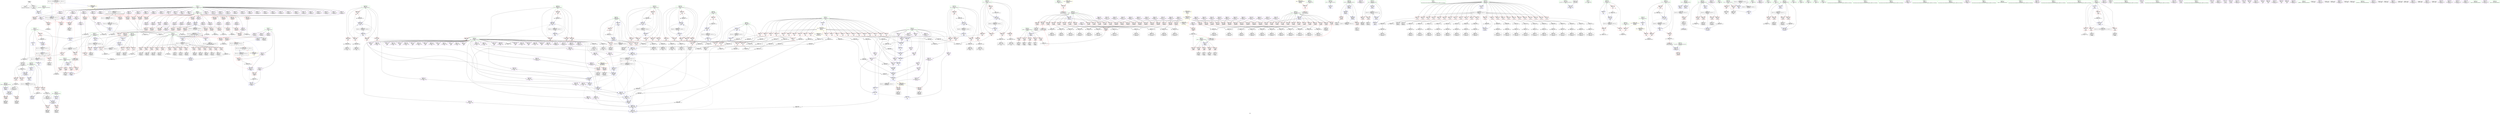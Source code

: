 digraph "SVFG" {
	label="SVFG";

	Node0x55d091559e90 [shape=record,color=grey,label="{NodeID: 0\nNullPtr}"];
	Node0x55d091559e90 -> Node0x55d091568b10[style=solid];
	Node0x55d091559e90 -> Node0x55d091568c10[style=solid];
	Node0x55d0915cdc10 [shape=record,color=black,label="{NodeID: 941\nMR_12V_5 = PHI(MR_12V_3, MR_12V_1, MR_12V_1, )\npts\{50000 \}\n|{<s0>1|<s1>2}}"];
	Node0x55d0915cdc10:s0 -> Node0x55d0915dccd0[style=dashed,color=blue];
	Node0x55d0915cdc10:s1 -> Node0x55d0915ec900[style=dashed,color=blue];
	Node0x55d09157c1f0 [shape=record,color=grey,label="{NodeID: 775\n1034 = Binary(1033, 115, )\n}"];
	Node0x55d09157c1f0 -> Node0x55d091590280[style=solid];
	Node0x55d09158ae70 [shape=record,color=red,label="{NodeID: 609\n1035\<--776\n\<--i110\nmain\n}"];
	Node0x55d09158ae70 -> Node0x55d09157bd70[style=solid];
	Node0x55d091572b30 [shape=record,color=red,label="{NodeID: 443\n586\<--162\n\<--x.addr\n_Z5solveiii\n}"];
	Node0x55d091572b30 -> Node0x55d09156d920[style=solid];
	Node0x55d091576080 [shape=record,color=purple,label="{NodeID: 277\n983\<--29\narrayidx85\<--edge\nmain\n}"];
	Node0x55d0915671a0 [shape=record,color=black,label="{NodeID: 111\n331\<--330\nidxprom77\<--add76\n_Z5solveiii\n}"];
	Node0x55d0915e7190 [shape=record,color=yellow,style=double,label="{NodeID: 1052\n96V_1 = ENCHI(MR_96V_0)\npts\{783 \}\nFun[main]}"];
	Node0x55d0915e7190 -> Node0x55d09158b350[style=dashed];
	Node0x55d0915a23a0 [shape=record,color=grey,label="{NodeID: 886\n360 = Binary(351, 359, )\n}"];
	Node0x55d0915a23a0 -> Node0x55d09156bd80[style=solid];
	Node0x55d0915881c0 [shape=record,color=red,label="{NodeID: 554\n497\<--496\n\<--arrayidx188\n_Z5solveiii\n}"];
	Node0x55d0915881c0 -> Node0x55d0915824c0[style=solid];
	Node0x55d09156fe80 [shape=record,color=red,label="{NodeID: 388\n1031\<--11\n\<--S\nmain\n}"];
	Node0x55d09156fe80 -> Node0x55d09157bef0[style=solid];
	Node0x55d09156b580 [shape=record,color=purple,label="{NodeID: 222\n610\<--4\narrayidx249\<--color\n_Z5solveiii\n}"];
	Node0x55d091567c40 [shape=record,color=green,label="{NodeID: 56\n752\<--753\nretval\<--retval_field_insensitive\nmain\n}"];
	Node0x55d091567c40 -> Node0x55d09158df90[style=solid];
	Node0x55d09159d120 [shape=record,color=grey,label="{NodeID: 831\n946 = Binary(944, 945, )\n}"];
	Node0x55d09159d120 -> Node0x55d09159cfa0[style=solid];
	Node0x55d09158dc50 [shape=record,color=blue,label="{NodeID: 665\n188\<--382\nprinted\<--\n_Z5solveiii\n}"];
	Node0x55d09158dc50 -> Node0x55d091586070[style=dashed];
	Node0x55d09158dc50 -> Node0x55d091586140[style=dashed];
	Node0x55d09158dc50 -> Node0x55d09158dd20[style=dashed];
	Node0x55d09158dc50 -> Node0x55d0915e2c30[style=dashed];
	Node0x55d091585510 [shape=record,color=red,label="{NodeID: 499\n671\<--180\n\<--cnt\n_Z5solveiii\n}"];
	Node0x55d091585510 -> Node0x55d09157e470[style=solid];
	Node0x55d091578e00 [shape=record,color=purple,label="{NodeID: 333\n487\<--37\narrayidx182\<--_ZL1D\n_Z5solveiii\n}"];
	Node0x55d09156e6f0 [shape=record,color=black,label="{NodeID: 167\n696\<--695\ntobool298\<--\n_Z5solveiii\n}"];
	Node0x55d09155fad0 [shape=record,color=green,label="{NodeID: 1\n9\<--1\n\<--dummyObj\nCan only get source location for instruction, argument, global var or function.}"];
	Node0x55d0915ce110 [shape=record,color=black,label="{NodeID: 942\nMR_14V_6 = PHI(MR_14V_4, MR_14V_1, MR_14V_1, )\npts\{70000 \}\n|{<s0>1|<s1>2}}"];
	Node0x55d0915ce110:s0 -> Node0x55d0915dd1d0[style=dashed,color=blue];
	Node0x55d0915ce110:s1 -> Node0x55d0915eca60[style=dashed,color=blue];
	Node0x55d09157c370 [shape=record,color=grey,label="{NodeID: 776\n623 = Binary(622, 621, )\n}"];
	Node0x55d09157c370 -> Node0x55d09158d360[style=solid];
	Node0x55d09158af40 [shape=record,color=red,label="{NodeID: 610\n1045\<--776\n\<--i110\nmain\n}"];
	Node0x55d09158af40 -> Node0x55d09157d270[style=solid];
	Node0x55d091572c00 [shape=record,color=red,label="{NodeID: 444\n594\<--162\n\<--x.addr\n_Z5solveiii\n|{<s0>2}}"];
	Node0x55d091572c00:s0 -> Node0x55d091618960[style=solid,color=red];
	Node0x55d091576150 [shape=record,color=purple,label="{NodeID: 278\n984\<--29\narrayidx86\<--edge\nmain\n}"];
	Node0x55d091576150 -> Node0x55d09158fcd0[style=solid];
	Node0x55d091567270 [shape=record,color=black,label="{NodeID: 112\n337\<--336\nidxprom81\<--rem80\n_Z5solveiii\n}"];
	Node0x55d0915a2520 [shape=record,color=grey,label="{NodeID: 887\n355 = Binary(353, 129, )\n}"];
	Node0x55d0915a2520 -> Node0x55d0915674e0[style=solid];
	Node0x55d091588290 [shape=record,color=red,label="{NodeID: 555\n507\<--506\n\<--arrayidx195\n_Z5solveiii\n}"];
	Node0x55d091588290 -> Node0x55d09159d2a0[style=solid];
	Node0x55d09156ff50 [shape=record,color=red,label="{NodeID: 389\n1042\<--11\n\<--S\nmain\n}"];
	Node0x55d09156ff50 -> Node0x55d09157d6f0[style=solid];
	Node0x55d09156b650 [shape=record,color=purple,label="{NodeID: 223\n617\<--4\narrayidx254\<--color\n_Z5solveiii\n}"];
	Node0x55d09156b650 -> Node0x55d091588b80[style=solid];
	Node0x55d091567d10 [shape=record,color=green,label="{NodeID: 57\n754\<--755\nargc.addr\<--argc.addr_field_insensitive\nmain\n}"];
	Node0x55d091567d10 -> Node0x55d09158e060[style=solid];
	Node0x55d09159d2a0 [shape=record,color=grey,label="{NodeID: 832\n508 = Binary(500, 507, )\n}"];
	Node0x55d09159d2a0 -> Node0x55d09156d1d0[style=solid];
	Node0x55d09158dd20 [shape=record,color=blue,label="{NodeID: 666\n188\<--382\nprinted\<--\n_Z5solveiii\n}"];
	Node0x55d09158dd20 -> Node0x55d091586140[style=dashed];
	Node0x55d09158dd20 -> Node0x55d0915e2c30[style=dashed];
	Node0x55d0915855e0 [shape=record,color=red,label="{NodeID: 500\n685\<--180\n\<--cnt\n_Z5solveiii\n}"];
	Node0x55d0915855e0 -> Node0x55d0915809c0[style=solid];
	Node0x55d091578ed0 [shape=record,color=purple,label="{NodeID: 334\n488\<--37\narrayidx183\<--_ZL1D\n_Z5solveiii\n}"];
	Node0x55d091578ed0 -> Node0x55d091588020[style=solid];
	Node0x55d09156e7c0 [shape=record,color=black,label="{NodeID: 168\n700\<--699\ntobool300\<--\n_Z5solveiii\n}"];
	Node0x55d091537760 [shape=record,color=green,label="{NodeID: 2\n37\<--1\n_ZL1D\<--dummyObj\nGlob }"];
	Node0x55d09157c4f0 [shape=record,color=grey,label="{NodeID: 777\n1059 = Binary(1058, 115, )\n}"];
	Node0x55d09158b010 [shape=record,color=red,label="{NodeID: 611\n1053\<--776\n\<--i110\nmain\n}"];
	Node0x55d09158b010 -> Node0x55d09157b8f0[style=solid];
	Node0x55d091572cd0 [shape=record,color=red,label="{NodeID: 445\n212\<--164\n\<--y.addr\n_Z5solveiii\n}"];
	Node0x55d091572cd0 -> Node0x55d09157de70[style=solid];
	Node0x55d091576220 [shape=record,color=purple,label="{NodeID: 279\n1004\<--29\n\<--edge\nmain\n}"];
	Node0x55d091567340 [shape=record,color=black,label="{NodeID: 113\n342\<--341\nidxprom85\<--add84\n_Z5solveiii\n}"];
	Node0x55d0915a26a0 [shape=record,color=grey,label="{NodeID: 888\n353 = Binary(352, 354, )\n}"];
	Node0x55d0915a26a0 -> Node0x55d0915a2520[style=solid];
	Node0x55d091588360 [shape=record,color=red,label="{NodeID: 556\n518\<--517\n\<--arrayidx203\n_Z5solveiii\n}"];
	Node0x55d091588360 -> Node0x55d0915a1320[style=solid];
	Node0x55d091570020 [shape=record,color=red,label="{NodeID: 390\n1065\<--13\n\<--M\nmain\n}"];
	Node0x55d091570020 -> Node0x55d09157fdc0[style=solid];
	Node0x55d09156b720 [shape=record,color=purple,label="{NodeID: 224\n656\<--4\narrayidx274\<--color\n_Z5solveiii\n}"];
	Node0x55d091567de0 [shape=record,color=green,label="{NodeID: 58\n756\<--757\nargv.addr\<--argv.addr_field_insensitive\nmain\n}"];
	Node0x55d091567de0 -> Node0x55d09158e130[style=solid];
	Node0x55d09159d420 [shape=record,color=grey,label="{NodeID: 833\n938 = Binary(937, 264, )\n}"];
	Node0x55d09159d420 -> Node0x55d09156f180[style=solid];
	Node0x55d09158ddf0 [shape=record,color=blue,label="{NodeID: 667\n160\<--737\nretval\<--\n_Z5solveiii\n}"];
	Node0x55d09158ddf0 -> Node0x55d0915e2730[style=dashed];
	Node0x55d0915856b0 [shape=record,color=red,label="{NodeID: 501\n601\<--182\n\<--i241\n_Z5solveiii\n}"];
	Node0x55d0915856b0 -> Node0x55d091580240[style=solid];
	Node0x55d091578fa0 [shape=record,color=purple,label="{NodeID: 335\n505\<--37\narrayidx194\<--_ZL1D\n_Z5solveiii\n}"];
	Node0x55d09156e890 [shape=record,color=black,label="{NodeID: 169\n709\<--708\ntobool303\<--\n_Z5solveiii\n}"];
	Node0x55d09151d6a0 [shape=record,color=green,label="{NodeID: 3\n43\<--1\n.str\<--dummyObj\nGlob }"];
	Node0x55d09157c670 [shape=record,color=grey,label="{NodeID: 778\n398 = Binary(397, 129, )\n}"];
	Node0x55d09157c670 -> Node0x55d09156c260[style=solid];
	Node0x55d09158b0e0 [shape=record,color=red,label="{NodeID: 612\n1070\<--778\n\<--done\nmain\n}"];
	Node0x55d09158b0e0 -> Node0x55d09156f800[style=solid];
	Node0x55d091572da0 [shape=record,color=red,label="{NodeID: 446\n243\<--164\n\<--y.addr\n_Z5solveiii\n}"];
	Node0x55d091572da0 -> Node0x55d09157f670[style=solid];
	Node0x55d0915762f0 [shape=record,color=purple,label="{NodeID: 280\n1005\<--29\narrayidx99\<--edge\nmain\n}"];
	Node0x55d091567410 [shape=record,color=black,label="{NodeID: 114\n346\<--345\nidxprom87\<--\n_Z5solveiii\n}"];
	Node0x55d0915a2820 [shape=record,color=grey,label="{NodeID: 889\n831 = Binary(830, 115, )\n}"];
	Node0x55d0915a2820 -> Node0x55d09158e610[style=solid];
	Node0x55d091588430 [shape=record,color=red,label="{NodeID: 557\n522\<--521\n\<--arrayidx206\n_Z5solveiii\n}"];
	Node0x55d091588430 -> Node0x55d091582340[style=solid];
	Node0x55d0915700f0 [shape=record,color=red,label="{NodeID: 391\n222\<--41\n\<--POS\n_Z5solveiii\n}"];
	Node0x55d0915700f0 -> Node0x55d091569ab0[style=solid];
	Node0x55d09156b7f0 [shape=record,color=purple,label="{NodeID: 225\n666\<--4\narrayidx281\<--color\n_Z5solveiii\n}"];
	Node0x55d09156b7f0 -> Node0x55d091588df0[style=solid];
	Node0x55d091567eb0 [shape=record,color=green,label="{NodeID: 59\n758\<--759\nT\<--T_field_insensitive\nmain\n}"];
	Node0x55d091567eb0 -> Node0x55d091588ec0[style=solid];
	Node0x55d09159d5a0 [shape=record,color=grey,label="{NodeID: 834\n502 = Binary(501, 354, )\n}"];
	Node0x55d09159d5a0 -> Node0x55d09159d720[style=solid];
	Node0x55d09158dec0 [shape=record,color=blue,label="{NodeID: 668\n160\<--740\nretval\<--\n_Z5solveiii\n}"];
	Node0x55d09158dec0 -> Node0x55d0915e2730[style=dashed];
	Node0x55d091585780 [shape=record,color=red,label="{NodeID: 502\n604\<--182\n\<--i241\n_Z5solveiii\n}"];
	Node0x55d091585780 -> Node0x55d09156dac0[style=solid];
	Node0x55d091579070 [shape=record,color=purple,label="{NodeID: 336\n506\<--37\narrayidx195\<--_ZL1D\n_Z5solveiii\n}"];
	Node0x55d091579070 -> Node0x55d091588290[style=solid];
	Node0x55d09156e960 [shape=record,color=black,label="{NodeID: 170\n712\<--711\ntobool305\<--\n_Z5solveiii\n}"];
	Node0x55d09151d580 [shape=record,color=green,label="{NodeID: 4\n45\<--1\n.str.1\<--dummyObj\nGlob }"];
	Node0x55d0915cf010 [shape=record,color=black,label="{NodeID: 945\nMR_57V_18 = PHI(MR_57V_20, MR_57V_15, )\npts\{360000 \}\n|{|<s2>13}}"];
	Node0x55d0915cf010 -> Node0x55d091590280[style=dashed];
	Node0x55d0915cf010 -> Node0x55d0915dae70[style=dashed];
	Node0x55d0915cf010:s2 -> Node0x55d0915cb6d0[style=dashed,color=red];
	Node0x55d09157c7f0 [shape=record,color=grey,label="{NodeID: 779\n397 = Binary(396, 115, )\n}"];
	Node0x55d09157c7f0 -> Node0x55d09157c670[style=solid];
	Node0x55d09158b1b0 [shape=record,color=red,label="{NodeID: 613\n1087\<--778\n\<--done\nmain\n}"];
	Node0x55d09158b1b0 -> Node0x55d09156f8d0[style=solid];
	Node0x55d091572e70 [shape=record,color=red,label="{NodeID: 447\n273\<--164\n\<--y.addr\n_Z5solveiii\n}"];
	Node0x55d091572e70 -> Node0x55d09159f820[style=solid];
	Node0x55d0915763c0 [shape=record,color=purple,label="{NodeID: 281\n1006\<--29\narrayidx100\<--edge\nmain\n}"];
	Node0x55d0915763c0 -> Node0x55d09158ff40[style=solid];
	Node0x55d0915674e0 [shape=record,color=black,label="{NodeID: 115\n356\<--355\nidxprom93\<--rem92\n_Z5solveiii\n}"];
	Node0x55d0915a29a0 [shape=record,color=grey,label="{NodeID: 890\n387 = Binary(386, 129, )\n}"];
	Node0x55d0915a29a0 -> Node0x55d09156c0c0[style=solid];
	Node0x55d091588500 [shape=record,color=red,label="{NodeID: 558\n526\<--525\n\<--arrayidx208\n_Z5solveiii\n}"];
	Node0x55d091588500 -> Node0x55d091582340[style=solid];
	Node0x55d0915701c0 [shape=record,color=red,label="{NodeID: 392\n226\<--41\n\<--POS\n_Z5solveiii\n}"];
	Node0x55d0915701c0 -> Node0x55d091569b80[style=solid];
	Node0x55d09156b8c0 [shape=record,color=purple,label="{NodeID: 226\n819\<--4\narrayidx\<--color\nmain\n}"];
	Node0x55d091567f80 [shape=record,color=green,label="{NodeID: 60\n760\<--761\nt\<--t_field_insensitive\nmain\n}"];
	Node0x55d091567f80 -> Node0x55d091588f90[style=solid];
	Node0x55d091567f80 -> Node0x55d091589060[style=solid];
	Node0x55d091567f80 -> Node0x55d091589130[style=solid];
	Node0x55d091567f80 -> Node0x55d09158e200[style=solid];
	Node0x55d091567f80 -> Node0x55d091590830[style=solid];
	Node0x55d09159d720 [shape=record,color=grey,label="{NodeID: 835\n503 = Binary(502, 129, )\n}"];
	Node0x55d09159d720 -> Node0x55d09156d100[style=solid];
	Node0x55d09158df90 [shape=record,color=blue,label="{NodeID: 669\n752\<--9\nretval\<--\nmain\n}"];
	Node0x55d091585850 [shape=record,color=red,label="{NodeID: 503\n611\<--182\n\<--i241\n_Z5solveiii\n}"];
	Node0x55d091585850 -> Node0x55d09156dc60[style=solid];
	Node0x55d091579140 [shape=record,color=purple,label="{NodeID: 337\n516\<--37\narrayidx202\<--_ZL1D\n_Z5solveiii\n}"];
	Node0x55d09156ea30 [shape=record,color=black,label="{NodeID: 171\n722\<--721\ntobool311\<--\n_Z5solveiii\n}"];
	Node0x55d091539af0 [shape=record,color=green,label="{NodeID: 5\n47\<--1\n.str.2\<--dummyObj\nGlob }"];
	Node0x55d09157c970 [shape=record,color=grey,label="{NodeID: 780\n627 = Binary(626, 115, )\n}"];
	Node0x55d09157c970 -> Node0x55d09158d430[style=solid];
	Node0x55d09158b280 [shape=record,color=red,label="{NodeID: 614\n1074\<--780\n\<--x\nmain\n|{<s0>13}}"];
	Node0x55d09158b280:s0 -> Node0x55d091618450[style=solid,color=red];
	Node0x55d091572f40 [shape=record,color=red,label="{NodeID: 448\n303\<--164\n\<--y.addr\n_Z5solveiii\n}"];
	Node0x55d091572f40 -> Node0x55d09159cca0[style=solid];
	Node0x55d091576490 [shape=record,color=purple,label="{NodeID: 282\n1015\<--29\n\<--edge\nmain\n}"];
	Node0x55d09156bd80 [shape=record,color=black,label="{NodeID: 116\n361\<--360\nidxprom97\<--add96\n_Z5solveiii\n}"];
	Node0x55d0915a2b20 [shape=record,color=grey,label="{NodeID: 891\n872 = Binary(871, 115, )\n}"];
	Node0x55d0915a2b20 -> Node0x55d09158f0a0[style=solid];
	Node0x55d0915885d0 [shape=record,color=red,label="{NodeID: 559\n544\<--543\n\<--\n_Z5solveiii\n}"];
	Node0x55d0915885d0 -> Node0x55d09158cb40[style=solid];
	Node0x55d091570290 [shape=record,color=red,label="{NodeID: 393\n255\<--41\n\<--POS\n_Z5solveiii\n}"];
	Node0x55d091570290 -> Node0x55d0915667e0[style=solid];
	Node0x55d09156b990 [shape=record,color=purple,label="{NodeID: 227\n822\<--4\narrayidx11\<--color\nmain\n}"];
	Node0x55d09156b990 -> Node0x55d09158e470[style=solid];
	Node0x55d091568050 [shape=record,color=green,label="{NodeID: 61\n762\<--763\ni\<--i_field_insensitive\nmain\n}"];
	Node0x55d091568050 -> Node0x55d091589200[style=solid];
	Node0x55d091568050 -> Node0x55d0915892d0[style=solid];
	Node0x55d091568050 -> Node0x55d0915893a0[style=solid];
	Node0x55d091568050 -> Node0x55d09158e2d0[style=solid];
	Node0x55d091568050 -> Node0x55d09158e610[style=solid];
	Node0x55d09159d8a0 [shape=record,color=grey,label="{NodeID: 836\n806 = Binary(805, 264, )\n}"];
	Node0x55d09159d8a0 -> Node0x55d091580fc0[style=solid];
	Node0x55d09158e060 [shape=record,color=blue,label="{NodeID: 670\n754\<--750\nargc.addr\<--argc\nmain\n}"];
	Node0x55d091585920 [shape=record,color=red,label="{NodeID: 504\n626\<--182\n\<--i241\n_Z5solveiii\n}"];
	Node0x55d091585920 -> Node0x55d09157c970[style=solid];
	Node0x55d091579210 [shape=record,color=purple,label="{NodeID: 338\n517\<--37\narrayidx203\<--_ZL1D\n_Z5solveiii\n}"];
	Node0x55d091579210 -> Node0x55d091588360[style=solid];
	Node0x55d09156eb00 [shape=record,color=black,label="{NodeID: 172\n725\<--724\ntobool313\<--\n_Z5solveiii\n}"];
	Node0x55d09151d370 [shape=record,color=green,label="{NodeID: 6\n49\<--1\n.str.3\<--dummyObj\nGlob }"];
	Node0x55d09157caf0 [shape=record,color=grey,label="{NodeID: 781\n270 = Binary(261, 269, )\n}"];
	Node0x55d09157caf0 -> Node0x55d091566980[style=solid];
	Node0x55d09158b350 [shape=record,color=red,label="{NodeID: 615\n1075\<--782\n\<--y\nmain\n|{<s0>13}}"];
	Node0x55d09158b350:s0 -> Node0x55d091618610[style=solid,color=red];
	Node0x55d091573010 [shape=record,color=red,label="{NodeID: 449\n333\<--164\n\<--y.addr\n_Z5solveiii\n}"];
	Node0x55d091573010 -> Node0x55d09159f520[style=solid];
	Node0x55d091576560 [shape=record,color=purple,label="{NodeID: 283\n1016\<--29\narrayidx105\<--edge\nmain\n}"];
	Node0x55d09156be50 [shape=record,color=black,label="{NodeID: 117\n367\<--366\nidxprom101\<--rem100\n_Z5solveiii\n}"];
	Node0x55d0915e7730 [shape=record,color=yellow,style=double,label="{NodeID: 1058\n2V_1 = ENCHI(MR_2V_0)\npts\{1 \}\nFun[_Z3dfsiii]|{|<s2>1}}"];
	Node0x55d0915e7730 -> Node0x55d091571fd0[style=dashed];
	Node0x55d0915e7730 -> Node0x55d0915720a0[style=dashed];
	Node0x55d0915e7730:s2 -> Node0x55d0915e7730[style=dashed,color=red];
	Node0x55d0915a2ca0 [shape=record,color=grey,label="{NodeID: 892\n871 = Binary(264, 870, )\n}"];
	Node0x55d0915a2ca0 -> Node0x55d0915a2b20[style=solid];
	Node0x55d0915886a0 [shape=record,color=red,label="{NodeID: 560\n555\<--554\n\<--arrayidx220\n_Z5solveiii\n}"];
	Node0x55d0915886a0 -> Node0x55d09156d5e0[style=solid];
	Node0x55d091570360 [shape=record,color=red,label="{NodeID: 394\n285\<--41\n\<--POS\n_Z5solveiii\n}"];
	Node0x55d091570360 -> Node0x55d091566bf0[style=solid];
	Node0x55d09156ba60 [shape=record,color=purple,label="{NodeID: 228\n105\<--6\narrayidx12\<--cs\n_Z3dfsiii\n}"];
	Node0x55d09156ba60 -> Node0x55d091571e30[style=solid];
	Node0x55d09156ba60 -> Node0x55d09158bca0[style=solid];
	Node0x55d091568120 [shape=record,color=green,label="{NodeID: 62\n764\<--765\nj\<--j_field_insensitive\nmain\n}"];
	Node0x55d091568120 -> Node0x55d091589470[style=solid];
	Node0x55d091568120 -> Node0x55d091589540[style=solid];
	Node0x55d091568120 -> Node0x55d091589610[style=solid];
	Node0x55d091568120 -> Node0x55d09158e3a0[style=solid];
	Node0x55d091568120 -> Node0x55d09158e540[style=solid];
	Node0x55d0915e1330 [shape=record,color=black,label="{NodeID: 1003\nMR_39V_3 = PHI(MR_39V_5, MR_39V_2, )\npts\{177 \}\n}"];
	Node0x55d0915e1330 -> Node0x55d091584cf0[style=dashed];
	Node0x55d0915e1330 -> Node0x55d09158cce0[style=dashed];
	Node0x55d0915e1330 -> Node0x55d0915d2770[style=dashed];
	Node0x55d0915e1330 -> Node0x55d0915e1330[style=dashed];
	Node0x55d09159da20 [shape=record,color=grey,label="{NodeID: 837\n137 = Binary(131, 136, )\n|{<s0>1}}"];
	Node0x55d09159da20:s0 -> Node0x55d091618960[style=solid,color=red];
	Node0x55d09158e130 [shape=record,color=blue,label="{NodeID: 671\n756\<--751\nargv.addr\<--argv\nmain\n}"];
	Node0x55d0915859f0 [shape=record,color=red,label="{NodeID: 505\n637\<--184\n\<--i261\n_Z5solveiii\n}"];
	Node0x55d0915859f0 -> Node0x55d091581bc0[style=solid];
	Node0x55d0915792e0 [shape=record,color=purple,label="{NodeID: 339\n224\<--38\narrayidx11\<--pos\n_Z5solveiii\n}"];
	Node0x55d0915792e0 -> Node0x55d09158c730[style=solid];
	Node0x55d09156ebd0 [shape=record,color=black,label="{NodeID: 173\n156\<--742\n_Z5solveiii_ret\<--\n_Z5solveiii\n|{<s0>13}}"];
	Node0x55d09156ebd0:s0 -> Node0x55d091618220[style=solid,color=blue];
	Node0x55d09151d400 [shape=record,color=green,label="{NodeID: 7\n51\<--1\n.str.4\<--dummyObj\nGlob }"];
	Node0x55d09157cc70 [shape=record,color=grey,label="{NodeID: 782\n275 = Binary(274, 264, )\n}"];
	Node0x55d09157cc70 -> Node0x55d09159e1a0[style=solid];
	Node0x55d09158b420 [shape=record,color=red,label="{NodeID: 616\n1064\<--784\n\<--i132\nmain\n}"];
	Node0x55d09158b420 -> Node0x55d09157fdc0[style=solid];
	Node0x55d0915730e0 [shape=record,color=red,label="{NodeID: 450\n363\<--164\n\<--y.addr\n_Z5solveiii\n}"];
	Node0x55d0915730e0 -> Node0x55d09157f7c0[style=solid];
	Node0x55d091576630 [shape=record,color=purple,label="{NodeID: 284\n1017\<--29\narrayidx106\<--edge\nmain\n}"];
	Node0x55d091576630 -> Node0x55d091590010[style=solid];
	Node0x55d09156bf20 [shape=record,color=black,label="{NodeID: 118\n372\<--371\nidxprom105\<--add104\n_Z5solveiii\n}"];
	Node0x55d0915a2e20 [shape=record,color=grey,label="{NodeID: 893\n386 = Binary(385, 115, )\n}"];
	Node0x55d0915a2e20 -> Node0x55d0915a29a0[style=solid];
	Node0x55d091588770 [shape=record,color=red,label="{NodeID: 561\n558\<--557\n\<--arrayidx222\n_Z5solveiii\n}"];
	Node0x55d091588770 -> Node0x55d091581ec0[style=solid];
	Node0x55d091570430 [shape=record,color=red,label="{NodeID: 395\n315\<--41\n\<--POS\n_Z5solveiii\n}"];
	Node0x55d091570430 -> Node0x55d091567000[style=solid];
	Node0x55d09156bb30 [shape=record,color=purple,label="{NodeID: 229\n112\<--6\narrayidx14\<--cs\n_Z3dfsiii\n}"];
	Node0x55d09156bb30 -> Node0x55d091571f00[style=solid];
	Node0x55d09156bb30 -> Node0x55d09158bd70[style=solid];
	Node0x55d0915681f0 [shape=record,color=green,label="{NodeID: 63\n766\<--767\ni22\<--i22_field_insensitive\nmain\n}"];
	Node0x55d0915681f0 -> Node0x55d0915896e0[style=solid];
	Node0x55d0915681f0 -> Node0x55d0915897b0[style=solid];
	Node0x55d0915681f0 -> Node0x55d091589880[style=solid];
	Node0x55d0915681f0 -> Node0x55d091589950[style=solid];
	Node0x55d0915681f0 -> Node0x55d091589a20[style=solid];
	Node0x55d0915681f0 -> Node0x55d09158f170[style=solid];
	Node0x55d0915681f0 -> Node0x55d09158f3e0[style=solid];
	Node0x55d09159dba0 [shape=record,color=grey,label="{NodeID: 838\n144 = Binary(138, 143, )\n|{<s0>1}}"];
	Node0x55d09159dba0:s0 -> Node0x55d091618ba0[style=solid,color=red];
	Node0x55d09158e200 [shape=record,color=blue,label="{NodeID: 672\n760\<--9\nt\<--\nmain\n}"];
	Node0x55d09158e200 -> Node0x55d0915d6d70[style=dashed];
	Node0x55d091585ac0 [shape=record,color=red,label="{NodeID: 506\n647\<--184\n\<--i261\n_Z5solveiii\n}"];
	Node0x55d091585ac0 -> Node0x55d09156dfa0[style=solid];
	Node0x55d0915793b0 [shape=record,color=purple,label="{NodeID: 340\n228\<--38\narrayidx13\<--pos\n_Z5solveiii\n}"];
	Node0x55d0915793b0 -> Node0x55d091586480[style=solid];
	Node0x55d09156eca0 [shape=record,color=black,label="{NodeID: 174\n818\<--817\nidxprom\<--\nmain\n}"];
	Node0x55d091565f30 [shape=record,color=green,label="{NodeID: 8\n53\<--1\n.str.5\<--dummyObj\nGlob }"];
	Node0x55d0915d0410 [shape=record,color=black,label="{NodeID: 949\nMR_45V_3 = PHI(MR_45V_4, MR_45V_2, )\npts\{183 \}\n}"];
	Node0x55d0915d0410 -> Node0x55d0915856b0[style=dashed];
	Node0x55d0915d0410 -> Node0x55d091585780[style=dashed];
	Node0x55d0915d0410 -> Node0x55d091585850[style=dashed];
	Node0x55d0915d0410 -> Node0x55d091585920[style=dashed];
	Node0x55d0915d0410 -> Node0x55d09158d430[style=dashed];
	Node0x55d09157cdf0 [shape=record,color=grey,label="{NodeID: 783\n421 = Binary(413, 420, )\n}"];
	Node0x55d09157cdf0 -> Node0x55d09156c5a0[style=solid];
	Node0x55d09158b4f0 [shape=record,color=red,label="{NodeID: 617\n1076\<--784\n\<--i132\nmain\n}"];
	Node0x55d09158b4f0 -> Node0x55d09157f370[style=solid];
	Node0x55d0915731b0 [shape=record,color=red,label="{NodeID: 451\n395\<--164\n\<--y.addr\n_Z5solveiii\n}"];
	Node0x55d0915731b0 -> Node0x55d09157b770[style=solid];
	Node0x55d091576700 [shape=record,color=purple,label="{NodeID: 285\n1038\<--29\n\<--edge\nmain\n}"];
	Node0x55d09156bff0 [shape=record,color=black,label="{NodeID: 119\n376\<--375\nidxprom107\<--\n_Z5solveiii\n}"];
	Node0x55d0915a2fa0 [shape=record,color=grey,label="{NodeID: 894\n867 = Binary(866, 115, )\n}"];
	Node0x55d0915a2fa0 -> Node0x55d09158efd0[style=solid];
	Node0x55d091588840 [shape=record,color=red,label="{NodeID: 562\n562\<--561\n\<--arrayidx224\n_Z5solveiii\n}"];
	Node0x55d091588840 -> Node0x55d091581ec0[style=solid];
	Node0x55d091570500 [shape=record,color=red,label="{NodeID: 396\n345\<--41\n\<--POS\n_Z5solveiii\n}"];
	Node0x55d091570500 -> Node0x55d091567410[style=solid];
	Node0x55d09156bc00 [shape=record,color=purple,label="{NodeID: 230\n557\<--6\narrayidx222\<--cs\n_Z5solveiii\n}"];
	Node0x55d09156bc00 -> Node0x55d091588770[style=solid];
	Node0x55d0915682c0 [shape=record,color=green,label="{NodeID: 64\n768\<--769\ni38\<--i38_field_insensitive\nmain\n}"];
	Node0x55d0915682c0 -> Node0x55d091589af0[style=solid];
	Node0x55d0915682c0 -> Node0x55d091589bc0[style=solid];
	Node0x55d0915682c0 -> Node0x55d091589c90[style=solid];
	Node0x55d0915682c0 -> Node0x55d091589d60[style=solid];
	Node0x55d0915682c0 -> Node0x55d091589e30[style=solid];
	Node0x55d0915682c0 -> Node0x55d09158f4b0[style=solid];
	Node0x55d0915682c0 -> Node0x55d09158f720[style=solid];
	Node0x55d09159dd20 [shape=record,color=grey,label="{NodeID: 839\n114 = Binary(113, 115, )\n}"];
	Node0x55d09159dd20 -> Node0x55d09158bd70[style=solid];
	Node0x55d09158e2d0 [shape=record,color=blue,label="{NodeID: 673\n762\<--9\ni\<--\nmain\n}"];
	Node0x55d09158e2d0 -> Node0x55d091589200[style=dashed];
	Node0x55d09158e2d0 -> Node0x55d0915892d0[style=dashed];
	Node0x55d09158e2d0 -> Node0x55d0915893a0[style=dashed];
	Node0x55d09158e2d0 -> Node0x55d09158e610[style=dashed];
	Node0x55d09158e2d0 -> Node0x55d0915d7270[style=dashed];
	Node0x55d091585b90 [shape=record,color=red,label="{NodeID: 507\n657\<--184\n\<--i261\n_Z5solveiii\n}"];
	Node0x55d091585b90 -> Node0x55d09156e210[style=solid];
	Node0x55d091579480 [shape=record,color=purple,label="{NodeID: 341\n257\<--38\narrayidx30\<--pos\n_Z5solveiii\n}"];
	Node0x55d091579480 -> Node0x55d0915867c0[style=solid];
	Node0x55d09156ed70 [shape=record,color=black,label="{NodeID: 175\n821\<--820\nidxprom10\<--\nmain\n}"];
	Node0x55d091565fc0 [shape=record,color=green,label="{NodeID: 9\n55\<--1\n.str.6\<--dummyObj\nGlob }"];
	Node0x55d0915d0910 [shape=record,color=black,label="{NodeID: 950\nMR_17V_4 = PHI(MR_17V_5, MR_17V_3, )\npts\{10 \}\n|{|<s2>13|<s3>13|<s4>13|<s5>13}}"];
	Node0x55d0915d0910 -> Node0x55d0915d0910[style=dashed];
	Node0x55d0915d0910 -> Node0x55d0915d6870[style=dashed];
	Node0x55d0915d0910:s2 -> Node0x55d09157a800[style=dashed,color=red];
	Node0x55d0915d0910:s3 -> Node0x55d09157a8d0[style=dashed,color=red];
	Node0x55d0915d0910:s4 -> Node0x55d09158cf50[style=dashed,color=red];
	Node0x55d0915d0910:s5 -> Node0x55d0915d2270[style=dashed,color=red];
	Node0x55d09157cf70 [shape=record,color=grey,label="{NodeID: 784\n246 = Binary(245, 129, )\n}"];
	Node0x55d09157cf70 -> Node0x55d091566640[style=solid];
	Node0x55d09158b5c0 [shape=record,color=red,label="{NodeID: 618\n1083\<--784\n\<--i132\nmain\n}"];
	Node0x55d09158b5c0 -> Node0x55d09159b320[style=solid];
	Node0x55d091573280 [shape=record,color=red,label="{NodeID: 452\n424\<--164\n\<--y.addr\n_Z5solveiii\n}"];
	Node0x55d091573280 -> Node0x55d09159e7a0[style=solid];
	Node0x55d0915767d0 [shape=record,color=purple,label="{NodeID: 286\n1039\<--29\narrayidx119\<--edge\nmain\n}"];
	Node0x55d09156c0c0 [shape=record,color=black,label="{NodeID: 120\n388\<--387\nidxprom113\<--rem112\n_Z5solveiii\n}"];
	Node0x55d0915a3120 [shape=record,color=grey,label="{NodeID: 895\n866 = Binary(264, 865, )\n}"];
	Node0x55d0915a3120 -> Node0x55d0915a2fa0[style=solid];
	Node0x55d091588910 [shape=record,color=red,label="{NodeID: 563\n568\<--567\n\<--arrayidx228\n_Z5solveiii\n}"];
	Node0x55d091588910 -> Node0x55d09158cce0[style=solid];
	Node0x55d0915705d0 [shape=record,color=red,label="{NodeID: 397\n375\<--41\n\<--POS\n_Z5solveiii\n}"];
	Node0x55d0915705d0 -> Node0x55d09156bff0[style=solid];
	Node0x55d091573b60 [shape=record,color=purple,label="{NodeID: 231\n561\<--6\narrayidx224\<--cs\n_Z5solveiii\n}"];
	Node0x55d091573b60 -> Node0x55d091588840[style=solid];
	Node0x55d091568390 [shape=record,color=green,label="{NodeID: 65\n770\<--771\ni54\<--i54_field_insensitive\nmain\n}"];
	Node0x55d091568390 -> Node0x55d091589f00[style=solid];
	Node0x55d091568390 -> Node0x55d091589fd0[style=solid];
	Node0x55d091568390 -> Node0x55d09158a0a0[style=solid];
	Node0x55d091568390 -> Node0x55d09158a170[style=solid];
	Node0x55d091568390 -> Node0x55d09158a240[style=solid];
	Node0x55d091568390 -> Node0x55d09158a310[style=solid];
	Node0x55d091568390 -> Node0x55d09158f7f0[style=solid];
	Node0x55d091568390 -> Node0x55d09158fa60[style=solid];
	Node0x55d0915e2230 [shape=record,color=black,label="{NodeID: 1006\nMR_12V_4 = PHI(MR_12V_5, MR_12V_3, )\npts\{50000 \}\n}"];
	Node0x55d0915e2230 -> Node0x55d09158e470[style=dashed];
	Node0x55d0915e2230 -> Node0x55d0915d1810[style=dashed];
	Node0x55d0915e2230 -> Node0x55d0915e2230[style=dashed];
	Node0x55d09159dea0 [shape=record,color=grey,label="{NodeID: 840\n1010 = Binary(1008, 1009, )\n}"];
	Node0x55d09159dea0 -> Node0x55d09157f070[style=solid];
	Node0x55d09158e3a0 [shape=record,color=blue,label="{NodeID: 674\n764\<--9\nj\<--\nmain\n}"];
	Node0x55d09158e3a0 -> Node0x55d091589470[style=dashed];
	Node0x55d09158e3a0 -> Node0x55d091589540[style=dashed];
	Node0x55d09158e3a0 -> Node0x55d091589610[style=dashed];
	Node0x55d09158e3a0 -> Node0x55d09158e3a0[style=dashed];
	Node0x55d09158e3a0 -> Node0x55d09158e540[style=dashed];
	Node0x55d09158e3a0 -> Node0x55d0915d7770[style=dashed];
	Node0x55d091585c60 [shape=record,color=red,label="{NodeID: 508\n681\<--184\n\<--i261\n_Z5solveiii\n}"];
	Node0x55d091585c60 -> Node0x55d09159c9a0[style=solid];
	Node0x55d091579550 [shape=record,color=purple,label="{NodeID: 342\n287\<--38\narrayidx49\<--pos\n_Z5solveiii\n}"];
	Node0x55d091579550 -> Node0x55d091586b00[style=solid];
	Node0x55d09156ee40 [shape=record,color=black,label="{NodeID: 176\n884\<--883\nidxprom28\<--sub27\nmain\n}"];
	Node0x55d091538690 [shape=record,color=green,label="{NodeID: 10\n57\<--1\n.str.7\<--dummyObj\nGlob }"];
	Node0x55d0915d0e10 [shape=record,color=black,label="{NodeID: 951\nMR_92V_4 = PHI(MR_92V_5, MR_92V_3, )\npts\{779 \}\n}"];
	Node0x55d0915d0e10 -> Node0x55d09158b0e0[style=dashed];
	Node0x55d0915d0e10 -> Node0x55d09158b1b0[style=dashed];
	Node0x55d0915d0e10 -> Node0x55d091590690[style=dashed];
	Node0x55d0915d0e10 -> Node0x55d0915d0e10[style=dashed];
	Node0x55d0915d0e10 -> Node0x55d0915d9a70[style=dashed];
	Node0x55d09157d0f0 [shape=record,color=grey,label="{NodeID: 785\n426 = Binary(425, 264, )\n}"];
	Node0x55d09157d0f0 -> Node0x55d09157c070[style=solid];
	Node0x55d09158b690 [shape=record,color=blue,label="{NodeID: 619\n8\<--9\nC\<--\nGlob }"];
	Node0x55d09158b690 -> Node0x55d0915d6870[style=dashed];
	Node0x55d091573350 [shape=record,color=red,label="{NodeID: 453\n453\<--164\n\<--y.addr\n_Z5solveiii\n}"];
	Node0x55d091573350 -> Node0x55d09159c6a0[style=solid];
	Node0x55d0915768a0 [shape=record,color=purple,label="{NodeID: 287\n1040\<--29\narrayidx120\<--edge\nmain\n}"];
	Node0x55d0915768a0 -> Node0x55d091590280[style=solid];
	Node0x55d09156c190 [shape=record,color=black,label="{NodeID: 121\n393\<--392\nidxprom117\<--add116\n_Z5solveiii\n}"];
	Node0x55d0915a32a0 [shape=record,color=grey,label="{NodeID: 896\n861 = Binary(264, 860, )\n}"];
	Node0x55d0915a32a0 -> Node0x55d0915a3420[style=solid];
	Node0x55d0915889e0 [shape=record,color=red,label="{NodeID: 564\n608\<--607\n\<--arrayidx247\n_Z5solveiii\n}"];
	Node0x55d0915889e0 -> Node0x55d09156db90[style=solid];
	Node0x55d0915706a0 [shape=record,color=red,label="{NodeID: 398\n407\<--41\n\<--POS\n_Z5solveiii\n}"];
	Node0x55d0915706a0 -> Node0x55d09156c400[style=solid];
	Node0x55d091573bf0 [shape=record,color=purple,label="{NodeID: 232\n579\<--6\narrayidx234\<--cs\n_Z5solveiii\n}"];
	Node0x55d091573bf0 -> Node0x55d09158ce80[style=solid];
	Node0x55d091568460 [shape=record,color=green,label="{NodeID: 66\n772\<--773\ni72\<--i72_field_insensitive\nmain\n}"];
	Node0x55d091568460 -> Node0x55d09158a3e0[style=solid];
	Node0x55d091568460 -> Node0x55d09158a4b0[style=solid];
	Node0x55d091568460 -> Node0x55d09158a580[style=solid];
	Node0x55d091568460 -> Node0x55d09158a650[style=solid];
	Node0x55d091568460 -> Node0x55d09158a720[style=solid];
	Node0x55d091568460 -> Node0x55d09158a7f0[style=solid];
	Node0x55d091568460 -> Node0x55d09158fb30[style=solid];
	Node0x55d091568460 -> Node0x55d09158fda0[style=solid];
	Node0x55d0915e2730 [shape=record,color=black,label="{NodeID: 1007\nMR_23V_3 = PHI(MR_23V_4, MR_23V_2, )\npts\{161 \}\n}"];
	Node0x55d0915e2730 -> Node0x55d091572170[style=dashed];
	Node0x55d09159e020 [shape=record,color=grey,label="{NodeID: 841\n1013 = Binary(1012, 264, )\n}"];
	Node0x55d09159e020 -> Node0x55d09156f590[style=solid];
	Node0x55d09158e470 [shape=record,color=blue,label="{NodeID: 675\n822\<--9\narrayidx11\<--\nmain\n}"];
	Node0x55d09158e470 -> Node0x55d0915e2230[style=dashed];
	Node0x55d091585d30 [shape=record,color=red,label="{NodeID: 509\n642\<--186\n\<--j\n_Z5solveiii\n}"];
	Node0x55d091585d30 -> Node0x55d091581d40[style=solid];
	Node0x55d091579620 [shape=record,color=purple,label="{NodeID: 343\n317\<--38\narrayidx69\<--pos\n_Z5solveiii\n}"];
	Node0x55d091579620 -> Node0x55d091586e40[style=solid];
	Node0x55d09156ef10 [shape=record,color=black,label="{NodeID: 177\n892\<--891\nidxprom32\<--sub31\nmain\n}"];
	Node0x55d091538760 [shape=record,color=green,label="{NodeID: 11\n59\<--1\n.str.8\<--dummyObj\nGlob }"];
	Node0x55d09157d270 [shape=record,color=grey,label="{NodeID: 786\n1046 = Binary(1045, 264, )\n}"];
	Node0x55d09157d270 -> Node0x55d09156f730[style=solid];
	Node0x55d09158b760 [shape=record,color=blue,label="{NodeID: 620\n11\<--9\nS\<--\nGlob }"];
	Node0x55d09158b760 -> Node0x55d0915cba80[style=dashed];
	Node0x55d091573420 [shape=record,color=red,label="{NodeID: 454\n482\<--164\n\<--y.addr\n_Z5solveiii\n}"];
	Node0x55d091573420 -> Node0x55d09159c3a0[style=solid];
	Node0x55d091576970 [shape=record,color=purple,label="{NodeID: 288\n1048\<--29\n\<--edge\nmain\n}"];
	Node0x55d09156c260 [shape=record,color=black,label="{NodeID: 122\n399\<--398\nidxprom121\<--rem120\n_Z5solveiii\n}"];
	Node0x55d0915a3420 [shape=record,color=grey,label="{NodeID: 897\n862 = Binary(861, 115, )\n}"];
	Node0x55d0915a3420 -> Node0x55d09158ef00[style=solid];
	Node0x55d091588ab0 [shape=record,color=red,label="{NodeID: 565\n615\<--614\n\<--arrayidx252\n_Z5solveiii\n}"];
	Node0x55d091588ab0 -> Node0x55d09156dd30[style=solid];
	Node0x55d091570770 [shape=record,color=red,label="{NodeID: 399\n436\<--41\n\<--POS\n_Z5solveiii\n}"];
	Node0x55d091570770 -> Node0x55d09156c810[style=solid];
	Node0x55d091573cc0 [shape=record,color=purple,label="{NodeID: 233\n606\<--15\narrayidx246\<--corner\n_Z5solveiii\n}"];
	Node0x55d091568530 [shape=record,color=green,label="{NodeID: 67\n774\<--775\ni90\<--i90_field_insensitive\nmain\n}"];
	Node0x55d091568530 -> Node0x55d09158a8c0[style=solid];
	Node0x55d091568530 -> Node0x55d09158a990[style=solid];
	Node0x55d091568530 -> Node0x55d09158aa60[style=solid];
	Node0x55d091568530 -> Node0x55d09158ab30[style=solid];
	Node0x55d091568530 -> Node0x55d09158ac00[style=solid];
	Node0x55d091568530 -> Node0x55d09158fe70[style=solid];
	Node0x55d091568530 -> Node0x55d0915900e0[style=solid];
	Node0x55d0915e2c30 [shape=record,color=black,label="{NodeID: 1008\nMR_51V_7 = PHI(MR_51V_1, MR_51V_6, )\npts\{189 \}\n}"];
	Node0x55d09159e1a0 [shape=record,color=grey,label="{NodeID: 842\n276 = Binary(275, 129, )\n}"];
	Node0x55d09159e1a0 -> Node0x55d091566a50[style=solid];
	Node0x55d09158e540 [shape=record,color=blue,label="{NodeID: 676\n764\<--826\nj\<--inc\nmain\n}"];
	Node0x55d09158e540 -> Node0x55d091589470[style=dashed];
	Node0x55d09158e540 -> Node0x55d091589540[style=dashed];
	Node0x55d09158e540 -> Node0x55d091589610[style=dashed];
	Node0x55d09158e540 -> Node0x55d09158e3a0[style=dashed];
	Node0x55d09158e540 -> Node0x55d09158e540[style=dashed];
	Node0x55d09158e540 -> Node0x55d0915d7770[style=dashed];
	Node0x55d091585e00 [shape=record,color=red,label="{NodeID: 510\n650\<--186\n\<--j\n_Z5solveiii\n}"];
	Node0x55d091585e00 -> Node0x55d09156e070[style=solid];
	Node0x55d0915796f0 [shape=record,color=purple,label="{NodeID: 344\n347\<--38\narrayidx88\<--pos\n_Z5solveiii\n}"];
	Node0x55d0915796f0 -> Node0x55d091587180[style=solid];
	Node0x55d09156efe0 [shape=record,color=black,label="{NodeID: 178\n912\<--911\nidxprom44\<--sub43\nmain\n}"];
	Node0x55d0915398d0 [shape=record,color=green,label="{NodeID: 12\n108\<--1\n\<--dummyObj\nCan only get source location for instruction, argument, global var or function.}"];
	Node0x55d0915d1810 [shape=record,color=black,label="{NodeID: 953\nMR_12V_6 = PHI(MR_12V_7, MR_12V_3, )\npts\{50000 \}\n|{|<s2>13|<s3>13|<s4>13|<s5>13|<s6>13|<s7>13|<s8>13|<s9>13|<s10>13|<s11>13|<s12>13|<s13>13}}"];
	Node0x55d0915d1810 -> Node0x55d0915d1810[style=dashed];
	Node0x55d0915d1810 -> Node0x55d0915da470[style=dashed];
	Node0x55d0915d1810:s2 -> Node0x55d0915863b0[style=dashed,color=red];
	Node0x55d0915d1810:s3 -> Node0x55d0915866f0[style=dashed,color=red];
	Node0x55d0915d1810:s4 -> Node0x55d091586a30[style=dashed,color=red];
	Node0x55d0915d1810:s5 -> Node0x55d091586d70[style=dashed,color=red];
	Node0x55d0915d1810:s6 -> Node0x55d0915870b0[style=dashed,color=red];
	Node0x55d0915d1810:s7 -> Node0x55d0915873f0[style=dashed,color=red];
	Node0x55d0915d1810:s8 -> Node0x55d091587730[style=dashed,color=red];
	Node0x55d0915d1810:s9 -> Node0x55d091587a70[style=dashed,color=red];
	Node0x55d0915d1810:s10 -> Node0x55d091587db0[style=dashed,color=red];
	Node0x55d0915d1810:s11 -> Node0x55d0915880f0[style=dashed,color=red];
	Node0x55d0915d1810:s12 -> Node0x55d091588430[style=dashed,color=red];
	Node0x55d0915d1810:s13 -> Node0x55d09158d0f0[style=dashed,color=red];
	Node0x55d09157d3f0 [shape=record,color=grey,label="{NodeID: 787\n416 = Binary(415, 129, )\n}"];
	Node0x55d09157d3f0 -> Node0x55d09156c4d0[style=solid];
	Node0x55d09158b830 [shape=record,color=blue,label="{NodeID: 621\n13\<--9\nM\<--\nGlob }"];
	Node0x55d09158b830 -> Node0x55d0915cbb60[style=dashed];
	Node0x55d0915734f0 [shape=record,color=red,label="{NodeID: 455\n511\<--164\n\<--y.addr\n_Z5solveiii\n}"];
	Node0x55d0915734f0 -> Node0x55d0915a1320[style=solid];
	Node0x55d091576a40 [shape=record,color=purple,label="{NodeID: 289\n1049\<--29\narrayidx125\<--edge\nmain\n}"];
	Node0x55d09156c330 [shape=record,color=black,label="{NodeID: 123\n404\<--403\nidxprom125\<--add124\n_Z5solveiii\n}"];
	Node0x55d09157f7c0 [shape=record,color=grey,label="{NodeID: 898\n371 = Binary(363, 370, )\n}"];
	Node0x55d09157f7c0 -> Node0x55d09156bf20[style=solid];
	Node0x55d091588b80 [shape=record,color=red,label="{NodeID: 566\n618\<--617\n\<--arrayidx254\n_Z5solveiii\n}"];
	Node0x55d091588b80 -> Node0x55d09157fc40[style=solid];
	Node0x55d091570840 [shape=record,color=red,label="{NodeID: 400\n465\<--41\n\<--POS\n_Z5solveiii\n}"];
	Node0x55d091570840 -> Node0x55d09156cc20[style=solid];
	Node0x55d091573d90 [shape=record,color=purple,label="{NodeID: 234\n607\<--15\narrayidx247\<--corner\n_Z5solveiii\n}"];
	Node0x55d091573d90 -> Node0x55d0915889e0[style=solid];
	Node0x55d091568600 [shape=record,color=green,label="{NodeID: 68\n776\<--777\ni110\<--i110_field_insensitive\nmain\n}"];
	Node0x55d091568600 -> Node0x55d09158acd0[style=solid];
	Node0x55d091568600 -> Node0x55d09158ada0[style=solid];
	Node0x55d091568600 -> Node0x55d09158ae70[style=solid];
	Node0x55d091568600 -> Node0x55d09158af40[style=solid];
	Node0x55d091568600 -> Node0x55d09158b010[style=solid];
	Node0x55d091568600 -> Node0x55d0915901b0[style=solid];
	Node0x55d091568600 -> Node0x55d091590420[style=solid];
	Node0x55d0915e3130 [shape=record,color=yellow,style=double,label="{NodeID: 1009\n2V_1 = ENCHI(MR_2V_0)\npts\{1 \}\nFun[_Z5solveiii]|{|<s22>2}}"];
	Node0x55d0915e3130 -> Node0x55d091586210[style=dashed];
	Node0x55d0915e3130 -> Node0x55d0915862e0[style=dashed];
	Node0x55d0915e3130 -> Node0x55d091586550[style=dashed];
	Node0x55d0915e3130 -> Node0x55d091586620[style=dashed];
	Node0x55d0915e3130 -> Node0x55d091586890[style=dashed];
	Node0x55d0915e3130 -> Node0x55d091586960[style=dashed];
	Node0x55d0915e3130 -> Node0x55d091586bd0[style=dashed];
	Node0x55d0915e3130 -> Node0x55d091586ca0[style=dashed];
	Node0x55d0915e3130 -> Node0x55d091586f10[style=dashed];
	Node0x55d0915e3130 -> Node0x55d091586fe0[style=dashed];
	Node0x55d0915e3130 -> Node0x55d091587250[style=dashed];
	Node0x55d0915e3130 -> Node0x55d091587320[style=dashed];
	Node0x55d0915e3130 -> Node0x55d091587590[style=dashed];
	Node0x55d0915e3130 -> Node0x55d091587660[style=dashed];
	Node0x55d0915e3130 -> Node0x55d0915878d0[style=dashed];
	Node0x55d0915e3130 -> Node0x55d0915879a0[style=dashed];
	Node0x55d0915e3130 -> Node0x55d091587c10[style=dashed];
	Node0x55d0915e3130 -> Node0x55d091587ce0[style=dashed];
	Node0x55d0915e3130 -> Node0x55d091587f50[style=dashed];
	Node0x55d0915e3130 -> Node0x55d091588020[style=dashed];
	Node0x55d0915e3130 -> Node0x55d091588290[style=dashed];
	Node0x55d0915e3130 -> Node0x55d091588360[style=dashed];
	Node0x55d0915e3130:s22 -> Node0x55d0915e7730[style=dashed,color=red];
	Node0x55d09159e320 [shape=record,color=grey,label="{NodeID: 843\n1021 = Binary(1020, 115, )\n}"];
	Node0x55d09159e320 -> Node0x55d0915900e0[style=solid];
	Node0x55d09158e610 [shape=record,color=blue,label="{NodeID: 677\n762\<--831\ni\<--inc13\nmain\n}"];
	Node0x55d09158e610 -> Node0x55d091589200[style=dashed];
	Node0x55d09158e610 -> Node0x55d0915892d0[style=dashed];
	Node0x55d09158e610 -> Node0x55d0915893a0[style=dashed];
	Node0x55d09158e610 -> Node0x55d09158e610[style=dashed];
	Node0x55d09158e610 -> Node0x55d0915d7270[style=dashed];
	Node0x55d091585ed0 [shape=record,color=red,label="{NodeID: 511\n660\<--186\n\<--j\n_Z5solveiii\n}"];
	Node0x55d091585ed0 -> Node0x55d09156e2e0[style=solid];
	Node0x55d0915797c0 [shape=record,color=purple,label="{NodeID: 345\n377\<--38\narrayidx108\<--pos\n_Z5solveiii\n}"];
	Node0x55d0915797c0 -> Node0x55d0915874c0[style=solid];
	Node0x55d09156f0b0 [shape=record,color=black,label="{NodeID: 179\n919\<--918\nidxprom48\<--sub47\nmain\n}"];
	Node0x55d0915399a0 [shape=record,color=green,label="{NodeID: 13\n115\<--1\n\<--dummyObj\nCan only get source location for instruction, argument, global var or function.}"];
	Node0x55d0915d1d10 [shape=record,color=black,label="{NodeID: 954\nMR_103V_3 = PHI(MR_103V_4, MR_103V_2, )\npts\{42 70000 400000 \}\n|{|<s2>13|<s3>13|<s4>13|<s5>13|<s6>13|<s7>13}}"];
	Node0x55d0915d1d10 -> Node0x55d0915d1d10[style=dashed];
	Node0x55d0915d1d10 -> Node0x55d0915db370[style=dashed];
	Node0x55d0915d1d10:s2 -> Node0x55d091588770[style=dashed,color=red];
	Node0x55d0915d1d10:s3 -> Node0x55d091588840[style=dashed,color=red];
	Node0x55d0915d1d10:s4 -> Node0x55d09158c590[style=dashed,color=red];
	Node0x55d0915d1d10:s5 -> Node0x55d09158ce80[style=dashed,color=red];
	Node0x55d0915d1d10:s6 -> Node0x55d0915cb3e0[style=dashed,color=red];
	Node0x55d0915d1d10:s7 -> Node0x55d0915d3170[style=dashed,color=red];
	Node0x55d09157d570 [shape=record,color=grey,label="{NodeID: 788\n415 = Binary(414, 264, )\n}"];
	Node0x55d09157d570 -> Node0x55d09157d3f0[style=solid];
	Node0x55d09158b930 [shape=record,color=blue,label="{NodeID: 622\n41\<--9\nPOS\<--\nGlob }"];
	Node0x55d09158b930 -> Node0x55d0915db370[style=dashed];
	Node0x55d0915735c0 [shape=record,color=red,label="{NodeID: 456\n589\<--164\n\<--y.addr\n_Z5solveiii\n}"];
	Node0x55d0915735c0 -> Node0x55d09156d9f0[style=solid];
	Node0x55d091576b10 [shape=record,color=purple,label="{NodeID: 290\n1050\<--29\narrayidx126\<--edge\nmain\n}"];
	Node0x55d091576b10 -> Node0x55d091590350[style=solid];
	Node0x55d09156c400 [shape=record,color=black,label="{NodeID: 124\n408\<--407\nidxprom127\<--\n_Z5solveiii\n}"];
	Node0x55d09157f940 [shape=record,color=grey,label="{NodeID: 899\n631 = cmp(630, 115, )\n}"];
	Node0x55d09157f940 -> Node0x55d09156ded0[style=solid];
	Node0x55d091588c50 [shape=record,color=red,label="{NodeID: 567\n654\<--653\n\<--arrayidx272\n_Z5solveiii\n}"];
	Node0x55d091588c50 -> Node0x55d09156e140[style=solid];
	Node0x55d091570910 [shape=record,color=red,label="{NodeID: 401\n494\<--41\n\<--POS\n_Z5solveiii\n}"];
	Node0x55d091570910 -> Node0x55d09156d030[style=solid];
	Node0x55d091573e60 [shape=record,color=purple,label="{NodeID: 235\n613\<--15\narrayidx251\<--corner\n_Z5solveiii\n}"];
	Node0x55d0915686d0 [shape=record,color=green,label="{NodeID: 69\n778\<--779\ndone\<--done_field_insensitive\nmain\n}"];
	Node0x55d0915686d0 -> Node0x55d09158b0e0[style=solid];
	Node0x55d0915686d0 -> Node0x55d09158b1b0[style=solid];
	Node0x55d0915686d0 -> Node0x55d0915904f0[style=solid];
	Node0x55d0915686d0 -> Node0x55d091590690[style=solid];
	Node0x55d09159e4a0 [shape=record,color=grey,label="{NodeID: 844\n323 = Binary(322, 324, )\n}"];
	Node0x55d09159e4a0 -> Node0x55d09159e620[style=solid];
	Node0x55d09158e6e0 [shape=record,color=blue,label="{NodeID: 678\n8\<--115\nC\<--\nmain\n}"];
	Node0x55d09158e6e0 -> Node0x55d0915d0910[style=dashed];
	Node0x55d091585fa0 [shape=record,color=red,label="{NodeID: 512\n676\<--186\n\<--j\n_Z5solveiii\n}"];
	Node0x55d091585fa0 -> Node0x55d09157ed70[style=solid];
	Node0x55d091579890 [shape=record,color=purple,label="{NodeID: 346\n409\<--38\narrayidx128\<--pos\n_Z5solveiii\n}"];
	Node0x55d091579890 -> Node0x55d091587800[style=solid];
	Node0x55d09156f180 [shape=record,color=black,label="{NodeID: 180\n939\<--938\nidxprom60\<--sub59\nmain\n}"];
	Node0x55d09151e870 [shape=record,color=green,label="{NodeID: 14\n129\<--1\n\<--dummyObj\nCan only get source location for instruction, argument, global var or function.}"];
	Node0x55d0915d2270 [shape=record,color=black,label="{NodeID: 955\nMR_17V_2 = PHI(MR_17V_3, MR_17V_1, )\npts\{10 \}\n|{<s0>13}}"];
	Node0x55d0915d2270:s0 -> Node0x55d0915d0910[style=dashed,color=blue];
	Node0x55d09157d6f0 [shape=record,color=grey,label="{NodeID: 789\n1043 = Binary(264, 1042, )\n}"];
	Node0x55d09157d6f0 -> Node0x55d09157d870[style=solid];
	Node0x55d09158ba30 [shape=record,color=blue,label="{NodeID: 623\n67\<--64\nx.addr\<--x\n_Z3dfsiii\n}"];
	Node0x55d09158ba30 -> Node0x55d091570d20[style=dashed];
	Node0x55d09158ba30 -> Node0x55d091570df0[style=dashed];
	Node0x55d09158ba30 -> Node0x55d091570ec0[style=dashed];
	Node0x55d09158ba30 -> Node0x55d091570f90[style=dashed];
	Node0x55d09158ba30 -> Node0x55d091571060[style=dashed];
	Node0x55d091573690 [shape=record,color=red,label="{NodeID: 457\n595\<--164\n\<--y.addr\n_Z5solveiii\n|{<s0>2}}"];
	Node0x55d091573690:s0 -> Node0x55d091618ba0[style=solid,color=red];
	Node0x55d091576be0 [shape=record,color=purple,label="{NodeID: 291\n134\<--37\narrayidx21\<--_ZL1D\n_Z3dfsiii\n}"];
	Node0x55d09156c4d0 [shape=record,color=black,label="{NodeID: 125\n417\<--416\nidxprom133\<--rem132\n_Z5solveiii\n}"];
	Node0x55d09157fac0 [shape=record,color=grey,label="{NodeID: 900\n259 = cmp(254, 258, )\n}"];
	Node0x55d091588d20 [shape=record,color=red,label="{NodeID: 568\n664\<--663\n\<--arrayidx279\n_Z5solveiii\n}"];
	Node0x55d091588d20 -> Node0x55d09156e3b0[style=solid];
	Node0x55d0915709e0 [shape=record,color=red,label="{NodeID: 402\n523\<--41\n\<--POS\n_Z5solveiii\n}"];
	Node0x55d0915709e0 -> Node0x55d09156d440[style=solid];
	Node0x55d091573f30 [shape=record,color=purple,label="{NodeID: 236\n614\<--15\narrayidx252\<--corner\n_Z5solveiii\n}"];
	Node0x55d091573f30 -> Node0x55d091588ab0[style=solid];
	Node0x55d0915687a0 [shape=record,color=green,label="{NodeID: 70\n780\<--781\nx\<--x_field_insensitive\nmain\n}"];
	Node0x55d0915687a0 -> Node0x55d09158b280[style=solid];
	Node0x55d0915e3d30 [shape=record,color=yellow,style=double,label="{NodeID: 1011\n19V_1 = ENCHI(MR_19V_0)\npts\{12 \}\nFun[_Z5solveiii]}"];
	Node0x55d0915e3d30 -> Node0x55d09157a9a0[style=dashed];
	Node0x55d09159e620 [shape=record,color=grey,label="{NodeID: 845\n325 = Binary(323, 129, )\n}"];
	Node0x55d09159e620 -> Node0x55d0915670d0[style=solid];
	Node0x55d09158e7b0 [shape=record,color=blue,label="{NodeID: 679\n835\<--115\n\<--\nmain\n}"];
	Node0x55d09158e7b0 -> Node0x55d09158e880[style=dashed];
	Node0x55d091586070 [shape=record,color=red,label="{NodeID: 513\n711\<--188\n\<--printed\n_Z5solveiii\n}"];
	Node0x55d091586070 -> Node0x55d09156e960[style=solid];
	Node0x55d091579960 [shape=record,color=purple,label="{NodeID: 347\n438\<--38\narrayidx148\<--pos\n_Z5solveiii\n}"];
	Node0x55d091579960 -> Node0x55d091587b40[style=solid];
	Node0x55d09156f250 [shape=record,color=black,label="{NodeID: 181\n950\<--949\nidxprom66\<--sub65\nmain\n}"];
	Node0x55d09151e940 [shape=record,color=green,label="{NodeID: 15\n194\<--1\n\<--dummyObj\nCan only get source location for instruction, argument, global var or function.}"];
	Node0x55d0915d2770 [shape=record,color=black,label="{NodeID: 956\nMR_39V_6 = PHI(MR_39V_7, MR_39V_3, )\npts\{177 \}\n}"];
	Node0x55d0915d2770 -> Node0x55d091584dc0[style=dashed];
	Node0x55d0915d2770 -> Node0x55d091584e90[style=dashed];
	Node0x55d0915d2770 -> Node0x55d091584f60[style=dashed];
	Node0x55d09157d870 [shape=record,color=grey,label="{NodeID: 790\n1044 = Binary(1043, 115, )\n}"];
	Node0x55d09157d870 -> Node0x55d091590350[style=solid];
	Node0x55d09158bb00 [shape=record,color=blue,label="{NodeID: 624\n69\<--65\ny.addr\<--y\n_Z3dfsiii\n}"];
	Node0x55d09158bb00 -> Node0x55d091571130[style=dashed];
	Node0x55d09158bb00 -> Node0x55d091571200[style=dashed];
	Node0x55d09158bb00 -> Node0x55d0915712d0[style=dashed];
	Node0x55d09158bb00 -> Node0x55d0915713a0[style=dashed];
	Node0x55d09158bb00 -> Node0x55d091571470[style=dashed];
	Node0x55d091573760 [shape=record,color=red,label="{NodeID: 458\n733\<--166\n\<--step.addr\n_Z5solveiii\n}"];
	Node0x55d091576cb0 [shape=record,color=purple,label="{NodeID: 292\n135\<--37\narrayidx22\<--_ZL1D\n_Z3dfsiii\n}"];
	Node0x55d091576cb0 -> Node0x55d091571fd0[style=solid];
	Node0x55d09156c5a0 [shape=record,color=black,label="{NodeID: 126\n422\<--421\nidxprom137\<--add136\n_Z5solveiii\n}"];
	Node0x55d09157fc40 [shape=record,color=grey,label="{NodeID: 901\n620 = cmp(618, 619, )\n}"];
	Node0x55d09157fc40 -> Node0x55d09156de00[style=solid];
	Node0x55d091588df0 [shape=record,color=red,label="{NodeID: 569\n667\<--666\n\<--arrayidx281\n_Z5solveiii\n}"];
	Node0x55d091588df0 -> Node0x55d091581740[style=solid];
	Node0x55d091570ab0 [shape=record,color=red,label="{NodeID: 403\n531\<--41\n\<--POS\n_Z5solveiii\n}"];
	Node0x55d091570ab0 -> Node0x55d0915a1020[style=solid];
	Node0x55d091574000 [shape=record,color=purple,label="{NodeID: 237\n835\<--15\n\<--corner\nmain\n}"];
	Node0x55d091574000 -> Node0x55d09158e7b0[style=solid];
	Node0x55d091568870 [shape=record,color=green,label="{NodeID: 71\n782\<--783\ny\<--y_field_insensitive\nmain\n}"];
	Node0x55d091568870 -> Node0x55d09158b350[style=solid];
	Node0x55d09159e7a0 [shape=record,color=grey,label="{NodeID: 846\n432 = Binary(424, 431, )\n}"];
	Node0x55d09159e7a0 -> Node0x55d09156c740[style=solid];
	Node0x55d09158e880 [shape=record,color=blue,label="{NodeID: 680\n837\<--115\n\<--\nmain\n}"];
	Node0x55d09158e880 -> Node0x55d09158e950[style=dashed];
	Node0x55d091586140 [shape=record,color=red,label="{NodeID: 514\n724\<--188\n\<--printed\n_Z5solveiii\n}"];
	Node0x55d091586140 -> Node0x55d09156eb00[style=solid];
	Node0x55d091579a30 [shape=record,color=purple,label="{NodeID: 348\n467\<--38\narrayidx168\<--pos\n_Z5solveiii\n}"];
	Node0x55d091579a30 -> Node0x55d091587e80[style=solid];
	Node0x55d09156f320 [shape=record,color=black,label="{NodeID: 182\n973\<--972\nidxprom80\<--sub79\nmain\n}"];
	Node0x55d09153a000 [shape=record,color=green,label="{NodeID: 16\n264\<--1\n\<--dummyObj\nCan only get source location for instruction, argument, global var or function.}"];
	Node0x55d0915d2c70 [shape=record,color=black,label="{NodeID: 957\nMR_41V_5 = PHI(MR_41V_1, MR_41V_3, )\npts\{179 \}\n}"];
	Node0x55d09157d9f0 [shape=record,color=grey,label="{NodeID: 791\n1095 = Binary(1094, 115, )\n}"];
	Node0x55d09157d9f0 -> Node0x55d091590830[style=solid];
	Node0x55d09158bbd0 [shape=record,color=blue,label="{NodeID: 625\n71\<--66\ncol.addr\<--col\n_Z3dfsiii\n}"];
	Node0x55d09158bbd0 -> Node0x55d091571540[style=dashed];
	Node0x55d09158bbd0 -> Node0x55d091571610[style=dashed];
	Node0x55d09158bbd0 -> Node0x55d0915716e0[style=dashed];
	Node0x55d09158bbd0 -> Node0x55d0915717b0[style=dashed];
	Node0x55d091573830 [shape=record,color=red,label="{NodeID: 459\n689\<--168\n\<--bridge\n_Z5solveiii\n}"];
	Node0x55d091573830 -> Node0x55d09156e550[style=solid];
	Node0x55d091576d80 [shape=record,color=purple,label="{NodeID: 293\n141\<--37\narrayidx24\<--_ZL1D\n_Z3dfsiii\n}"];
	Node0x55d09156c670 [shape=record,color=black,label="{NodeID: 127\n428\<--427\nidxprom141\<--rem140\n_Z5solveiii\n}"];
	Node0x55d09157fdc0 [shape=record,color=grey,label="{NodeID: 902\n1066 = cmp(1064, 1065, )\n}"];
	Node0x55d091588ec0 [shape=record,color=red,label="{NodeID: 570\n796\<--758\n\<--T\nmain\n}"];
	Node0x55d091588ec0 -> Node0x55d0915827c0[style=solid];
	Node0x55d091570b80 [shape=record,color=red,label="{NodeID: 404\n540\<--41\n\<--POS\n_Z5solveiii\n}"];
	Node0x55d091570b80 -> Node0x55d091580cc0[style=solid];
	Node0x55d0915740d0 [shape=record,color=purple,label="{NodeID: 238\n837\<--15\n\<--corner\nmain\n}"];
	Node0x55d0915740d0 -> Node0x55d09158e880[style=solid];
	Node0x55d091568940 [shape=record,color=green,label="{NodeID: 72\n784\<--785\ni132\<--i132_field_insensitive\nmain\n}"];
	Node0x55d091568940 -> Node0x55d09158b420[style=solid];
	Node0x55d091568940 -> Node0x55d09158b4f0[style=solid];
	Node0x55d091568940 -> Node0x55d09158b5c0[style=solid];
	Node0x55d091568940 -> Node0x55d0915905c0[style=solid];
	Node0x55d091568940 -> Node0x55d091590760[style=solid];
	Node0x55d09159e920 [shape=record,color=grey,label="{NodeID: 847\n1028 = Binary(1027, 115, )\n}"];
	Node0x55d09159e920 -> Node0x55d09157ff40[style=solid];
	Node0x55d09158e950 [shape=record,color=blue,label="{NodeID: 681\n839\<--115\n\<--\nmain\n}"];
	Node0x55d09158e950 -> Node0x55d09158ea20[style=dashed];
	Node0x55d091586210 [shape=record,color=red,label="{NodeID: 515\n208\<--207\n\<--arrayidx1\n_Z5solveiii\n}"];
	Node0x55d091586210 -> Node0x55d0915a17a0[style=solid];
	Node0x55d091579b00 [shape=record,color=purple,label="{NodeID: 349\n496\<--38\narrayidx188\<--pos\n_Z5solveiii\n}"];
	Node0x55d091579b00 -> Node0x55d0915881c0[style=solid];
	Node0x55d09156f3f0 [shape=record,color=black,label="{NodeID: 183\n981\<--980\nidxprom84\<--sub83\nmain\n}"];
	Node0x55d09153a0d0 [shape=record,color=green,label="{NodeID: 17\n294\<--1\n\<--dummyObj\nCan only get source location for instruction, argument, global var or function.}"];
	Node0x55d0915d3170 [shape=record,color=black,label="{NodeID: 958\nMR_14V_2 = PHI(MR_14V_4, MR_14V_1, )\npts\{70000 \}\n|{<s0>2|<s1>2|<s2>2}}"];
	Node0x55d0915d3170:s0 -> Node0x55d091571e30[style=dashed,color=red];
	Node0x55d0915d3170:s1 -> Node0x55d09158bca0[style=dashed,color=red];
	Node0x55d0915d3170:s2 -> Node0x55d0915ce110[style=dashed,color=red];
	Node0x55d09157db70 [shape=record,color=grey,label="{NodeID: 792\n234 = Binary(233, 115, )\n}"];
	Node0x55d09157db70 -> Node0x55d09157dcf0[style=solid];
	Node0x55d09158bca0 [shape=record,color=blue,label="{NodeID: 626\n105\<--107\narrayidx12\<--dec\n_Z3dfsiii\n}"];
	Node0x55d09158bca0 -> Node0x55d091571f00[style=dashed];
	Node0x55d09158bca0 -> Node0x55d09158bd70[style=dashed];
	Node0x55d091573900 [shape=record,color=red,label="{NodeID: 460\n699\<--168\n\<--bridge\n_Z5solveiii\n}"];
	Node0x55d091573900 -> Node0x55d09156e7c0[style=solid];
	Node0x55d091576e50 [shape=record,color=purple,label="{NodeID: 294\n142\<--37\narrayidx25\<--_ZL1D\n_Z3dfsiii\n}"];
	Node0x55d091576e50 -> Node0x55d0915720a0[style=solid];
	Node0x55d09156c740 [shape=record,color=black,label="{NodeID: 128\n433\<--432\nidxprom145\<--add144\n_Z5solveiii\n}"];
	Node0x55d09157ff40 [shape=record,color=grey,label="{NodeID: 903\n1029 = cmp(1026, 1028, )\n}"];
	Node0x55d091588f90 [shape=record,color=red,label="{NodeID: 571\n795\<--760\n\<--t\nmain\n}"];
	Node0x55d091588f90 -> Node0x55d0915827c0[style=solid];
	Node0x55d091570c50 [shape=record,color=red,label="{NodeID: 405\n549\<--41\n\<--POS\n_Z5solveiii\n}"];
	Node0x55d091570c50 -> Node0x55d091580b40[style=solid];
	Node0x55d0915741a0 [shape=record,color=purple,label="{NodeID: 239\n839\<--15\n\<--corner\nmain\n}"];
	Node0x55d0915741a0 -> Node0x55d09158e950[style=solid];
	Node0x55d091568a10 [shape=record,color=green,label="{NodeID: 73\n791\<--792\nscanf\<--scanf_field_insensitive\n}"];
	Node0x55d09159eaa0 [shape=record,color=grey,label="{NodeID: 848\n330 = Binary(321, 329, )\n}"];
	Node0x55d09159eaa0 -> Node0x55d0915671a0[style=solid];
	Node0x55d09158ea20 [shape=record,color=blue,label="{NodeID: 682\n842\<--841\n\<--\nmain\n}"];
	Node0x55d09158ea20 -> Node0x55d09158eaf0[style=dashed];
	Node0x55d0915862e0 [shape=record,color=red,label="{NodeID: 516\n217\<--216\n\<--arrayidx6\n_Z5solveiii\n}"];
	Node0x55d0915862e0 -> Node0x55d09157de70[style=solid];
	Node0x55d091579bd0 [shape=record,color=purple,label="{NodeID: 350\n525\<--38\narrayidx208\<--pos\n_Z5solveiii\n}"];
	Node0x55d091579bd0 -> Node0x55d091588500[style=solid];
	Node0x55d09156f4c0 [shape=record,color=black,label="{NodeID: 184\n1003\<--1002\nidxprom98\<--sub97\nmain\n}"];
	Node0x55d09153a1a0 [shape=record,color=green,label="{NodeID: 18\n324\<--1\n\<--dummyObj\nCan only get source location for instruction, argument, global var or function.}"];
	Node0x55d09157dcf0 [shape=record,color=grey,label="{NodeID: 793\n235 = Binary(234, 129, )\n}"];
	Node0x55d09157dcf0 -> Node0x55d091569c50[style=solid];
	Node0x55d09158bd70 [shape=record,color=blue,label="{NodeID: 627\n112\<--114\narrayidx14\<--inc\n_Z3dfsiii\n}"];
	Node0x55d09158bd70 -> Node0x55d0915dd1d0[style=dashed];
	Node0x55d0915739d0 [shape=record,color=red,label="{NodeID: 461\n692\<--170\n\<--fork\n_Z5solveiii\n}"];
	Node0x55d0915739d0 -> Node0x55d09156e620[style=solid];
	Node0x55d091576f20 [shape=record,color=purple,label="{NodeID: 295\n206\<--37\narrayidx\<--_ZL1D\n_Z5solveiii\n}"];
	Node0x55d09156c810 [shape=record,color=black,label="{NodeID: 129\n437\<--436\nidxprom147\<--\n_Z5solveiii\n}"];
	Node0x55d0915800c0 [shape=record,color=grey,label="{NodeID: 904\n411 = cmp(406, 410, )\n}"];
	Node0x55d091589060 [shape=record,color=red,label="{NodeID: 572\n1058\<--760\n\<--t\nmain\n}"];
	Node0x55d091589060 -> Node0x55d09157c4f0[style=solid];
	Node0x55d091570d20 [shape=record,color=red,label="{NodeID: 406\n78\<--67\n\<--x.addr\n_Z3dfsiii\n}"];
	Node0x55d091570d20 -> Node0x55d091568db0[style=solid];
	Node0x55d091574270 [shape=record,color=purple,label="{NodeID: 240\n842\<--15\n\<--corner\nmain\n}"];
	Node0x55d091574270 -> Node0x55d09158ea20[style=solid];
	Node0x55d091568b10 [shape=record,color=black,label="{NodeID: 74\n2\<--3\ndummyVal\<--dummyVal\n}"];
	Node0x55d09159ec20 [shape=record,color=grey,label="{NodeID: 849\n995 = Binary(994, 115, )\n}"];
	Node0x55d09159ec20 -> Node0x55d091581a40[style=solid];
	Node0x55d09158eaf0 [shape=record,color=blue,label="{NodeID: 683\n845\<--844\n\<--\nmain\n}"];
	Node0x55d09158eaf0 -> Node0x55d09158ebc0[style=dashed];
	Node0x55d0915863b0 [shape=record,color=red,label="{NodeID: 517\n221\<--220\n\<--arrayidx9\n_Z5solveiii\n}"];
	Node0x55d0915863b0 -> Node0x55d09158c730[style=solid];
	Node0x55d091579ca0 [shape=record,color=purple,label="{NodeID: 351\n543\<--38\n\<--pos\n_Z5solveiii\n}"];
	Node0x55d091579ca0 -> Node0x55d0915885d0[style=solid];
	Node0x55d09156f590 [shape=record,color=black,label="{NodeID: 185\n1014\<--1013\nidxprom104\<--sub103\nmain\n}"];
	Node0x55d09153a270 [shape=record,color=green,label="{NodeID: 19\n354\<--1\n\<--dummyObj\nCan only get source location for instruction, argument, global var or function.}"];
	Node0x55d09157de70 [shape=record,color=grey,label="{NodeID: 794\n218 = Binary(212, 217, )\n}"];
	Node0x55d09157de70 -> Node0x55d0915699e0[style=solid];
	Node0x55d09158be40 [shape=record,color=blue,label="{NodeID: 628\n123\<--117\narrayidx18\<--\n_Z3dfsiii\n}"];
	Node0x55d09158be40 -> Node0x55d0915dccd0[style=dashed];
	Node0x55d091573aa0 [shape=record,color=red,label="{NodeID: 462\n708\<--170\n\<--fork\n_Z5solveiii\n}"];
	Node0x55d091573aa0 -> Node0x55d09156e890[style=solid];
	Node0x55d091576ff0 [shape=record,color=purple,label="{NodeID: 296\n207\<--37\narrayidx1\<--_ZL1D\n_Z5solveiii\n}"];
	Node0x55d091576ff0 -> Node0x55d091586210[style=solid];
	Node0x55d09156c8e0 [shape=record,color=black,label="{NodeID: 130\n446\<--445\nidxprom153\<--rem152\n_Z5solveiii\n}"];
	Node0x55d091580240 [shape=record,color=grey,label="{NodeID: 905\n602 = cmp(601, 129, )\n}"];
	Node0x55d091589130 [shape=record,color=red,label="{NodeID: 573\n1094\<--760\n\<--t\nmain\n}"];
	Node0x55d091589130 -> Node0x55d09157d9f0[style=solid];
	Node0x55d091570df0 [shape=record,color=red,label="{NodeID: 407\n87\<--67\n\<--x.addr\n_Z3dfsiii\n}"];
	Node0x55d091570df0 -> Node0x55d091568f50[style=solid];
	Node0x55d091574340 [shape=record,color=purple,label="{NodeID: 241\n845\<--15\n\<--corner\nmain\n}"];
	Node0x55d091574340 -> Node0x55d09158eaf0[style=solid];
	Node0x55d091568c10 [shape=record,color=black,label="{NodeID: 75\n751\<--3\nargv\<--dummyVal\nmain\n1st arg main }"];
	Node0x55d091568c10 -> Node0x55d09158e130[style=solid];
	Node0x55d09159eda0 [shape=record,color=grey,label="{NodeID: 850\n335 = Binary(334, 324, )\n}"];
	Node0x55d09159eda0 -> Node0x55d09159f220[style=solid];
	Node0x55d09158ebc0 [shape=record,color=blue,label="{NodeID: 684\n847\<--115\n\<--\nmain\n}"];
	Node0x55d09158ebc0 -> Node0x55d09158ec90[style=dashed];
	Node0x55d091586480 [shape=record,color=red,label="{NodeID: 518\n229\<--228\n\<--arrayidx13\n_Z5solveiii\n}"];
	Node0x55d091586480 -> Node0x55d0915803c0[style=solid];
	Node0x55d091579d70 [shape=record,color=purple,label="{NodeID: 352\n554\<--38\narrayidx220\<--pos\n_Z5solveiii\n}"];
	Node0x55d091579d70 -> Node0x55d0915886a0[style=solid];
	Node0x55d09156f660 [shape=record,color=black,label="{NodeID: 186\n1037\<--1036\nidxprom118\<--sub117\nmain\n}"];
	Node0x55d091537830 [shape=record,color=green,label="{NodeID: 20\n382\<--1\n\<--dummyObj\nCan only get source location for instruction, argument, global var or function.}"];
	Node0x55d09157dff0 [shape=record,color=grey,label="{NodeID: 795\n245 = Binary(244, 115, )\n}"];
	Node0x55d09157dff0 -> Node0x55d09157cf70[style=solid];
	Node0x55d09158bf10 [shape=record,color=blue,label="{NodeID: 629\n73\<--9\nd\<--\n_Z3dfsiii\n}"];
	Node0x55d09158bf10 -> Node0x55d091571880[style=dashed];
	Node0x55d09158bf10 -> Node0x55d091571950[style=dashed];
	Node0x55d09158bf10 -> Node0x55d091571a20[style=dashed];
	Node0x55d09158bf10 -> Node0x55d091571af0[style=dashed];
	Node0x55d09158bf10 -> Node0x55d09158bfe0[style=dashed];
	Node0x55d09158bf10 -> Node0x55d0915cd710[style=dashed];
	Node0x55d0915837d0 [shape=record,color=red,label="{NodeID: 463\n695\<--172\n\<--ring\n_Z5solveiii\n}"];
	Node0x55d0915837d0 -> Node0x55d09156e6f0[style=solid];
	Node0x55d0915770c0 [shape=record,color=purple,label="{NodeID: 297\n215\<--37\narrayidx5\<--_ZL1D\n_Z5solveiii\n}"];
	Node0x55d09156c9b0 [shape=record,color=black,label="{NodeID: 131\n451\<--450\nidxprom157\<--add156\n_Z5solveiii\n}"];
	Node0x55d0915803c0 [shape=record,color=grey,label="{NodeID: 906\n230 = cmp(229, 9, )\n}"];
	Node0x55d091589200 [shape=record,color=red,label="{NodeID: 574\n803\<--762\n\<--i\nmain\n}"];
	Node0x55d091589200 -> Node0x55d091580fc0[style=solid];
	Node0x55d091570ec0 [shape=record,color=red,label="{NodeID: 408\n97\<--67\n\<--x.addr\n_Z3dfsiii\n}"];
	Node0x55d091570ec0 -> Node0x55d0915690f0[style=solid];
	Node0x55d091574410 [shape=record,color=purple,label="{NodeID: 242\n847\<--15\n\<--corner\nmain\n}"];
	Node0x55d091574410 -> Node0x55d09158ebc0[style=solid];
	Node0x55d091568ce0 [shape=record,color=black,label="{NodeID: 76\n749\<--9\nmain_ret\<--\nmain\n}"];
	Node0x55d09159ef20 [shape=record,color=grey,label="{NodeID: 851\n293 = Binary(292, 294, )\n}"];
	Node0x55d09159ef20 -> Node0x55d09159f3a0[style=solid];
	Node0x55d09158ec90 [shape=record,color=blue,label="{NodeID: 685\n852\<--851\n\<--sub\nmain\n}"];
	Node0x55d09158ec90 -> Node0x55d09158ed60[style=dashed];
	Node0x55d091586550 [shape=record,color=red,label="{NodeID: 519\n239\<--238\n\<--arrayidx17\n_Z5solveiii\n}"];
	Node0x55d091586550 -> Node0x55d09157f4f0[style=solid];
	Node0x55d091579e40 [shape=record,color=purple,label="{NodeID: 353\n567\<--38\narrayidx228\<--pos\n_Z5solveiii\n}"];
	Node0x55d091579e40 -> Node0x55d091588910[style=solid];
	Node0x55d09156f730 [shape=record,color=black,label="{NodeID: 187\n1047\<--1046\nidxprom124\<--sub123\nmain\n}"];
	Node0x55d091537900 [shape=record,color=green,label="{NodeID: 21\n593\<--1\n\<--dummyObj\nCan only get source location for instruction, argument, global var or function.}"];
	Node0x55d09157e170 [shape=record,color=grey,label="{NodeID: 796\n964 = Binary(963, 115, )\n}"];
	Node0x55d09157e170 -> Node0x55d0915806c0[style=solid];
	Node0x55d09158bfe0 [shape=record,color=blue,label="{NodeID: 630\n73\<--149\nd\<--inc27\n_Z3dfsiii\n}"];
	Node0x55d09158bfe0 -> Node0x55d091571880[style=dashed];
	Node0x55d09158bfe0 -> Node0x55d091571950[style=dashed];
	Node0x55d09158bfe0 -> Node0x55d091571a20[style=dashed];
	Node0x55d09158bfe0 -> Node0x55d091571af0[style=dashed];
	Node0x55d09158bfe0 -> Node0x55d09158bfe0[style=dashed];
	Node0x55d09158bfe0 -> Node0x55d0915cd710[style=dashed];
	Node0x55d0915838a0 [shape=record,color=red,label="{NodeID: 464\n721\<--172\n\<--ring\n_Z5solveiii\n}"];
	Node0x55d0915838a0 -> Node0x55d09156ea30[style=solid];
	Node0x55d091577190 [shape=record,color=purple,label="{NodeID: 298\n216\<--37\narrayidx6\<--_ZL1D\n_Z5solveiii\n}"];
	Node0x55d091577190 -> Node0x55d0915862e0[style=solid];
	Node0x55d09156ca80 [shape=record,color=black,label="{NodeID: 132\n457\<--456\nidxprom161\<--rem160\n_Z5solveiii\n}"];
	Node0x55d091580540 [shape=record,color=grey,label="{NodeID: 907\n469 = cmp(464, 468, )\n}"];
	Node0x55d0915892d0 [shape=record,color=red,label="{NodeID: 575\n817\<--762\n\<--i\nmain\n}"];
	Node0x55d0915892d0 -> Node0x55d09156eca0[style=solid];
	Node0x55d091570f90 [shape=record,color=red,label="{NodeID: 409\n118\<--67\n\<--x.addr\n_Z3dfsiii\n}"];
	Node0x55d091570f90 -> Node0x55d091569430[style=solid];
	Node0x55d0915744e0 [shape=record,color=purple,label="{NodeID: 243\n852\<--15\n\<--corner\nmain\n}"];
	Node0x55d0915744e0 -> Node0x55d09158ec90[style=solid];
	Node0x55d091568db0 [shape=record,color=black,label="{NodeID: 77\n79\<--78\nidxprom\<--\n_Z3dfsiii\n}"];
	Node0x55d09159f0a0 [shape=record,color=grey,label="{NodeID: 852\n999 = Binary(264, 998, )\n}"];
	Node0x55d09159f0a0 -> Node0x55d09159f6a0[style=solid];
	Node0x55d09158ed60 [shape=record,color=blue,label="{NodeID: 686\n855\<--854\n\<--\nmain\n}"];
	Node0x55d09158ed60 -> Node0x55d09158ee30[style=dashed];
	Node0x55d091586620 [shape=record,color=red,label="{NodeID: 520\n250\<--249\n\<--arrayidx25\n_Z5solveiii\n}"];
	Node0x55d091586620 -> Node0x55d09157f670[style=solid];
	Node0x55d091579f10 [shape=record,color=purple,label="{NodeID: 354\n702\<--43\n\<--.str\n_Z5solveiii\n}"];
	Node0x55d09156f800 [shape=record,color=black,label="{NodeID: 188\n1071\<--1070\ntobool\<--\nmain\n}"];
	Node0x55d0915379d0 [shape=record,color=green,label="{NodeID: 22\n737\<--1\n\<--dummyObj\nCan only get source location for instruction, argument, global var or function.}"];
	Node0x55d09157e2f0 [shape=record,color=grey,label="{NodeID: 797\n450 = Binary(442, 449, )\n}"];
	Node0x55d09157e2f0 -> Node0x55d09156c9b0[style=solid];
	Node0x55d09158c0b0 [shape=record,color=blue,label="{NodeID: 631\n162\<--157\nx.addr\<--x\n_Z5solveiii\n}"];
	Node0x55d09158c0b0 -> Node0x55d091572240[style=dashed];
	Node0x55d09158c0b0 -> Node0x55d091572310[style=dashed];
	Node0x55d09158c0b0 -> Node0x55d0915723e0[style=dashed];
	Node0x55d09158c0b0 -> Node0x55d0915724b0[style=dashed];
	Node0x55d09158c0b0 -> Node0x55d091572580[style=dashed];
	Node0x55d09158c0b0 -> Node0x55d091572650[style=dashed];
	Node0x55d09158c0b0 -> Node0x55d091572720[style=dashed];
	Node0x55d09158c0b0 -> Node0x55d0915727f0[style=dashed];
	Node0x55d09158c0b0 -> Node0x55d0915728c0[style=dashed];
	Node0x55d09158c0b0 -> Node0x55d091572990[style=dashed];
	Node0x55d09158c0b0 -> Node0x55d091572a60[style=dashed];
	Node0x55d09158c0b0 -> Node0x55d091572b30[style=dashed];
	Node0x55d09158c0b0 -> Node0x55d091572c00[style=dashed];
	Node0x55d091583970 [shape=record,color=red,label="{NodeID: 465\n200\<--174\n\<--d\n_Z5solveiii\n}"];
	Node0x55d091583970 -> Node0x55d091582940[style=solid];
	Node0x55d091577260 [shape=record,color=purple,label="{NodeID: 299\n237\<--37\narrayidx16\<--_ZL1D\n_Z5solveiii\n}"];
	Node0x55d09156cb50 [shape=record,color=black,label="{NodeID: 133\n462\<--461\nidxprom165\<--add164\n_Z5solveiii\n}"];
	Node0x55d0915806c0 [shape=record,color=grey,label="{NodeID: 908\n965 = cmp(962, 964, )\n}"];
	Node0x55d0915893a0 [shape=record,color=red,label="{NodeID: 576\n830\<--762\n\<--i\nmain\n}"];
	Node0x55d0915893a0 -> Node0x55d0915a2820[style=solid];
	Node0x55d091571060 [shape=record,color=red,label="{NodeID: 410\n131\<--67\n\<--x.addr\n_Z3dfsiii\n}"];
	Node0x55d091571060 -> Node0x55d09159da20[style=solid];
	Node0x55d0915745b0 [shape=record,color=purple,label="{NodeID: 244\n855\<--15\n\<--corner\nmain\n}"];
	Node0x55d0915745b0 -> Node0x55d09158ed60[style=solid];
	Node0x55d091568e80 [shape=record,color=black,label="{NodeID: 78\n82\<--81\nidxprom1\<--\n_Z3dfsiii\n}"];
	Node0x55d09159f220 [shape=record,color=grey,label="{NodeID: 853\n336 = Binary(335, 129, )\n}"];
	Node0x55d09159f220 -> Node0x55d091567270[style=solid];
	Node0x55d09158ee30 [shape=record,color=blue,label="{NodeID: 687\n858\<--857\n\<--\nmain\n}"];
	Node0x55d09158ee30 -> Node0x55d09158ef00[style=dashed];
	Node0x55d0915866f0 [shape=record,color=red,label="{NodeID: 521\n254\<--253\n\<--arrayidx28\n_Z5solveiii\n}"];
	Node0x55d0915866f0 -> Node0x55d09157fac0[style=solid];
	Node0x55d091579fe0 [shape=record,color=purple,label="{NodeID: 355\n714\<--45\n\<--.str.1\n_Z5solveiii\n}"];
	Node0x55d09156f8d0 [shape=record,color=black,label="{NodeID: 189\n1088\<--1087\ntobool144\<--\nmain\n}"];
	Node0x55d091537aa0 [shape=record,color=green,label="{NodeID: 23\n740\<--1\n\<--dummyObj\nCan only get source location for instruction, argument, global var or function.}"];
	Node0x55d0915d4f70 [shape=record,color=black,label="{NodeID: 964\nMR_43V_6 = PHI(MR_43V_8, MR_43V_5, )\npts\{181 \}\n}"];
	Node0x55d0915d4f70 -> Node0x55d091585510[style=dashed];
	Node0x55d0915d4f70 -> Node0x55d0915855e0[style=dashed];
	Node0x55d0915d4f70 -> Node0x55d09158d840[style=dashed];
	Node0x55d0915d4f70 -> Node0x55d0915d4f70[style=dashed];
	Node0x55d09157e470 [shape=record,color=grey,label="{NodeID: 798\n672 = Binary(671, 115, )\n}"];
	Node0x55d09157e470 -> Node0x55d09158d840[style=solid];
	Node0x55d09158c180 [shape=record,color=blue,label="{NodeID: 632\n164\<--158\ny.addr\<--y\n_Z5solveiii\n}"];
	Node0x55d09158c180 -> Node0x55d091572cd0[style=dashed];
	Node0x55d09158c180 -> Node0x55d091572da0[style=dashed];
	Node0x55d09158c180 -> Node0x55d091572e70[style=dashed];
	Node0x55d09158c180 -> Node0x55d091572f40[style=dashed];
	Node0x55d09158c180 -> Node0x55d091573010[style=dashed];
	Node0x55d09158c180 -> Node0x55d0915730e0[style=dashed];
	Node0x55d09158c180 -> Node0x55d0915731b0[style=dashed];
	Node0x55d09158c180 -> Node0x55d091573280[style=dashed];
	Node0x55d09158c180 -> Node0x55d091573350[style=dashed];
	Node0x55d09158c180 -> Node0x55d091573420[style=dashed];
	Node0x55d09158c180 -> Node0x55d0915734f0[style=dashed];
	Node0x55d09158c180 -> Node0x55d0915735c0[style=dashed];
	Node0x55d09158c180 -> Node0x55d091573690[style=dashed];
	Node0x55d091583a40 [shape=record,color=red,label="{NodeID: 466\n204\<--174\n\<--d\n_Z5solveiii\n}"];
	Node0x55d091583a40 -> Node0x55d091569770[style=solid];
	Node0x55d091577330 [shape=record,color=purple,label="{NodeID: 300\n238\<--37\narrayidx17\<--_ZL1D\n_Z5solveiii\n}"];
	Node0x55d091577330 -> Node0x55d091586550[style=solid];
	Node0x55d09156cc20 [shape=record,color=black,label="{NodeID: 134\n466\<--465\nidxprom167\<--\n_Z5solveiii\n}"];
	Node0x55d091580840 [shape=record,color=grey,label="{NodeID: 909\n349 = cmp(344, 348, )\n}"];
	Node0x55d091589470 [shape=record,color=red,label="{NodeID: 577\n811\<--764\n\<--j\nmain\n}"];
	Node0x55d091589470 -> Node0x55d091582ac0[style=solid];
	Node0x55d091571130 [shape=record,color=red,label="{NodeID: 411\n81\<--69\n\<--y.addr\n_Z3dfsiii\n}"];
	Node0x55d091571130 -> Node0x55d091568e80[style=solid];
	Node0x55d091574680 [shape=record,color=purple,label="{NodeID: 245\n858\<--15\n\<--corner\nmain\n}"];
	Node0x55d091574680 -> Node0x55d09158ee30[style=solid];
	Node0x55d091568f50 [shape=record,color=black,label="{NodeID: 79\n88\<--87\nidxprom3\<--\n_Z3dfsiii\n}"];
	Node0x55d09159f3a0 [shape=record,color=grey,label="{NodeID: 854\n295 = Binary(293, 129, )\n}"];
	Node0x55d09159f3a0 -> Node0x55d091566cc0[style=solid];
	Node0x55d09158ef00 [shape=record,color=blue,label="{NodeID: 688\n863\<--862\n\<--sub17\nmain\n}"];
	Node0x55d09158ef00 -> Node0x55d09158efd0[style=dashed];
	Node0x55d0915867c0 [shape=record,color=red,label="{NodeID: 522\n258\<--257\n\<--arrayidx30\n_Z5solveiii\n}"];
	Node0x55d0915867c0 -> Node0x55d09157fac0[style=solid];
	Node0x55d09157a0b0 [shape=record,color=purple,label="{NodeID: 356\n727\<--45\n\<--.str.1\n_Z5solveiii\n}"];
	Node0x55d09156f9a0 [shape=record,color=purple,label="{NodeID: 190\n80\<--4\narrayidx\<--color\n_Z3dfsiii\n}"];
	Node0x55d091537b70 [shape=record,color=green,label="{NodeID: 24\n4\<--5\ncolor\<--color_field_insensitive\nGlob }"];
	Node0x55d091537b70 -> Node0x55d09156f9a0[style=solid];
	Node0x55d091537b70 -> Node0x55d09156fa70[style=solid];
	Node0x55d091537b70 -> Node0x55d091569d20[style=solid];
	Node0x55d091537b70 -> Node0x55d091569df0[style=solid];
	Node0x55d091537b70 -> Node0x55d091569ec0[style=solid];
	Node0x55d091537b70 -> Node0x55d091569f90[style=solid];
	Node0x55d091537b70 -> Node0x55d09156a060[style=solid];
	Node0x55d091537b70 -> Node0x55d09156a130[style=solid];
	Node0x55d091537b70 -> Node0x55d09156a200[style=solid];
	Node0x55d091537b70 -> Node0x55d09156a2d0[style=solid];
	Node0x55d091537b70 -> Node0x55d09156a3a0[style=solid];
	Node0x55d091537b70 -> Node0x55d09156a470[style=solid];
	Node0x55d091537b70 -> Node0x55d09156a540[style=solid];
	Node0x55d091537b70 -> Node0x55d09156a610[style=solid];
	Node0x55d091537b70 -> Node0x55d09156a6e0[style=solid];
	Node0x55d091537b70 -> Node0x55d09156a7b0[style=solid];
	Node0x55d091537b70 -> Node0x55d09156a880[style=solid];
	Node0x55d091537b70 -> Node0x55d09156a950[style=solid];
	Node0x55d091537b70 -> Node0x55d09156aa20[style=solid];
	Node0x55d091537b70 -> Node0x55d09156aaf0[style=solid];
	Node0x55d091537b70 -> Node0x55d09156abc0[style=solid];
	Node0x55d091537b70 -> Node0x55d09156ac90[style=solid];
	Node0x55d091537b70 -> Node0x55d09156ad60[style=solid];
	Node0x55d091537b70 -> Node0x55d09156ae30[style=solid];
	Node0x55d091537b70 -> Node0x55d09156af00[style=solid];
	Node0x55d091537b70 -> Node0x55d09156afd0[style=solid];
	Node0x55d091537b70 -> Node0x55d09156b0a0[style=solid];
	Node0x55d091537b70 -> Node0x55d09156b170[style=solid];
	Node0x55d091537b70 -> Node0x55d09156b240[style=solid];
	Node0x55d091537b70 -> Node0x55d09156b310[style=solid];
	Node0x55d091537b70 -> Node0x55d09156b3e0[style=solid];
	Node0x55d091537b70 -> Node0x55d09156b4b0[style=solid];
	Node0x55d091537b70 -> Node0x55d09156b580[style=solid];
	Node0x55d091537b70 -> Node0x55d09156b650[style=solid];
	Node0x55d091537b70 -> Node0x55d09156b720[style=solid];
	Node0x55d091537b70 -> Node0x55d09156b7f0[style=solid];
	Node0x55d091537b70 -> Node0x55d09156b8c0[style=solid];
	Node0x55d091537b70 -> Node0x55d09156b990[style=solid];
	Node0x55d0915d5470 [shape=record,color=black,label="{NodeID: 965\nMR_47V_3 = PHI(MR_47V_4, MR_47V_2, )\npts\{185 \}\n}"];
	Node0x55d0915d5470 -> Node0x55d0915859f0[style=dashed];
	Node0x55d0915d5470 -> Node0x55d091585ac0[style=dashed];
	Node0x55d0915d5470 -> Node0x55d091585b90[style=dashed];
	Node0x55d0915d5470 -> Node0x55d091585c60[style=dashed];
	Node0x55d0915d5470 -> Node0x55d09158d9e0[style=dashed];
	Node0x55d09157e5f0 [shape=record,color=grey,label="{NodeID: 799\n473 = Binary(472, 324, )\n}"];
	Node0x55d09157e5f0 -> Node0x55d09157e770[style=solid];
	Node0x55d09158c250 [shape=record,color=blue,label="{NodeID: 633\n166\<--159\nstep.addr\<--step\n_Z5solveiii\n}"];
	Node0x55d09158c250 -> Node0x55d091573760[style=dashed];
	Node0x55d091583b10 [shape=record,color=red,label="{NodeID: 467\n213\<--174\n\<--d\n_Z5solveiii\n}"];
	Node0x55d091583b10 -> Node0x55d091569910[style=solid];
	Node0x55d091577400 [shape=record,color=purple,label="{NodeID: 301\n248\<--37\narrayidx24\<--_ZL1D\n_Z5solveiii\n}"];
	Node0x55d09156ccf0 [shape=record,color=black,label="{NodeID: 135\n475\<--474\nidxprom173\<--rem172\n_Z5solveiii\n}"];
	Node0x55d0915809c0 [shape=record,color=grey,label="{NodeID: 910\n686 = cmp(685, 264, )\n}"];
	Node0x55d0915809c0 -> Node0x55d09156e480[style=solid];
	Node0x55d091589540 [shape=record,color=red,label="{NodeID: 578\n820\<--764\n\<--j\nmain\n}"];
	Node0x55d091589540 -> Node0x55d09156ed70[style=solid];
	Node0x55d091571200 [shape=record,color=red,label="{NodeID: 412\n90\<--69\n\<--y.addr\n_Z3dfsiii\n}"];
	Node0x55d091571200 -> Node0x55d091569020[style=solid];
	Node0x55d091574750 [shape=record,color=purple,label="{NodeID: 246\n863\<--15\n\<--corner\nmain\n}"];
	Node0x55d091574750 -> Node0x55d09158ef00[style=solid];
	Node0x55d091569020 [shape=record,color=black,label="{NodeID: 80\n91\<--90\nidxprom5\<--\n_Z3dfsiii\n}"];
	Node0x55d09159f520 [shape=record,color=grey,label="{NodeID: 855\n341 = Binary(333, 340, )\n}"];
	Node0x55d09159f520 -> Node0x55d091567340[style=solid];
	Node0x55d09158efd0 [shape=record,color=blue,label="{NodeID: 689\n868\<--867\n\<--sub19\nmain\n}"];
	Node0x55d09158efd0 -> Node0x55d09158f0a0[style=dashed];
	Node0x55d091586890 [shape=record,color=red,label="{NodeID: 523\n269\<--268\n\<--arrayidx36\n_Z5solveiii\n}"];
	Node0x55d091586890 -> Node0x55d09157caf0[style=solid];
	Node0x55d09157a180 [shape=record,color=purple,label="{NodeID: 357\n717\<--47\n\<--.str.2\n_Z5solveiii\n}"];
	Node0x55d09156fa70 [shape=record,color=purple,label="{NodeID: 191\n83\<--4\narrayidx2\<--color\n_Z3dfsiii\n}"];
	Node0x55d09156fa70 -> Node0x55d091571bc0[style=solid];
	Node0x55d091537c40 [shape=record,color=green,label="{NodeID: 25\n6\<--7\ncs\<--cs_field_insensitive\nGlob }"];
	Node0x55d091537c40 -> Node0x55d09156ba60[style=solid];
	Node0x55d091537c40 -> Node0x55d09156bb30[style=solid];
	Node0x55d091537c40 -> Node0x55d09156bc00[style=solid];
	Node0x55d091537c40 -> Node0x55d091573b60[style=solid];
	Node0x55d091537c40 -> Node0x55d091573bf0[style=solid];
	Node0x55d0915d5970 [shape=record,color=black,label="{NodeID: 966\nMR_49V_2 = PHI(MR_49V_4, MR_49V_1, )\npts\{187 \}\n}"];
	Node0x55d0915d5970 -> Node0x55d09158d770[style=dashed];
	Node0x55d09157e770 [shape=record,color=grey,label="{NodeID: 800\n474 = Binary(473, 129, )\n}"];
	Node0x55d09157e770 -> Node0x55d09156ccf0[style=solid];
	Node0x55d09158c320 [shape=record,color=blue,label="{NodeID: 634\n168\<--194\nbridge\<--\n_Z5solveiii\n}"];
	Node0x55d09158c320 -> Node0x55d09158d500[style=dashed];
	Node0x55d091583be0 [shape=record,color=red,label="{NodeID: 468\n233\<--174\n\<--d\n_Z5solveiii\n}"];
	Node0x55d091583be0 -> Node0x55d09157db70[style=solid];
	Node0x55d0915774d0 [shape=record,color=purple,label="{NodeID: 302\n249\<--37\narrayidx25\<--_ZL1D\n_Z5solveiii\n}"];
	Node0x55d0915774d0 -> Node0x55d091586620[style=solid];
	Node0x55d09156cdc0 [shape=record,color=black,label="{NodeID: 136\n480\<--479\nidxprom177\<--add176\n_Z5solveiii\n}"];
	Node0x55d091580b40 [shape=record,color=grey,label="{NodeID: 911\n550 = cmp(548, 549, )\n}"];
	Node0x55d091589610 [shape=record,color=red,label="{NodeID: 579\n825\<--764\n\<--j\nmain\n}"];
	Node0x55d091589610 -> Node0x55d0915a1920[style=solid];
	Node0x55d0915712d0 [shape=record,color=red,label="{NodeID: 413\n100\<--69\n\<--y.addr\n_Z3dfsiii\n}"];
	Node0x55d0915712d0 -> Node0x55d0915691c0[style=solid];
	Node0x55d091574820 [shape=record,color=purple,label="{NodeID: 247\n868\<--15\n\<--corner\nmain\n}"];
	Node0x55d091574820 -> Node0x55d09158efd0[style=solid];
	Node0x55d0915690f0 [shape=record,color=black,label="{NodeID: 81\n98\<--97\nidxprom7\<--\n_Z3dfsiii\n}"];
	Node0x55d09159f6a0 [shape=record,color=grey,label="{NodeID: 856\n1000 = Binary(999, 115, )\n}"];
	Node0x55d09159f6a0 -> Node0x55d09158ff40[style=solid];
	Node0x55d09158f0a0 [shape=record,color=blue,label="{NodeID: 690\n873\<--872\n\<--sub21\nmain\n|{|<s1>13}}"];
	Node0x55d09158f0a0 -> Node0x55d0915da970[style=dashed];
	Node0x55d09158f0a0:s1 -> Node0x55d0915cb5f0[style=dashed,color=red];
	Node0x55d091586960 [shape=record,color=red,label="{NodeID: 524\n280\<--279\n\<--arrayidx44\n_Z5solveiii\n}"];
	Node0x55d091586960 -> Node0x55d09159f820[style=solid];
	Node0x55d09157a250 [shape=record,color=purple,label="{NodeID: 358\n730\<--49\n\<--.str.3\n_Z5solveiii\n}"];
	Node0x55d091569d20 [shape=record,color=purple,label="{NodeID: 192\n89\<--4\narrayidx4\<--color\n_Z3dfsiii\n}"];
	Node0x55d091537d10 [shape=record,color=green,label="{NodeID: 26\n8\<--10\nC\<--C_field_insensitive\nGlob }"];
	Node0x55d091537d10 -> Node0x55d09157a800[style=solid];
	Node0x55d091537d10 -> Node0x55d09157a8d0[style=solid];
	Node0x55d091537d10 -> Node0x55d09158b690[style=solid];
	Node0x55d091537d10 -> Node0x55d09158cf50[style=solid];
	Node0x55d091537d10 -> Node0x55d09158e6e0[style=solid];
	Node0x55d09157e8f0 [shape=record,color=grey,label="{NodeID: 801\n456 = Binary(455, 129, )\n}"];
	Node0x55d09157e8f0 -> Node0x55d09156ca80[style=solid];
	Node0x55d09158c3f0 [shape=record,color=blue,label="{NodeID: 635\n170\<--194\nfork\<--\n_Z5solveiii\n}"];
	Node0x55d09158c3f0 -> Node0x55d09158dab0[style=dashed];
	Node0x55d091583cb0 [shape=record,color=red,label="{NodeID: 469\n244\<--174\n\<--d\n_Z5solveiii\n}"];
	Node0x55d091583cb0 -> Node0x55d09157dff0[style=solid];
	Node0x55d0915775a0 [shape=record,color=purple,label="{NodeID: 303\n267\<--37\narrayidx35\<--_ZL1D\n_Z5solveiii\n}"];
	Node0x55d09156ce90 [shape=record,color=black,label="{NodeID: 137\n486\<--485\nidxprom181\<--rem180\n_Z5solveiii\n}"];
	Node0x55d091580cc0 [shape=record,color=grey,label="{NodeID: 912\n541 = cmp(540, 9, )\n}"];
	Node0x55d0915896e0 [shape=record,color=red,label="{NodeID: 580\n877\<--766\n\<--i22\nmain\n}"];
	Node0x55d0915896e0 -> Node0x55d091582040[style=solid];
	Node0x55d0915713a0 [shape=record,color=red,label="{NodeID: 414\n121\<--69\n\<--y.addr\n_Z3dfsiii\n}"];
	Node0x55d0915713a0 -> Node0x55d091569500[style=solid];
	Node0x55d0915748f0 [shape=record,color=purple,label="{NodeID: 248\n873\<--15\n\<--corner\nmain\n}"];
	Node0x55d0915748f0 -> Node0x55d09158f0a0[style=solid];
	Node0x55d0915691c0 [shape=record,color=black,label="{NodeID: 82\n101\<--100\nidxprom9\<--\n_Z3dfsiii\n}"];
	Node0x55d09159f820 [shape=record,color=grey,label="{NodeID: 857\n281 = Binary(273, 280, )\n}"];
	Node0x55d09159f820 -> Node0x55d091566b20[style=solid];
	Node0x55d09158f170 [shape=record,color=blue,label="{NodeID: 691\n766\<--264\ni22\<--\nmain\n}"];
	Node0x55d09158f170 -> Node0x55d0915896e0[style=dashed];
	Node0x55d09158f170 -> Node0x55d0915897b0[style=dashed];
	Node0x55d09158f170 -> Node0x55d091589880[style=dashed];
	Node0x55d09158f170 -> Node0x55d091589950[style=dashed];
	Node0x55d09158f170 -> Node0x55d091589a20[style=dashed];
	Node0x55d09158f170 -> Node0x55d09158f3e0[style=dashed];
	Node0x55d09158f170 -> Node0x55d0915d7c70[style=dashed];
	Node0x55d091586a30 [shape=record,color=red,label="{NodeID: 525\n284\<--283\n\<--arrayidx47\n_Z5solveiii\n}"];
	Node0x55d091586a30 -> Node0x55d0915818c0[style=solid];
	Node0x55d09157a320 [shape=record,color=purple,label="{NodeID: 359\n734\<--51\n\<--.str.4\n_Z5solveiii\n}"];
	Node0x55d091569df0 [shape=record,color=purple,label="{NodeID: 193\n92\<--4\narrayidx6\<--color\n_Z3dfsiii\n}"];
	Node0x55d091569df0 -> Node0x55d091571c90[style=solid];
	Node0x55d091537df0 [shape=record,color=green,label="{NodeID: 27\n11\<--12\nS\<--S_field_insensitive\nGlob }"];
	Node0x55d091537df0 -> Node0x55d09157a9a0[style=solid];
	Node0x55d091537df0 -> Node0x55d09157aa70[style=solid];
	Node0x55d091537df0 -> Node0x55d09157ab40[style=solid];
	Node0x55d091537df0 -> Node0x55d09157ac10[style=solid];
	Node0x55d091537df0 -> Node0x55d09157ace0[style=solid];
	Node0x55d091537df0 -> Node0x55d09157adb0[style=solid];
	Node0x55d091537df0 -> Node0x55d09157ae80[style=solid];
	Node0x55d091537df0 -> Node0x55d09157af50[style=solid];
	Node0x55d091537df0 -> Node0x55d09157b020[style=solid];
	Node0x55d091537df0 -> Node0x55d09157b0f0[style=solid];
	Node0x55d091537df0 -> Node0x55d09157b1c0[style=solid];
	Node0x55d091537df0 -> Node0x55d09157b290[style=solid];
	Node0x55d091537df0 -> Node0x55d09157b360[style=solid];
	Node0x55d091537df0 -> Node0x55d09157b430[style=solid];
	Node0x55d091537df0 -> Node0x55d09157b500[style=solid];
	Node0x55d091537df0 -> Node0x55d09157b5d0[style=solid];
	Node0x55d091537df0 -> Node0x55d09157b6a0[style=solid];
	Node0x55d091537df0 -> Node0x55d09156fb40[style=solid];
	Node0x55d091537df0 -> Node0x55d09156fc10[style=solid];
	Node0x55d091537df0 -> Node0x55d09156fce0[style=solid];
	Node0x55d091537df0 -> Node0x55d09156fdb0[style=solid];
	Node0x55d091537df0 -> Node0x55d09156fe80[style=solid];
	Node0x55d091537df0 -> Node0x55d09156ff50[style=solid];
	Node0x55d091537df0 -> Node0x55d09158b760[style=solid];
	Node0x55d09157ea70 [shape=record,color=grey,label="{NodeID: 802\n455 = Binary(454, 294, )\n}"];
	Node0x55d09157ea70 -> Node0x55d09157e8f0[style=solid];
	Node0x55d09158c4c0 [shape=record,color=blue,label="{NodeID: 636\n172\<--194\nring\<--\n_Z5solveiii\n}"];
	Node0x55d09158c4c0 -> Node0x55d0915cadf0[style=dashed];
	Node0x55d091583d80 [shape=record,color=red,label="{NodeID: 470\n262\<--174\n\<--d\n_Z5solveiii\n}"];
	Node0x55d091583d80 -> Node0x55d09157bbf0[style=solid];
	Node0x55d091577670 [shape=record,color=purple,label="{NodeID: 304\n268\<--37\narrayidx36\<--_ZL1D\n_Z5solveiii\n}"];
	Node0x55d091577670 -> Node0x55d091586890[style=solid];
	Node0x55d09156cf60 [shape=record,color=black,label="{NodeID: 138\n491\<--490\nidxprom185\<--add184\n_Z5solveiii\n}"];
	Node0x55d091580e40 [shape=record,color=grey,label="{NodeID: 913\n934 = cmp(931, 933, )\n}"];
	Node0x55d0915897b0 [shape=record,color=red,label="{NodeID: 581\n882\<--766\n\<--i22\nmain\n}"];
	Node0x55d0915897b0 -> Node0x55d09159ffa0[style=solid];
	Node0x55d091571470 [shape=record,color=red,label="{NodeID: 415\n138\<--69\n\<--y.addr\n_Z3dfsiii\n}"];
	Node0x55d091571470 -> Node0x55d09159dba0[style=solid];
	Node0x55d0915749c0 [shape=record,color=purple,label="{NodeID: 249\n649\<--29\narrayidx269\<--edge\n_Z5solveiii\n}"];
	Node0x55d091569290 [shape=record,color=black,label="{NodeID: 83\n104\<--103\nidxprom11\<--\n_Z3dfsiii\n}"];
	Node0x55d09159f9a0 [shape=record,color=grey,label="{NodeID: 858\n1002 = Binary(1001, 264, )\n}"];
	Node0x55d09159f9a0 -> Node0x55d09156f4c0[style=solid];
	Node0x55d09158f240 [shape=record,color=blue,label="{NodeID: 692\n887\<--115\narrayidx30\<--\nmain\n}"];
	Node0x55d09158f240 -> Node0x55d09158f310[style=dashed];
	Node0x55d091586b00 [shape=record,color=red,label="{NodeID: 526\n288\<--287\n\<--arrayidx49\n_Z5solveiii\n}"];
	Node0x55d091586b00 -> Node0x55d0915818c0[style=solid];
	Node0x55d09157a3f0 [shape=record,color=purple,label="{NodeID: 360\n789\<--53\n\<--.str.5\nmain\n}"];
	Node0x55d091569ec0 [shape=record,color=purple,label="{NodeID: 194\n99\<--4\narrayidx8\<--color\n_Z3dfsiii\n}"];
	Node0x55d091537ec0 [shape=record,color=green,label="{NodeID: 28\n13\<--14\nM\<--M_field_insensitive\nGlob }"];
	Node0x55d091537ec0 -> Node0x55d091570020[style=solid];
	Node0x55d091537ec0 -> Node0x55d09158b830[style=solid];
	Node0x55d0915d6870 [shape=record,color=black,label="{NodeID: 969\nMR_17V_2 = PHI(MR_17V_4, MR_17V_1, )\npts\{10 \}\n}"];
	Node0x55d0915d6870 -> Node0x55d09158e6e0[style=dashed];
	Node0x55d09157ebf0 [shape=record,color=grey,label="{NodeID: 803\n969 = Binary(967, 968, )\n}"];
	Node0x55d09157ebf0 -> Node0x55d09157eef0[style=solid];
	Node0x55d09158c590 [shape=record,color=blue,label="{NodeID: 637\n41\<--9\nPOS\<--\n_Z5solveiii\n}"];
	Node0x55d09158c590 -> Node0x55d0915cad00[style=dashed];
	Node0x55d091583e50 [shape=record,color=red,label="{NodeID: 471\n274\<--174\n\<--d\n_Z5solveiii\n}"];
	Node0x55d091583e50 -> Node0x55d09157cc70[style=solid];
	Node0x55d091577740 [shape=record,color=purple,label="{NodeID: 305\n278\<--37\narrayidx43\<--_ZL1D\n_Z5solveiii\n}"];
	Node0x55d09156d030 [shape=record,color=black,label="{NodeID: 139\n495\<--494\nidxprom187\<--\n_Z5solveiii\n}"];
	Node0x55d091580fc0 [shape=record,color=grey,label="{NodeID: 914\n807 = cmp(803, 806, )\n}"];
	Node0x55d091589880 [shape=record,color=red,label="{NodeID: 582\n889\<--766\n\<--i22\nmain\n}"];
	Node0x55d091589880 -> Node0x55d09158f310[style=solid];
	Node0x55d091571540 [shape=record,color=red,label="{NodeID: 416\n94\<--71\n\<--col.addr\n_Z3dfsiii\n}"];
	Node0x55d091571540 -> Node0x55d091582640[style=solid];
	Node0x55d091574a90 [shape=record,color=purple,label="{NodeID: 250\n652\<--29\narrayidx271\<--edge\n_Z5solveiii\n}"];
	Node0x55d091569360 [shape=record,color=black,label="{NodeID: 84\n111\<--110\nidxprom13\<--\n_Z3dfsiii\n}"];
	Node0x55d09159fb20 [shape=record,color=grey,label="{NodeID: 859\n644 = Binary(643, 264, )\n}"];
	Node0x55d09159fb20 -> Node0x55d091581d40[style=solid];
	Node0x55d09158f310 [shape=record,color=blue,label="{NodeID: 693\n895\<--889\narrayidx34\<--\nmain\n}"];
	Node0x55d09158f310 -> Node0x55d09158f240[style=dashed];
	Node0x55d09158f310 -> Node0x55d09158f580[style=dashed];
	Node0x55d09158f310 -> Node0x55d09158f8c0[style=dashed];
	Node0x55d09158f310 -> Node0x55d09158fc00[style=dashed];
	Node0x55d09158f310 -> Node0x55d09158ff40[style=dashed];
	Node0x55d09158f310 -> Node0x55d0915cf010[style=dashed];
	Node0x55d091586bd0 [shape=record,color=red,label="{NodeID: 527\n299\<--298\n\<--arrayidx56\n_Z5solveiii\n}"];
	Node0x55d091586bd0 -> Node0x55d09159bda0[style=solid];
	Node0x55d09157a4c0 [shape=record,color=purple,label="{NodeID: 361\n799\<--55\n\<--.str.6\nmain\n}"];
	Node0x55d091569f90 [shape=record,color=purple,label="{NodeID: 195\n102\<--4\narrayidx10\<--color\n_Z3dfsiii\n}"];
	Node0x55d091569f90 -> Node0x55d091571d60[style=solid];
	Node0x55d0915ec900 [shape=record,color=yellow,style=double,label="{NodeID: 1136\n12V_3 = CSCHI(MR_12V_2)\npts\{50000 \}\nCS[]|{|<s2>13}}"];
	Node0x55d0915ec900 -> Node0x55d091588b80[style=dashed];
	Node0x55d0915ec900 -> Node0x55d091588df0[style=dashed];
	Node0x55d0915ec900:s2 -> Node0x55d0915d1810[style=dashed,color=blue];
	Node0x55d091537f90 [shape=record,color=green,label="{NodeID: 29\n15\<--28\ncorner\<--corner_field_insensitive\nGlob }"];
	Node0x55d091537f90 -> Node0x55d091573cc0[style=solid];
	Node0x55d091537f90 -> Node0x55d091573d90[style=solid];
	Node0x55d091537f90 -> Node0x55d091573e60[style=solid];
	Node0x55d091537f90 -> Node0x55d091573f30[style=solid];
	Node0x55d091537f90 -> Node0x55d091574000[style=solid];
	Node0x55d091537f90 -> Node0x55d0915740d0[style=solid];
	Node0x55d091537f90 -> Node0x55d0915741a0[style=solid];
	Node0x55d091537f90 -> Node0x55d091574270[style=solid];
	Node0x55d091537f90 -> Node0x55d091574340[style=solid];
	Node0x55d091537f90 -> Node0x55d091574410[style=solid];
	Node0x55d091537f90 -> Node0x55d0915744e0[style=solid];
	Node0x55d091537f90 -> Node0x55d0915745b0[style=solid];
	Node0x55d091537f90 -> Node0x55d091574680[style=solid];
	Node0x55d091537f90 -> Node0x55d091574750[style=solid];
	Node0x55d091537f90 -> Node0x55d091574820[style=solid];
	Node0x55d091537f90 -> Node0x55d0915748f0[style=solid];
	Node0x55d0915d6d70 [shape=record,color=black,label="{NodeID: 970\nMR_74V_3 = PHI(MR_74V_4, MR_74V_2, )\npts\{761 \}\n}"];
	Node0x55d0915d6d70 -> Node0x55d091588f90[style=dashed];
	Node0x55d0915d6d70 -> Node0x55d091589060[style=dashed];
	Node0x55d0915d6d70 -> Node0x55d091589130[style=dashed];
	Node0x55d0915d6d70 -> Node0x55d091590830[style=dashed];
	Node0x55d09157ed70 [shape=record,color=grey,label="{NodeID: 804\n677 = Binary(676, 115, )\n}"];
	Node0x55d09157ed70 -> Node0x55d09158d910[style=solid];
	Node0x55d09158c660 [shape=record,color=blue,label="{NodeID: 638\n174\<--9\nd\<--\n_Z5solveiii\n}"];
	Node0x55d09158c660 -> Node0x55d0915cb2f0[style=dashed];
	Node0x55d091583f20 [shape=record,color=red,label="{NodeID: 472\n292\<--174\n\<--d\n_Z5solveiii\n}"];
	Node0x55d091583f20 -> Node0x55d09159ef20[style=solid];
	Node0x55d091577810 [shape=record,color=purple,label="{NodeID: 306\n279\<--37\narrayidx44\<--_ZL1D\n_Z5solveiii\n}"];
	Node0x55d091577810 -> Node0x55d091586960[style=solid];
	Node0x55d09156d100 [shape=record,color=black,label="{NodeID: 140\n504\<--503\nidxprom193\<--rem192\n_Z5solveiii\n}"];
	Node0x55d091581140 [shape=record,color=grey,label="{NodeID: 915\n85 = cmp(84, 9, )\n}"];
	Node0x55d091589950 [shape=record,color=red,label="{NodeID: 583\n890\<--766\n\<--i22\nmain\n}"];
	Node0x55d091589950 -> Node0x55d09159fca0[style=solid];
	Node0x55d091571610 [shape=record,color=red,label="{NodeID: 417\n110\<--71\n\<--col.addr\n_Z3dfsiii\n}"];
	Node0x55d091571610 -> Node0x55d091569360[style=solid];
	Node0x55d091574b60 [shape=record,color=purple,label="{NodeID: 251\n653\<--29\narrayidx272\<--edge\n_Z5solveiii\n}"];
	Node0x55d091574b60 -> Node0x55d091588c50[style=solid];
	Node0x55d091569430 [shape=record,color=black,label="{NodeID: 85\n119\<--118\nidxprom15\<--\n_Z3dfsiii\n}"];
	Node0x55d09159fca0 [shape=record,color=grey,label="{NodeID: 860\n891 = Binary(890, 264, )\n}"];
	Node0x55d09159fca0 -> Node0x55d09156ef10[style=solid];
	Node0x55d09158f3e0 [shape=record,color=blue,label="{NodeID: 694\n766\<--899\ni22\<--inc36\nmain\n}"];
	Node0x55d09158f3e0 -> Node0x55d0915896e0[style=dashed];
	Node0x55d09158f3e0 -> Node0x55d0915897b0[style=dashed];
	Node0x55d09158f3e0 -> Node0x55d091589880[style=dashed];
	Node0x55d09158f3e0 -> Node0x55d091589950[style=dashed];
	Node0x55d09158f3e0 -> Node0x55d091589a20[style=dashed];
	Node0x55d09158f3e0 -> Node0x55d09158f3e0[style=dashed];
	Node0x55d09158f3e0 -> Node0x55d0915d7c70[style=dashed];
	Node0x55d091586ca0 [shape=record,color=red,label="{NodeID: 528\n310\<--309\n\<--arrayidx64\n_Z5solveiii\n}"];
	Node0x55d091586ca0 -> Node0x55d09159cca0[style=solid];
	Node0x55d09157a590 [shape=record,color=purple,label="{NodeID: 362\n1068\<--55\n\<--.str.6\nmain\n}"];
	Node0x55d09156a060 [shape=record,color=purple,label="{NodeID: 196\n120\<--4\narrayidx16\<--color\n_Z3dfsiii\n}"];
	Node0x55d0915eca60 [shape=record,color=yellow,style=double,label="{NodeID: 1137\n14V_3 = CSCHI(MR_14V_2)\npts\{70000 \}\nCS[]|{<s0>13}}"];
	Node0x55d0915eca60:s0 -> Node0x55d0915d1d10[style=dashed,color=blue];
	Node0x55d091538090 [shape=record,color=green,label="{NodeID: 30\n29\<--36\nedge\<--edge_field_insensitive\nGlob }"];
	Node0x55d091538090 -> Node0x55d0915749c0[style=solid];
	Node0x55d091538090 -> Node0x55d091574a90[style=solid];
	Node0x55d091538090 -> Node0x55d091574b60[style=solid];
	Node0x55d091538090 -> Node0x55d091574c30[style=solid];
	Node0x55d091538090 -> Node0x55d091574d00[style=solid];
	Node0x55d091538090 -> Node0x55d091574dd0[style=solid];
	Node0x55d091538090 -> Node0x55d091574ea0[style=solid];
	Node0x55d091538090 -> Node0x55d091574f70[style=solid];
	Node0x55d091538090 -> Node0x55d091575040[style=solid];
	Node0x55d091538090 -> Node0x55d091575110[style=solid];
	Node0x55d091538090 -> Node0x55d0915751e0[style=solid];
	Node0x55d091538090 -> Node0x55d0915752b0[style=solid];
	Node0x55d091538090 -> Node0x55d091575380[style=solid];
	Node0x55d091538090 -> Node0x55d091575450[style=solid];
	Node0x55d091538090 -> Node0x55d091575520[style=solid];
	Node0x55d091538090 -> Node0x55d0915755f0[style=solid];
	Node0x55d091538090 -> Node0x55d0915756c0[style=solid];
	Node0x55d091538090 -> Node0x55d091575790[style=solid];
	Node0x55d091538090 -> Node0x55d091575860[style=solid];
	Node0x55d091538090 -> Node0x55d091575930[style=solid];
	Node0x55d091538090 -> Node0x55d091575a00[style=solid];
	Node0x55d091538090 -> Node0x55d091575ad0[style=solid];
	Node0x55d091538090 -> Node0x55d091575ba0[style=solid];
	Node0x55d091538090 -> Node0x55d091575c70[style=solid];
	Node0x55d091538090 -> Node0x55d091575d40[style=solid];
	Node0x55d091538090 -> Node0x55d091575e10[style=solid];
	Node0x55d091538090 -> Node0x55d091575ee0[style=solid];
	Node0x55d091538090 -> Node0x55d091575fb0[style=solid];
	Node0x55d091538090 -> Node0x55d091576080[style=solid];
	Node0x55d091538090 -> Node0x55d091576150[style=solid];
	Node0x55d091538090 -> Node0x55d091576220[style=solid];
	Node0x55d091538090 -> Node0x55d0915762f0[style=solid];
	Node0x55d091538090 -> Node0x55d0915763c0[style=solid];
	Node0x55d091538090 -> Node0x55d091576490[style=solid];
	Node0x55d091538090 -> Node0x55d091576560[style=solid];
	Node0x55d091538090 -> Node0x55d091576630[style=solid];
	Node0x55d091538090 -> Node0x55d091576700[style=solid];
	Node0x55d091538090 -> Node0x55d0915767d0[style=solid];
	Node0x55d091538090 -> Node0x55d0915768a0[style=solid];
	Node0x55d091538090 -> Node0x55d091576970[style=solid];
	Node0x55d091538090 -> Node0x55d091576a40[style=solid];
	Node0x55d091538090 -> Node0x55d091576b10[style=solid];
	Node0x55d0915d7270 [shape=record,color=black,label="{NodeID: 971\nMR_76V_2 = PHI(MR_76V_4, MR_76V_1, )\npts\{763 \}\n}"];
	Node0x55d0915d7270 -> Node0x55d09158e2d0[style=dashed];
	Node0x55d09157eef0 [shape=record,color=grey,label="{NodeID: 805\n970 = Binary(969, 115, )\n}"];
	Node0x55d09157eef0 -> Node0x55d09158fc00[style=solid];
	Node0x55d09158c730 [shape=record,color=blue,label="{NodeID: 639\n224\<--221\narrayidx11\<--\n_Z5solveiii\n}"];
	Node0x55d09158c730 -> Node0x55d091586480[style=dashed];
	Node0x55d09158c730 -> Node0x55d0915867c0[style=dashed];
	Node0x55d09158c730 -> Node0x55d091586b00[style=dashed];
	Node0x55d09158c730 -> Node0x55d091586e40[style=dashed];
	Node0x55d09158c730 -> Node0x55d091587180[style=dashed];
	Node0x55d09158c730 -> Node0x55d0915874c0[style=dashed];
	Node0x55d09158c730 -> Node0x55d091587800[style=dashed];
	Node0x55d09158c730 -> Node0x55d091587b40[style=dashed];
	Node0x55d09158c730 -> Node0x55d091587e80[style=dashed];
	Node0x55d09158c730 -> Node0x55d0915881c0[style=dashed];
	Node0x55d09158c730 -> Node0x55d091588500[style=dashed];
	Node0x55d09158c730 -> Node0x55d0915cb3e0[style=dashed];
	Node0x55d091583ff0 [shape=record,color=red,label="{NodeID: 473\n304\<--174\n\<--d\n_Z5solveiii\n}"];
	Node0x55d091583ff0 -> Node0x55d09159c220[style=solid];
	Node0x55d0915778e0 [shape=record,color=purple,label="{NodeID: 307\n297\<--37\narrayidx55\<--_ZL1D\n_Z5solveiii\n}"];
	Node0x55d09156d1d0 [shape=record,color=black,label="{NodeID: 141\n509\<--508\nidxprom197\<--add196\n_Z5solveiii\n}"];
	Node0x55d0915812c0 [shape=record,color=grey,label="{NodeID: 916\n128 = cmp(127, 129, )\n}"];
	Node0x55d091589a20 [shape=record,color=red,label="{NodeID: 584\n898\<--766\n\<--i22\nmain\n}"];
	Node0x55d091589a20 -> Node0x55d0915a0720[style=solid];
	Node0x55d0915716e0 [shape=record,color=red,label="{NodeID: 418\n117\<--71\n\<--col.addr\n_Z3dfsiii\n}"];
	Node0x55d0915716e0 -> Node0x55d09158be40[style=solid];
	Node0x55d091574c30 [shape=record,color=purple,label="{NodeID: 252\n659\<--29\narrayidx276\<--edge\n_Z5solveiii\n}"];
	Node0x55d091569500 [shape=record,color=black,label="{NodeID: 86\n122\<--121\nidxprom17\<--\n_Z3dfsiii\n}"];
	Node0x55d09159fe20 [shape=record,color=grey,label="{NodeID: 861\n573 = Binary(572, 115, )\n}"];
	Node0x55d09159fe20 -> Node0x55d09158cdb0[style=solid];
	Node0x55d09158f4b0 [shape=record,color=blue,label="{NodeID: 695\n768\<--264\ni38\<--\nmain\n}"];
	Node0x55d09158f4b0 -> Node0x55d091589af0[style=dashed];
	Node0x55d09158f4b0 -> Node0x55d091589bc0[style=dashed];
	Node0x55d09158f4b0 -> Node0x55d091589c90[style=dashed];
	Node0x55d09158f4b0 -> Node0x55d091589d60[style=dashed];
	Node0x55d09158f4b0 -> Node0x55d091589e30[style=dashed];
	Node0x55d09158f4b0 -> Node0x55d09158f720[style=dashed];
	Node0x55d09158f4b0 -> Node0x55d0915d8170[style=dashed];
	Node0x55d091586d70 [shape=record,color=red,label="{NodeID: 529\n314\<--313\n\<--arrayidx67\n_Z5solveiii\n}"];
	Node0x55d091586d70 -> Node0x55d0915815c0[style=solid];
	Node0x55d09157a660 [shape=record,color=purple,label="{NodeID: 363\n1060\<--57\n\<--.str.7\nmain\n}"];
	Node0x55d09156a130 [shape=record,color=purple,label="{NodeID: 197\n123\<--4\narrayidx18\<--color\n_Z3dfsiii\n}"];
	Node0x55d09156a130 -> Node0x55d09158be40[style=solid];
	Node0x55d091538190 [shape=record,color=green,label="{NodeID: 31\n38\<--40\npos\<--pos_field_insensitive\nGlob }"];
	Node0x55d091538190 -> Node0x55d0915792e0[style=solid];
	Node0x55d091538190 -> Node0x55d0915793b0[style=solid];
	Node0x55d091538190 -> Node0x55d091579480[style=solid];
	Node0x55d091538190 -> Node0x55d091579550[style=solid];
	Node0x55d091538190 -> Node0x55d091579620[style=solid];
	Node0x55d091538190 -> Node0x55d0915796f0[style=solid];
	Node0x55d091538190 -> Node0x55d0915797c0[style=solid];
	Node0x55d091538190 -> Node0x55d091579890[style=solid];
	Node0x55d091538190 -> Node0x55d091579960[style=solid];
	Node0x55d091538190 -> Node0x55d091579a30[style=solid];
	Node0x55d091538190 -> Node0x55d091579b00[style=solid];
	Node0x55d091538190 -> Node0x55d091579bd0[style=solid];
	Node0x55d091538190 -> Node0x55d091579ca0[style=solid];
	Node0x55d091538190 -> Node0x55d091579d70[style=solid];
	Node0x55d091538190 -> Node0x55d091579e40[style=solid];
	Node0x55d0915d7770 [shape=record,color=black,label="{NodeID: 972\nMR_78V_2 = PHI(MR_78V_3, MR_78V_1, )\npts\{765 \}\n}"];
	Node0x55d0915d7770 -> Node0x55d09158e3a0[style=dashed];
	Node0x55d0915d7770 -> Node0x55d0915d7770[style=dashed];
	Node0x55d09157f070 [shape=record,color=grey,label="{NodeID: 806\n1011 = Binary(1010, 115, )\n}"];
	Node0x55d09157f070 -> Node0x55d091590010[style=solid];
	Node0x55d09158c800 [shape=record,color=blue,label="{NodeID: 640\n172\<--382\nring\<--\n_Z5solveiii\n}"];
	Node0x55d09158c800 -> Node0x55d09158c8d0[style=dashed];
	Node0x55d09158c800 -> Node0x55d0915cadf0[style=dashed];
	Node0x55d0915840c0 [shape=record,color=red,label="{NodeID: 474\n322\<--174\n\<--d\n_Z5solveiii\n}"];
	Node0x55d0915840c0 -> Node0x55d09159e4a0[style=solid];
	Node0x55d0915779b0 [shape=record,color=purple,label="{NodeID: 308\n298\<--37\narrayidx56\<--_ZL1D\n_Z5solveiii\n}"];
	Node0x55d0915779b0 -> Node0x55d091586bd0[style=solid];
	Node0x55d09156d2a0 [shape=record,color=black,label="{NodeID: 142\n515\<--514\nidxprom201\<--rem200\n_Z5solveiii\n}"];
	Node0x55d091581440 [shape=record,color=grey,label="{NodeID: 917\n440 = cmp(435, 439, )\n}"];
	Node0x55d091589af0 [shape=record,color=red,label="{NodeID: 585\n904\<--768\n\<--i38\nmain\n}"];
	Node0x55d091589af0 -> Node0x55d0915821c0[style=solid];
	Node0x55d0915717b0 [shape=record,color=red,label="{NodeID: 419\n145\<--71\n\<--col.addr\n_Z3dfsiii\n|{<s0>1}}"];
	Node0x55d0915717b0:s0 -> Node0x55d091618d20[style=solid,color=red];
	Node0x55d091574d00 [shape=record,color=purple,label="{NodeID: 253\n662\<--29\narrayidx278\<--edge\n_Z5solveiii\n}"];
	Node0x55d0915695d0 [shape=record,color=black,label="{NodeID: 87\n133\<--132\nidxprom20\<--\n_Z3dfsiii\n}"];
	Node0x55d09159ffa0 [shape=record,color=grey,label="{NodeID: 862\n883 = Binary(882, 264, )\n}"];
	Node0x55d09159ffa0 -> Node0x55d09156ee40[style=solid];
	Node0x55d09158f580 [shape=record,color=blue,label="{NodeID: 696\n915\<--909\narrayidx46\<--\nmain\n}"];
	Node0x55d09158f580 -> Node0x55d09158f650[style=dashed];
	Node0x55d091586e40 [shape=record,color=red,label="{NodeID: 530\n318\<--317\n\<--arrayidx69\n_Z5solveiii\n}"];
	Node0x55d091586e40 -> Node0x55d0915815c0[style=solid];
	Node0x55d09157a730 [shape=record,color=purple,label="{NodeID: 364\n1090\<--59\n\<--.str.8\nmain\n}"];
	Node0x55d09156a200 [shape=record,color=purple,label="{NodeID: 198\n211\<--4\narrayidx3\<--color\n_Z5solveiii\n}"];
	Node0x55d091538290 [shape=record,color=green,label="{NodeID: 32\n41\<--42\nPOS\<--POS_field_insensitive\nGlob }"];
	Node0x55d091538290 -> Node0x55d0915700f0[style=solid];
	Node0x55d091538290 -> Node0x55d0915701c0[style=solid];
	Node0x55d091538290 -> Node0x55d091570290[style=solid];
	Node0x55d091538290 -> Node0x55d091570360[style=solid];
	Node0x55d091538290 -> Node0x55d091570430[style=solid];
	Node0x55d091538290 -> Node0x55d091570500[style=solid];
	Node0x55d091538290 -> Node0x55d0915705d0[style=solid];
	Node0x55d091538290 -> Node0x55d0915706a0[style=solid];
	Node0x55d091538290 -> Node0x55d091570770[style=solid];
	Node0x55d091538290 -> Node0x55d091570840[style=solid];
	Node0x55d091538290 -> Node0x55d091570910[style=solid];
	Node0x55d091538290 -> Node0x55d0915709e0[style=solid];
	Node0x55d091538290 -> Node0x55d091570ab0[style=solid];
	Node0x55d091538290 -> Node0x55d091570b80[style=solid];
	Node0x55d091538290 -> Node0x55d091570c50[style=solid];
	Node0x55d091538290 -> Node0x55d09158b930[style=solid];
	Node0x55d091538290 -> Node0x55d09158c590[style=solid];
	Node0x55d091538290 -> Node0x55d09158c9a0[style=solid];
	Node0x55d0915d7c70 [shape=record,color=black,label="{NodeID: 973\nMR_80V_2 = PHI(MR_80V_4, MR_80V_1, )\npts\{767 \}\n}"];
	Node0x55d0915d7c70 -> Node0x55d09158f170[style=dashed];
	Node0x55d09157f1f0 [shape=record,color=grey,label="{NodeID: 807\n392 = Binary(384, 391, )\n}"];
	Node0x55d09157f1f0 -> Node0x55d09156c190[style=solid];
	Node0x55d09158c8d0 [shape=record,color=blue,label="{NodeID: 641\n172\<--382\nring\<--\n_Z5solveiii\n}"];
	Node0x55d09158c8d0 -> Node0x55d0915cadf0[style=dashed];
	Node0x55d091584190 [shape=record,color=red,label="{NodeID: 475\n334\<--174\n\<--d\n_Z5solveiii\n}"];
	Node0x55d091584190 -> Node0x55d09159eda0[style=solid];
	Node0x55d091577a80 [shape=record,color=purple,label="{NodeID: 309\n308\<--37\narrayidx63\<--_ZL1D\n_Z5solveiii\n}"];
	Node0x55d09156d370 [shape=record,color=black,label="{NodeID: 143\n520\<--519\nidxprom205\<--add204\n_Z5solveiii\n}"];
	Node0x55d0915815c0 [shape=record,color=grey,label="{NodeID: 918\n319 = cmp(314, 318, )\n}"];
	Node0x55d091589bc0 [shape=record,color=red,label="{NodeID: 586\n909\<--768\n\<--i38\nmain\n}"];
	Node0x55d091589bc0 -> Node0x55d09158f580[style=solid];
	Node0x55d091571880 [shape=record,color=red,label="{NodeID: 420\n127\<--73\n\<--d\n_Z3dfsiii\n}"];
	Node0x55d091571880 -> Node0x55d0915812c0[style=solid];
	Node0x55d091574dd0 [shape=record,color=purple,label="{NodeID: 254\n663\<--29\narrayidx279\<--edge\n_Z5solveiii\n}"];
	Node0x55d091574dd0 -> Node0x55d091588d20[style=solid];
	Node0x55d0915696a0 [shape=record,color=black,label="{NodeID: 88\n140\<--139\nidxprom23\<--\n_Z3dfsiii\n}"];
	Node0x55d0915a0120 [shape=record,color=grey,label="{NodeID: 863\n879 = Binary(878, 115, )\n}"];
	Node0x55d0915a0120 -> Node0x55d091582040[style=solid];
	Node0x55d09158f650 [shape=record,color=blue,label="{NodeID: 697\n922\<--115\narrayidx50\<--\nmain\n}"];
	Node0x55d09158f650 -> Node0x55d09158f580[style=dashed];
	Node0x55d09158f650 -> Node0x55d09158f8c0[style=dashed];
	Node0x55d09158f650 -> Node0x55d09158fc00[style=dashed];
	Node0x55d09158f650 -> Node0x55d09158ff40[style=dashed];
	Node0x55d09158f650 -> Node0x55d0915cf010[style=dashed];
	Node0x55d091586f10 [shape=record,color=red,label="{NodeID: 531\n329\<--328\n\<--arrayidx75\n_Z5solveiii\n}"];
	Node0x55d091586f10 -> Node0x55d09159eaa0[style=solid];
	Node0x55d09157a800 [shape=record,color=red,label="{NodeID: 365\n577\<--8\n\<--C\n_Z5solveiii\n}"];
	Node0x55d09157a800 -> Node0x55d09156d850[style=solid];
	Node0x55d09156a2d0 [shape=record,color=purple,label="{NodeID: 199\n220\<--4\narrayidx9\<--color\n_Z5solveiii\n}"];
	Node0x55d09156a2d0 -> Node0x55d0915863b0[style=solid];
	Node0x55d091538390 [shape=record,color=green,label="{NodeID: 33\n61\<--62\n_Z3dfsiii\<--_Z3dfsiii_field_insensitive\n}"];
	Node0x55d0915d8170 [shape=record,color=black,label="{NodeID: 974\nMR_82V_2 = PHI(MR_82V_4, MR_82V_1, )\npts\{769 \}\n}"];
	Node0x55d0915d8170 -> Node0x55d09158f4b0[style=dashed];
	Node0x55d09157f370 [shape=record,color=grey,label="{NodeID: 808\n1077 = Binary(1076, 115, )\n|{<s0>13}}"];
	Node0x55d09157f370:s0 -> Node0x55d091618750[style=solid,color=red];
	Node0x55d09158c9a0 [shape=record,color=blue,label="{NodeID: 642\n41\<--532\nPOS\<--inc\n_Z5solveiii\n}"];
	Node0x55d09158c9a0 -> Node0x55d0915cad00[style=dashed];
	Node0x55d091584260 [shape=record,color=red,label="{NodeID: 476\n352\<--174\n\<--d\n_Z5solveiii\n}"];
	Node0x55d091584260 -> Node0x55d0915a26a0[style=solid];
	Node0x55d091577b50 [shape=record,color=purple,label="{NodeID: 310\n309\<--37\narrayidx64\<--_ZL1D\n_Z5solveiii\n}"];
	Node0x55d091577b50 -> Node0x55d091586ca0[style=solid];
	Node0x55d09156d440 [shape=record,color=black,label="{NodeID: 144\n524\<--523\nidxprom207\<--\n_Z5solveiii\n}"];
	Node0x55d091581740 [shape=record,color=grey,label="{NodeID: 919\n669 = cmp(667, 668, )\n}"];
	Node0x55d091589c90 [shape=record,color=red,label="{NodeID: 587\n910\<--768\n\<--i38\nmain\n}"];
	Node0x55d091589c90 -> Node0x55d0915a02a0[style=solid];
	Node0x55d091571950 [shape=record,color=red,label="{NodeID: 421\n132\<--73\n\<--d\n_Z3dfsiii\n}"];
	Node0x55d091571950 -> Node0x55d0915695d0[style=solid];
	Node0x55d091574ea0 [shape=record,color=purple,label="{NodeID: 255\n885\<--29\n\<--edge\nmain\n}"];
	Node0x55d091569770 [shape=record,color=black,label="{NodeID: 89\n205\<--204\nidxprom\<--\n_Z5solveiii\n}"];
	Node0x55d0915cb5f0 [shape=record,color=yellow,style=double,label="{NodeID: 1030\n55V_1 = ENCHI(MR_55V_0)\npts\{280000 \}\nFun[_Z5solveiii]}"];
	Node0x55d0915cb5f0 -> Node0x55d0915889e0[style=dashed];
	Node0x55d0915cb5f0 -> Node0x55d091588ab0[style=dashed];
	Node0x55d0915a02a0 [shape=record,color=grey,label="{NodeID: 864\n911 = Binary(910, 264, )\n}"];
	Node0x55d0915a02a0 -> Node0x55d09156efe0[style=solid];
	Node0x55d09158f720 [shape=record,color=blue,label="{NodeID: 698\n768\<--926\ni38\<--inc52\nmain\n}"];
	Node0x55d09158f720 -> Node0x55d091589af0[style=dashed];
	Node0x55d09158f720 -> Node0x55d091589bc0[style=dashed];
	Node0x55d09158f720 -> Node0x55d091589c90[style=dashed];
	Node0x55d09158f720 -> Node0x55d091589d60[style=dashed];
	Node0x55d09158f720 -> Node0x55d091589e30[style=dashed];
	Node0x55d09158f720 -> Node0x55d09158f720[style=dashed];
	Node0x55d09158f720 -> Node0x55d0915d8170[style=dashed];
	Node0x55d091586fe0 [shape=record,color=red,label="{NodeID: 532\n340\<--339\n\<--arrayidx83\n_Z5solveiii\n}"];
	Node0x55d091586fe0 -> Node0x55d09159f520[style=solid];
	Node0x55d09157a8d0 [shape=record,color=red,label="{NodeID: 366\n581\<--8\n\<--C\n_Z5solveiii\n}"];
	Node0x55d09157a8d0 -> Node0x55d09158d020[style=solid];
	Node0x55d09157a8d0 -> Node0x55d0915a05a0[style=solid];
	Node0x55d09156a3a0 [shape=record,color=purple,label="{NodeID: 200\n242\<--4\narrayidx20\<--color\n_Z5solveiii\n}"];
	Node0x55d090c1a820 [shape=record,color=black,label="{NodeID: 1141\n715 = PHI()\n}"];
	Node0x55d091538490 [shape=record,color=green,label="{NodeID: 34\n67\<--68\nx.addr\<--x.addr_field_insensitive\n_Z3dfsiii\n}"];
	Node0x55d091538490 -> Node0x55d091570d20[style=solid];
	Node0x55d091538490 -> Node0x55d091570df0[style=solid];
	Node0x55d091538490 -> Node0x55d091570ec0[style=solid];
	Node0x55d091538490 -> Node0x55d091570f90[style=solid];
	Node0x55d091538490 -> Node0x55d091571060[style=solid];
	Node0x55d091538490 -> Node0x55d09158ba30[style=solid];
	Node0x55d0915d8670 [shape=record,color=black,label="{NodeID: 975\nMR_84V_2 = PHI(MR_84V_4, MR_84V_1, )\npts\{771 \}\n}"];
	Node0x55d0915d8670 -> Node0x55d09158f7f0[style=dashed];
	Node0x55d09157f4f0 [shape=record,color=grey,label="{NodeID: 809\n240 = Binary(232, 239, )\n}"];
	Node0x55d09157f4f0 -> Node0x55d091566570[style=solid];
	Node0x55d09158ca70 [shape=record,color=blue,label="{NodeID: 643\n174\<--537\nd\<--inc213\n_Z5solveiii\n}"];
	Node0x55d09158ca70 -> Node0x55d0915cb2f0[style=dashed];
	Node0x55d091584330 [shape=record,color=red,label="{NodeID: 477\n364\<--174\n\<--d\n_Z5solveiii\n}"];
	Node0x55d091584330 -> Node0x55d0915a2220[style=solid];
	Node0x55d091577c20 [shape=record,color=purple,label="{NodeID: 311\n327\<--37\narrayidx74\<--_ZL1D\n_Z5solveiii\n}"];
	Node0x55d09156d510 [shape=record,color=black,label="{NodeID: 145\n553\<--552\nidxprom219\<--\n_Z5solveiii\n}"];
	Node0x55d0915818c0 [shape=record,color=grey,label="{NodeID: 920\n289 = cmp(284, 288, )\n}"];
	Node0x55d091589d60 [shape=record,color=red,label="{NodeID: 588\n917\<--768\n\<--i38\nmain\n}"];
	Node0x55d091589d60 -> Node0x55d0915a11a0[style=solid];
	Node0x55d091571a20 [shape=record,color=red,label="{NodeID: 422\n139\<--73\n\<--d\n_Z3dfsiii\n}"];
	Node0x55d091571a20 -> Node0x55d0915696a0[style=solid];
	Node0x55d091574f70 [shape=record,color=purple,label="{NodeID: 256\n886\<--29\narrayidx29\<--edge\nmain\n}"];
	Node0x55d091569840 [shape=record,color=black,label="{NodeID: 90\n210\<--209\nidxprom2\<--add\n_Z5solveiii\n}"];
	Node0x55d0915cb6d0 [shape=record,color=yellow,style=double,label="{NodeID: 1031\n57V_1 = ENCHI(MR_57V_0)\npts\{360000 \}\nFun[_Z5solveiii]}"];
	Node0x55d0915cb6d0 -> Node0x55d091588c50[style=dashed];
	Node0x55d0915cb6d0 -> Node0x55d091588d20[style=dashed];
	Node0x55d0915a0420 [shape=record,color=grey,label="{NodeID: 865\n906 = Binary(905, 115, )\n}"];
	Node0x55d0915a0420 -> Node0x55d0915821c0[style=solid];
	Node0x55d09158f7f0 [shape=record,color=blue,label="{NodeID: 699\n770\<--264\ni54\<--\nmain\n}"];
	Node0x55d09158f7f0 -> Node0x55d091589f00[style=dashed];
	Node0x55d09158f7f0 -> Node0x55d091589fd0[style=dashed];
	Node0x55d09158f7f0 -> Node0x55d09158a0a0[style=dashed];
	Node0x55d09158f7f0 -> Node0x55d09158a170[style=dashed];
	Node0x55d09158f7f0 -> Node0x55d09158a240[style=dashed];
	Node0x55d09158f7f0 -> Node0x55d09158a310[style=dashed];
	Node0x55d09158f7f0 -> Node0x55d09158fa60[style=dashed];
	Node0x55d09158f7f0 -> Node0x55d0915d8670[style=dashed];
	Node0x55d0915870b0 [shape=record,color=red,label="{NodeID: 533\n344\<--343\n\<--arrayidx86\n_Z5solveiii\n}"];
	Node0x55d0915870b0 -> Node0x55d091580840[style=solid];
	Node0x55d09157a9a0 [shape=record,color=red,label="{NodeID: 367\n643\<--11\n\<--S\n_Z5solveiii\n}"];
	Node0x55d09157a9a0 -> Node0x55d09159fb20[style=solid];
	Node0x55d09156a470 [shape=record,color=purple,label="{NodeID: 201\n253\<--4\narrayidx28\<--color\n_Z5solveiii\n}"];
	Node0x55d09156a470 -> Node0x55d0915866f0[style=solid];
	Node0x55d091617780 [shape=record,color=black,label="{NodeID: 1142\n718 = PHI()\n}"];
	Node0x55d091538870 [shape=record,color=green,label="{NodeID: 35\n69\<--70\ny.addr\<--y.addr_field_insensitive\n_Z3dfsiii\n}"];
	Node0x55d091538870 -> Node0x55d091571130[style=solid];
	Node0x55d091538870 -> Node0x55d091571200[style=solid];
	Node0x55d091538870 -> Node0x55d0915712d0[style=solid];
	Node0x55d091538870 -> Node0x55d0915713a0[style=solid];
	Node0x55d091538870 -> Node0x55d091571470[style=solid];
	Node0x55d091538870 -> Node0x55d09158bb00[style=solid];
	Node0x55d0915d8b70 [shape=record,color=black,label="{NodeID: 976\nMR_86V_2 = PHI(MR_86V_4, MR_86V_1, )\npts\{773 \}\n}"];
	Node0x55d0915d8b70 -> Node0x55d09158fb30[style=dashed];
	Node0x55d09157f670 [shape=record,color=grey,label="{NodeID: 810\n251 = Binary(243, 250, )\n}"];
	Node0x55d09157f670 -> Node0x55d091566710[style=solid];
	Node0x55d09158cb40 [shape=record,color=blue,label="{NodeID: 644\n176\<--544\ncol\<--\n_Z5solveiii\n}"];
	Node0x55d09158cb40 -> Node0x55d0915e1330[style=dashed];
	Node0x55d091584400 [shape=record,color=red,label="{NodeID: 478\n385\<--174\n\<--d\n_Z5solveiii\n}"];
	Node0x55d091584400 -> Node0x55d0915a2e20[style=solid];
	Node0x55d091577cf0 [shape=record,color=purple,label="{NodeID: 312\n328\<--37\narrayidx75\<--_ZL1D\n_Z5solveiii\n}"];
	Node0x55d091577cf0 -> Node0x55d091586f10[style=solid];
	Node0x55d09156d5e0 [shape=record,color=black,label="{NodeID: 146\n556\<--555\nidxprom221\<--\n_Z5solveiii\n}"];
	Node0x55d091581a40 [shape=record,color=grey,label="{NodeID: 921\n996 = cmp(993, 995, )\n}"];
	Node0x55d091589e30 [shape=record,color=red,label="{NodeID: 589\n925\<--768\n\<--i38\nmain\n}"];
	Node0x55d091589e30 -> Node0x55d0915a0ba0[style=solid];
	Node0x55d091571af0 [shape=record,color=red,label="{NodeID: 423\n148\<--73\n\<--d\n_Z3dfsiii\n}"];
	Node0x55d091571af0 -> Node0x55d09159c820[style=solid];
	Node0x55d091575040 [shape=record,color=purple,label="{NodeID: 257\n887\<--29\narrayidx30\<--edge\nmain\n}"];
	Node0x55d091575040 -> Node0x55d09158f240[style=solid];
	Node0x55d091569910 [shape=record,color=black,label="{NodeID: 91\n214\<--213\nidxprom4\<--\n_Z5solveiii\n}"];
	Node0x55d0915a05a0 [shape=record,color=grey,label="{NodeID: 866\n582 = Binary(581, 115, )\n}"];
	Node0x55d0915a05a0 -> Node0x55d09158cf50[style=solid];
	Node0x55d09158f8c0 [shape=record,color=blue,label="{NodeID: 700\n942\<--936\narrayidx62\<--\nmain\n}"];
	Node0x55d09158f8c0 -> Node0x55d09158f990[style=dashed];
	Node0x55d091587180 [shape=record,color=red,label="{NodeID: 534\n348\<--347\n\<--arrayidx88\n_Z5solveiii\n}"];
	Node0x55d091587180 -> Node0x55d091580840[style=solid];
	Node0x55d09157aa70 [shape=record,color=red,label="{NodeID: 368\n804\<--11\n\<--S\nmain\n}"];
	Node0x55d09157aa70 -> Node0x55d0915a1620[style=solid];
	Node0x55d09156a540 [shape=record,color=purple,label="{NodeID: 202\n272\<--4\narrayidx39\<--color\n_Z5solveiii\n}"];
	Node0x55d091617880 [shape=record,color=black,label="{NodeID: 1143\n728 = PHI()\n}"];
	Node0x55d091538940 [shape=record,color=green,label="{NodeID: 36\n71\<--72\ncol.addr\<--col.addr_field_insensitive\n_Z3dfsiii\n}"];
	Node0x55d091538940 -> Node0x55d091571540[style=solid];
	Node0x55d091538940 -> Node0x55d091571610[style=solid];
	Node0x55d091538940 -> Node0x55d0915716e0[style=solid];
	Node0x55d091538940 -> Node0x55d0915717b0[style=solid];
	Node0x55d091538940 -> Node0x55d09158bbd0[style=solid];
	Node0x55d0915d9070 [shape=record,color=black,label="{NodeID: 977\nMR_88V_2 = PHI(MR_88V_4, MR_88V_1, )\npts\{775 \}\n}"];
	Node0x55d0915d9070 -> Node0x55d09158fe70[style=dashed];
	Node0x55d09159b320 [shape=record,color=grey,label="{NodeID: 811\n1084 = Binary(1083, 115, )\n}"];
	Node0x55d09159b320 -> Node0x55d091590760[style=solid];
	Node0x55d09158cc10 [shape=record,color=blue,label="{NodeID: 645\n178\<--9\ni\<--\n_Z5solveiii\n}"];
	Node0x55d09158cc10 -> Node0x55d091585030[style=dashed];
	Node0x55d09158cc10 -> Node0x55d091585100[style=dashed];
	Node0x55d09158cc10 -> Node0x55d0915851d0[style=dashed];
	Node0x55d09158cc10 -> Node0x55d0915852a0[style=dashed];
	Node0x55d09158cc10 -> Node0x55d09158cdb0[style=dashed];
	Node0x55d09158cc10 -> Node0x55d0915d2c70[style=dashed];
	Node0x55d0915844d0 [shape=record,color=red,label="{NodeID: 479\n396\<--174\n\<--d\n_Z5solveiii\n}"];
	Node0x55d0915844d0 -> Node0x55d09157c7f0[style=solid];
	Node0x55d091577dc0 [shape=record,color=purple,label="{NodeID: 313\n338\<--37\narrayidx82\<--_ZL1D\n_Z5solveiii\n}"];
	Node0x55d09156d6b0 [shape=record,color=black,label="{NodeID: 147\n560\<--559\nidxprom223\<--\n_Z5solveiii\n}"];
	Node0x55d091581bc0 [shape=record,color=grey,label="{NodeID: 922\n638 = cmp(637, 129, )\n}"];
	Node0x55d091589f00 [shape=record,color=red,label="{NodeID: 590\n931\<--770\n\<--i54\nmain\n}"];
	Node0x55d091589f00 -> Node0x55d091580e40[style=solid];
	Node0x55d091571bc0 [shape=record,color=red,label="{NodeID: 424\n84\<--83\n\<--arrayidx2\n_Z3dfsiii\n}"];
	Node0x55d091571bc0 -> Node0x55d091581140[style=solid];
	Node0x55d091575110 [shape=record,color=purple,label="{NodeID: 258\n893\<--29\n\<--edge\nmain\n}"];
	Node0x55d0915699e0 [shape=record,color=black,label="{NodeID: 92\n219\<--218\nidxprom8\<--add7\n_Z5solveiii\n}"];
	Node0x55d0915cb890 [shape=record,color=yellow,style=double,label="{NodeID: 1033\n2V_1 = ENCHI(MR_2V_0)\npts\{1 \}\nFun[main]|{<s0>13}}"];
	Node0x55d0915cb890:s0 -> Node0x55d0915e3130[style=dashed,color=red];
	Node0x55d0915a0720 [shape=record,color=grey,label="{NodeID: 867\n899 = Binary(898, 115, )\n}"];
	Node0x55d0915a0720 -> Node0x55d09158f3e0[style=solid];
	Node0x55d09158f990 [shape=record,color=blue,label="{NodeID: 701\n953\<--947\narrayidx68\<--sub64\nmain\n}"];
	Node0x55d09158f990 -> Node0x55d09158f8c0[style=dashed];
	Node0x55d09158f990 -> Node0x55d09158fc00[style=dashed];
	Node0x55d09158f990 -> Node0x55d09158ff40[style=dashed];
	Node0x55d09158f990 -> Node0x55d0915cf010[style=dashed];
	Node0x55d091587250 [shape=record,color=red,label="{NodeID: 535\n359\<--358\n\<--arrayidx95\n_Z5solveiii\n}"];
	Node0x55d091587250 -> Node0x55d0915a23a0[style=solid];
	Node0x55d09157ab40 [shape=record,color=red,label="{NodeID: 369\n812\<--11\n\<--S\nmain\n}"];
	Node0x55d09157ab40 -> Node0x55d0915a1aa0[style=solid];
	Node0x55d09156a610 [shape=record,color=purple,label="{NodeID: 203\n283\<--4\narrayidx47\<--color\n_Z5solveiii\n}"];
	Node0x55d09156a610 -> Node0x55d091586a30[style=solid];
	Node0x55d091617980 [shape=record,color=black,label="{NodeID: 1144\n731 = PHI()\n}"];
	Node0x55d091538a10 [shape=record,color=green,label="{NodeID: 37\n73\<--74\nd\<--d_field_insensitive\n_Z3dfsiii\n}"];
	Node0x55d091538a10 -> Node0x55d091571880[style=solid];
	Node0x55d091538a10 -> Node0x55d091571950[style=solid];
	Node0x55d091538a10 -> Node0x55d091571a20[style=solid];
	Node0x55d091538a10 -> Node0x55d091571af0[style=solid];
	Node0x55d091538a10 -> Node0x55d09158bf10[style=solid];
	Node0x55d091538a10 -> Node0x55d09158bfe0[style=solid];
	Node0x55d0915d9570 [shape=record,color=black,label="{NodeID: 978\nMR_90V_2 = PHI(MR_90V_4, MR_90V_1, )\npts\{777 \}\n}"];
	Node0x55d0915d9570 -> Node0x55d0915901b0[style=dashed];
	Node0x55d09159b4a0 [shape=record,color=grey,label="{NodeID: 812\n444 = Binary(443, 294, )\n}"];
	Node0x55d09159b4a0 -> Node0x55d09159b920[style=solid];
	Node0x55d09158cce0 [shape=record,color=blue,label="{NodeID: 646\n176\<--568\ncol\<--\n_Z5solveiii\n}"];
	Node0x55d09158cce0 -> Node0x55d0915e1330[style=dashed];
	Node0x55d0915845a0 [shape=record,color=red,label="{NodeID: 480\n414\<--174\n\<--d\n_Z5solveiii\n}"];
	Node0x55d0915845a0 -> Node0x55d09157d570[style=solid];
	Node0x55d091577e90 [shape=record,color=purple,label="{NodeID: 314\n339\<--37\narrayidx83\<--_ZL1D\n_Z5solveiii\n}"];
	Node0x55d091577e90 -> Node0x55d091586fe0[style=solid];
	Node0x55d09156d780 [shape=record,color=black,label="{NodeID: 148\n566\<--565\nidxprom227\<--\n_Z5solveiii\n}"];
	Node0x55d091581d40 [shape=record,color=grey,label="{NodeID: 923\n645 = cmp(642, 644, )\n}"];
	Node0x55d091589fd0 [shape=record,color=red,label="{NodeID: 591\n936\<--770\n\<--i54\nmain\n}"];
	Node0x55d091589fd0 -> Node0x55d09158f8c0[style=solid];
	Node0x55d091571c90 [shape=record,color=red,label="{NodeID: 425\n93\<--92\n\<--arrayidx6\n_Z3dfsiii\n}"];
	Node0x55d091571c90 -> Node0x55d091582640[style=solid];
	Node0x55d0915751e0 [shape=record,color=purple,label="{NodeID: 259\n894\<--29\narrayidx33\<--edge\nmain\n}"];
	Node0x55d091569ab0 [shape=record,color=black,label="{NodeID: 93\n223\<--222\nidxprom10\<--\n_Z5solveiii\n}"];
	Node0x55d0915a08a0 [shape=record,color=grey,label="{NodeID: 868\n933 = Binary(932, 115, )\n}"];
	Node0x55d0915a08a0 -> Node0x55d091580e40[style=solid];
	Node0x55d09158fa60 [shape=record,color=blue,label="{NodeID: 702\n770\<--957\ni54\<--inc70\nmain\n}"];
	Node0x55d09158fa60 -> Node0x55d091589f00[style=dashed];
	Node0x55d09158fa60 -> Node0x55d091589fd0[style=dashed];
	Node0x55d09158fa60 -> Node0x55d09158a0a0[style=dashed];
	Node0x55d09158fa60 -> Node0x55d09158a170[style=dashed];
	Node0x55d09158fa60 -> Node0x55d09158a240[style=dashed];
	Node0x55d09158fa60 -> Node0x55d09158a310[style=dashed];
	Node0x55d09158fa60 -> Node0x55d09158fa60[style=dashed];
	Node0x55d09158fa60 -> Node0x55d0915d8670[style=dashed];
	Node0x55d091587320 [shape=record,color=red,label="{NodeID: 536\n370\<--369\n\<--arrayidx103\n_Z5solveiii\n}"];
	Node0x55d091587320 -> Node0x55d09157f7c0[style=solid];
	Node0x55d09157ac10 [shape=record,color=red,label="{NodeID: 370\n841\<--11\n\<--S\nmain\n}"];
	Node0x55d09157ac10 -> Node0x55d09158ea20[style=solid];
	Node0x55d09156a6e0 [shape=record,color=purple,label="{NodeID: 204\n302\<--4\narrayidx59\<--color\n_Z5solveiii\n}"];
	Node0x55d091617a80 [shape=record,color=black,label="{NodeID: 1145\n735 = PHI()\n}"];
	Node0x55d091538ae0 [shape=record,color=green,label="{NodeID: 38\n154\<--155\n_Z5solveiii\<--_Z5solveiii_field_insensitive\n}"];
	Node0x55d0915d9a70 [shape=record,color=black,label="{NodeID: 979\nMR_92V_2 = PHI(MR_92V_4, MR_92V_1, )\npts\{779 \}\n}"];
	Node0x55d0915d9a70 -> Node0x55d0915904f0[style=dashed];
	Node0x55d09159b620 [shape=record,color=grey,label="{NodeID: 813\n479 = Binary(471, 478, )\n}"];
	Node0x55d09159b620 -> Node0x55d09156cdc0[style=solid];
	Node0x55d09158cdb0 [shape=record,color=blue,label="{NodeID: 647\n178\<--573\ni\<--inc231\n_Z5solveiii\n}"];
	Node0x55d09158cdb0 -> Node0x55d091585030[style=dashed];
	Node0x55d09158cdb0 -> Node0x55d091585100[style=dashed];
	Node0x55d09158cdb0 -> Node0x55d0915851d0[style=dashed];
	Node0x55d09158cdb0 -> Node0x55d0915852a0[style=dashed];
	Node0x55d09158cdb0 -> Node0x55d09158cdb0[style=dashed];
	Node0x55d09158cdb0 -> Node0x55d0915d2c70[style=dashed];
	Node0x55d091584670 [shape=record,color=red,label="{NodeID: 481\n425\<--174\n\<--d\n_Z5solveiii\n}"];
	Node0x55d091584670 -> Node0x55d09157d0f0[style=solid];
	Node0x55d091577f60 [shape=record,color=purple,label="{NodeID: 315\n357\<--37\narrayidx94\<--_ZL1D\n_Z5solveiii\n}"];
	Node0x55d09156d850 [shape=record,color=black,label="{NodeID: 149\n578\<--577\nidxprom233\<--\n_Z5solveiii\n}"];
	Node0x55d091581ec0 [shape=record,color=grey,label="{NodeID: 924\n563 = cmp(558, 562, )\n}"];
	Node0x55d09158a0a0 [shape=record,color=red,label="{NodeID: 592\n937\<--770\n\<--i54\nmain\n}"];
	Node0x55d09158a0a0 -> Node0x55d09159d420[style=solid];
	Node0x55d091571d60 [shape=record,color=red,label="{NodeID: 426\n103\<--102\n\<--arrayidx10\n_Z3dfsiii\n}"];
	Node0x55d091571d60 -> Node0x55d091569290[style=solid];
	Node0x55d0915752b0 [shape=record,color=purple,label="{NodeID: 260\n895\<--29\narrayidx34\<--edge\nmain\n}"];
	Node0x55d0915752b0 -> Node0x55d09158f310[style=solid];
	Node0x55d091569b80 [shape=record,color=black,label="{NodeID: 94\n227\<--226\nidxprom12\<--\n_Z5solveiii\n}"];
	Node0x55d0915cba80 [shape=record,color=yellow,style=double,label="{NodeID: 1035\n19V_1 = ENCHI(MR_19V_0)\npts\{12 \}\nFun[main]|{|<s22>13}}"];
	Node0x55d0915cba80 -> Node0x55d09157aa70[style=dashed];
	Node0x55d0915cba80 -> Node0x55d09157ab40[style=dashed];
	Node0x55d0915cba80 -> Node0x55d09157ac10[style=dashed];
	Node0x55d0915cba80 -> Node0x55d09157ace0[style=dashed];
	Node0x55d0915cba80 -> Node0x55d09157adb0[style=dashed];
	Node0x55d0915cba80 -> Node0x55d09157ae80[style=dashed];
	Node0x55d0915cba80 -> Node0x55d09157af50[style=dashed];
	Node0x55d0915cba80 -> Node0x55d09157b020[style=dashed];
	Node0x55d0915cba80 -> Node0x55d09157b0f0[style=dashed];
	Node0x55d0915cba80 -> Node0x55d09157b1c0[style=dashed];
	Node0x55d0915cba80 -> Node0x55d09157b290[style=dashed];
	Node0x55d0915cba80 -> Node0x55d09157b360[style=dashed];
	Node0x55d0915cba80 -> Node0x55d09157b430[style=dashed];
	Node0x55d0915cba80 -> Node0x55d09157b500[style=dashed];
	Node0x55d0915cba80 -> Node0x55d09157b5d0[style=dashed];
	Node0x55d0915cba80 -> Node0x55d09157b6a0[style=dashed];
	Node0x55d0915cba80 -> Node0x55d09156fb40[style=dashed];
	Node0x55d0915cba80 -> Node0x55d09156fc10[style=dashed];
	Node0x55d0915cba80 -> Node0x55d09156fce0[style=dashed];
	Node0x55d0915cba80 -> Node0x55d09156fdb0[style=dashed];
	Node0x55d0915cba80 -> Node0x55d09156fe80[style=dashed];
	Node0x55d0915cba80 -> Node0x55d09156ff50[style=dashed];
	Node0x55d0915cba80:s22 -> Node0x55d0915e3d30[style=dashed,color=red];
	Node0x55d0915a0a20 [shape=record,color=grey,label="{NodeID: 869\n537 = Binary(536, 115, )\n}"];
	Node0x55d0915a0a20 -> Node0x55d09158ca70[style=solid];
	Node0x55d09158fb30 [shape=record,color=blue,label="{NodeID: 703\n772\<--264\ni72\<--\nmain\n}"];
	Node0x55d09158fb30 -> Node0x55d09158a3e0[style=dashed];
	Node0x55d09158fb30 -> Node0x55d09158a4b0[style=dashed];
	Node0x55d09158fb30 -> Node0x55d09158a580[style=dashed];
	Node0x55d09158fb30 -> Node0x55d09158a650[style=dashed];
	Node0x55d09158fb30 -> Node0x55d09158a720[style=dashed];
	Node0x55d09158fb30 -> Node0x55d09158a7f0[style=dashed];
	Node0x55d09158fb30 -> Node0x55d09158fda0[style=dashed];
	Node0x55d09158fb30 -> Node0x55d0915d8b70[style=dashed];
	Node0x55d0915873f0 [shape=record,color=red,label="{NodeID: 537\n374\<--373\n\<--arrayidx106\n_Z5solveiii\n}"];
	Node0x55d0915873f0 -> Node0x55d091582c40[style=solid];
	Node0x55d09157ace0 [shape=record,color=red,label="{NodeID: 371\n844\<--11\n\<--S\nmain\n}"];
	Node0x55d09157ace0 -> Node0x55d09158eaf0[style=solid];
	Node0x55d09156a7b0 [shape=record,color=purple,label="{NodeID: 205\n313\<--4\narrayidx67\<--color\n_Z5solveiii\n}"];
	Node0x55d09156a7b0 -> Node0x55d091586d70[style=solid];
	Node0x55d091617b80 [shape=record,color=black,label="{NodeID: 1146\n703 = PHI()\n}"];
	Node0x55d091538be0 [shape=record,color=green,label="{NodeID: 39\n160\<--161\nretval\<--retval_field_insensitive\n_Z5solveiii\n}"];
	Node0x55d091538be0 -> Node0x55d091572170[style=solid];
	Node0x55d091538be0 -> Node0x55d09158ddf0[style=solid];
	Node0x55d091538be0 -> Node0x55d09158dec0[style=solid];
	Node0x55d0915d9f70 [shape=record,color=black,label="{NodeID: 980\nMR_98V_2 = PHI(MR_98V_4, MR_98V_1, )\npts\{785 \}\n}"];
	Node0x55d0915d9f70 -> Node0x55d0915905c0[style=dashed];
	Node0x55d09159b7a0 [shape=record,color=grey,label="{NodeID: 814\n972 = Binary(971, 264, )\n}"];
	Node0x55d09159b7a0 -> Node0x55d09156f320[style=solid];
	Node0x55d09158ce80 [shape=record,color=blue,label="{NodeID: 648\n579\<--9\narrayidx234\<--\n_Z5solveiii\n}"];
	Node0x55d09158ce80 -> Node0x55d0915d3170[style=dashed];
	Node0x55d091584740 [shape=record,color=red,label="{NodeID: 482\n443\<--174\n\<--d\n_Z5solveiii\n}"];
	Node0x55d091584740 -> Node0x55d09159b4a0[style=solid];
	Node0x55d091578030 [shape=record,color=purple,label="{NodeID: 316\n358\<--37\narrayidx95\<--_ZL1D\n_Z5solveiii\n}"];
	Node0x55d091578030 -> Node0x55d091587250[style=solid];
	Node0x55d09156d920 [shape=record,color=black,label="{NodeID: 150\n587\<--586\nidxprom237\<--\n_Z5solveiii\n}"];
	Node0x55d091582040 [shape=record,color=grey,label="{NodeID: 925\n880 = cmp(877, 879, )\n}"];
	Node0x55d09158a170 [shape=record,color=red,label="{NodeID: 593\n945\<--770\n\<--i54\nmain\n}"];
	Node0x55d09158a170 -> Node0x55d09159d120[style=solid];
	Node0x55d091571e30 [shape=record,color=red,label="{NodeID: 427\n106\<--105\n\<--arrayidx12\n_Z3dfsiii\n}"];
	Node0x55d091571e30 -> Node0x55d0915a14a0[style=solid];
	Node0x55d091575380 [shape=record,color=purple,label="{NodeID: 261\n913\<--29\n\<--edge\nmain\n}"];
	Node0x55d091569c50 [shape=record,color=black,label="{NodeID: 95\n236\<--235\nidxprom15\<--rem\n_Z5solveiii\n}"];
	Node0x55d0915cbb60 [shape=record,color=yellow,style=double,label="{NodeID: 1036\n64V_1 = ENCHI(MR_64V_0)\npts\{14 \}\nFun[main]}"];
	Node0x55d0915cbb60 -> Node0x55d091570020[style=dashed];
	Node0x55d0915a0ba0 [shape=record,color=grey,label="{NodeID: 870\n926 = Binary(925, 115, )\n}"];
	Node0x55d0915a0ba0 -> Node0x55d09158f720[style=solid];
	Node0x55d09158fc00 [shape=record,color=blue,label="{NodeID: 704\n976\<--970\narrayidx82\<--sub78\nmain\n}"];
	Node0x55d09158fc00 -> Node0x55d09158fcd0[style=dashed];
	Node0x55d0915874c0 [shape=record,color=red,label="{NodeID: 538\n378\<--377\n\<--arrayidx108\n_Z5solveiii\n}"];
	Node0x55d0915874c0 -> Node0x55d091582c40[style=solid];
	Node0x55d09157adb0 [shape=record,color=red,label="{NodeID: 372\n849\<--11\n\<--S\nmain\n}"];
	Node0x55d09157adb0 -> Node0x55d0915a20a0[style=solid];
	Node0x55d09156a880 [shape=record,color=purple,label="{NodeID: 206\n332\<--4\narrayidx78\<--color\n_Z5solveiii\n}"];
	Node0x55d091617c80 [shape=record,color=black,label="{NodeID: 1147\n790 = PHI()\n}"];
	Node0x55d091538cb0 [shape=record,color=green,label="{NodeID: 40\n162\<--163\nx.addr\<--x.addr_field_insensitive\n_Z5solveiii\n}"];
	Node0x55d091538cb0 -> Node0x55d091572240[style=solid];
	Node0x55d091538cb0 -> Node0x55d091572310[style=solid];
	Node0x55d091538cb0 -> Node0x55d0915723e0[style=solid];
	Node0x55d091538cb0 -> Node0x55d0915724b0[style=solid];
	Node0x55d091538cb0 -> Node0x55d091572580[style=solid];
	Node0x55d091538cb0 -> Node0x55d091572650[style=solid];
	Node0x55d091538cb0 -> Node0x55d091572720[style=solid];
	Node0x55d091538cb0 -> Node0x55d0915727f0[style=solid];
	Node0x55d091538cb0 -> Node0x55d0915728c0[style=solid];
	Node0x55d091538cb0 -> Node0x55d091572990[style=solid];
	Node0x55d091538cb0 -> Node0x55d091572a60[style=solid];
	Node0x55d091538cb0 -> Node0x55d091572b30[style=solid];
	Node0x55d091538cb0 -> Node0x55d091572c00[style=solid];
	Node0x55d091538cb0 -> Node0x55d09158c0b0[style=solid];
	Node0x55d0915da470 [shape=record,color=black,label="{NodeID: 981\nMR_12V_2 = PHI(MR_12V_6, MR_12V_1, )\npts\{50000 \}\n}"];
	Node0x55d0915da470 -> Node0x55d0915d1810[style=dashed];
	Node0x55d0915da470 -> Node0x55d0915e2230[style=dashed];
	Node0x55d09159b920 [shape=record,color=grey,label="{NodeID: 815\n445 = Binary(444, 129, )\n}"];
	Node0x55d09159b920 -> Node0x55d09156c8e0[style=solid];
	Node0x55d09158cf50 [shape=record,color=blue,label="{NodeID: 649\n8\<--582\nC\<--inc235\n_Z5solveiii\n}"];
	Node0x55d09158cf50 -> Node0x55d0915d2270[style=dashed];
	Node0x55d091584810 [shape=record,color=red,label="{NodeID: 483\n454\<--174\n\<--d\n_Z5solveiii\n}"];
	Node0x55d091584810 -> Node0x55d09157ea70[style=solid];
	Node0x55d091578100 [shape=record,color=purple,label="{NodeID: 317\n368\<--37\narrayidx102\<--_ZL1D\n_Z5solveiii\n}"];
	Node0x55d09156d9f0 [shape=record,color=black,label="{NodeID: 151\n590\<--589\nidxprom239\<--\n_Z5solveiii\n}"];
	Node0x55d0915821c0 [shape=record,color=grey,label="{NodeID: 926\n907 = cmp(904, 906, )\n}"];
	Node0x55d09158a240 [shape=record,color=red,label="{NodeID: 594\n948\<--770\n\<--i54\nmain\n}"];
	Node0x55d09158a240 -> Node0x55d09159ce20[style=solid];
	Node0x55d091571f00 [shape=record,color=red,label="{NodeID: 428\n113\<--112\n\<--arrayidx14\n_Z3dfsiii\n}"];
	Node0x55d091571f00 -> Node0x55d09159dd20[style=solid];
	Node0x55d091575450 [shape=record,color=purple,label="{NodeID: 262\n914\<--29\narrayidx45\<--edge\nmain\n}"];
	Node0x55d091566570 [shape=record,color=black,label="{NodeID: 96\n241\<--240\nidxprom19\<--add18\n_Z5solveiii\n}"];
	Node0x55d0915a0d20 [shape=record,color=grey,label="{NodeID: 871\n513 = Binary(512, 354, )\n}"];
	Node0x55d0915a0d20 -> Node0x55d0915a0ea0[style=solid];
	Node0x55d09158fcd0 [shape=record,color=blue,label="{NodeID: 705\n984\<--978\narrayidx86\<--\nmain\n}"];
	Node0x55d09158fcd0 -> Node0x55d09158fc00[style=dashed];
	Node0x55d09158fcd0 -> Node0x55d09158ff40[style=dashed];
	Node0x55d09158fcd0 -> Node0x55d0915cf010[style=dashed];
	Node0x55d091587590 [shape=record,color=red,label="{NodeID: 539\n391\<--390\n\<--arrayidx115\n_Z5solveiii\n}"];
	Node0x55d091587590 -> Node0x55d09157f1f0[style=solid];
	Node0x55d09157ae80 [shape=record,color=red,label="{NodeID: 373\n854\<--11\n\<--S\nmain\n}"];
	Node0x55d09157ae80 -> Node0x55d09158ed60[style=solid];
	Node0x55d09156a950 [shape=record,color=purple,label="{NodeID: 207\n343\<--4\narrayidx86\<--color\n_Z5solveiii\n}"];
	Node0x55d09156a950 -> Node0x55d0915870b0[style=solid];
	Node0x55d091617f20 [shape=record,color=black,label="{NodeID: 1148\n800 = PHI()\n}"];
	Node0x55d091538d80 [shape=record,color=green,label="{NodeID: 41\n164\<--165\ny.addr\<--y.addr_field_insensitive\n_Z5solveiii\n}"];
	Node0x55d091538d80 -> Node0x55d091572cd0[style=solid];
	Node0x55d091538d80 -> Node0x55d091572da0[style=solid];
	Node0x55d091538d80 -> Node0x55d091572e70[style=solid];
	Node0x55d091538d80 -> Node0x55d091572f40[style=solid];
	Node0x55d091538d80 -> Node0x55d091573010[style=solid];
	Node0x55d091538d80 -> Node0x55d0915730e0[style=solid];
	Node0x55d091538d80 -> Node0x55d0915731b0[style=solid];
	Node0x55d091538d80 -> Node0x55d091573280[style=solid];
	Node0x55d091538d80 -> Node0x55d091573350[style=solid];
	Node0x55d091538d80 -> Node0x55d091573420[style=solid];
	Node0x55d091538d80 -> Node0x55d0915734f0[style=solid];
	Node0x55d091538d80 -> Node0x55d0915735c0[style=solid];
	Node0x55d091538d80 -> Node0x55d091573690[style=solid];
	Node0x55d091538d80 -> Node0x55d09158c180[style=solid];
	Node0x55d0915da970 [shape=record,color=black,label="{NodeID: 982\nMR_55V_2 = PHI(MR_55V_14, MR_55V_1, )\npts\{280000 \}\n}"];
	Node0x55d0915da970 -> Node0x55d09158e7b0[style=dashed];
	Node0x55d09159baa0 [shape=record,color=grey,label="{NodeID: 816\n980 = Binary(979, 264, )\n}"];
	Node0x55d09159baa0 -> Node0x55d09156f3f0[style=solid];
	Node0x55d09158d020 [shape=record,color=blue,label="{NodeID: 650\n176\<--581\ncol\<--\n_Z5solveiii\n}"];
	Node0x55d09158d020 -> Node0x55d0915d2770[style=dashed];
	Node0x55d0915848e0 [shape=record,color=red,label="{NodeID: 484\n472\<--174\n\<--d\n_Z5solveiii\n}"];
	Node0x55d0915848e0 -> Node0x55d09157e5f0[style=solid];
	Node0x55d0915781d0 [shape=record,color=purple,label="{NodeID: 318\n369\<--37\narrayidx103\<--_ZL1D\n_Z5solveiii\n}"];
	Node0x55d0915781d0 -> Node0x55d091587320[style=solid];
	Node0x55d09156dac0 [shape=record,color=black,label="{NodeID: 152\n605\<--604\nidxprom245\<--\n_Z5solveiii\n}"];
	Node0x55d091582340 [shape=record,color=grey,label="{NodeID: 927\n527 = cmp(522, 526, )\n}"];
	Node0x55d09158a310 [shape=record,color=red,label="{NodeID: 595\n956\<--770\n\<--i54\nmain\n}"];
	Node0x55d09158a310 -> Node0x55d09159cb20[style=solid];
	Node0x55d091571fd0 [shape=record,color=red,label="{NodeID: 429\n136\<--135\n\<--arrayidx22\n_Z3dfsiii\n}"];
	Node0x55d091571fd0 -> Node0x55d09159da20[style=solid];
	Node0x55d091575520 [shape=record,color=purple,label="{NodeID: 263\n915\<--29\narrayidx46\<--edge\nmain\n}"];
	Node0x55d091575520 -> Node0x55d09158f580[style=solid];
	Node0x55d091566640 [shape=record,color=black,label="{NodeID: 97\n247\<--246\nidxprom23\<--rem22\n_Z5solveiii\n}"];
	Node0x55d0915a0ea0 [shape=record,color=grey,label="{NodeID: 872\n514 = Binary(513, 129, )\n}"];
	Node0x55d0915a0ea0 -> Node0x55d09156d2a0[style=solid];
	Node0x55d09158fda0 [shape=record,color=blue,label="{NodeID: 706\n772\<--988\ni72\<--inc88\nmain\n}"];
	Node0x55d09158fda0 -> Node0x55d09158a3e0[style=dashed];
	Node0x55d09158fda0 -> Node0x55d09158a4b0[style=dashed];
	Node0x55d09158fda0 -> Node0x55d09158a580[style=dashed];
	Node0x55d09158fda0 -> Node0x55d09158a650[style=dashed];
	Node0x55d09158fda0 -> Node0x55d09158a720[style=dashed];
	Node0x55d09158fda0 -> Node0x55d09158a7f0[style=dashed];
	Node0x55d09158fda0 -> Node0x55d09158fda0[style=dashed];
	Node0x55d09158fda0 -> Node0x55d0915d8b70[style=dashed];
	Node0x55d091587660 [shape=record,color=red,label="{NodeID: 540\n402\<--401\n\<--arrayidx123\n_Z5solveiii\n}"];
	Node0x55d091587660 -> Node0x55d09157b770[style=solid];
	Node0x55d09157af50 [shape=record,color=red,label="{NodeID: 374\n857\<--11\n\<--S\nmain\n}"];
	Node0x55d09157af50 -> Node0x55d09158ee30[style=solid];
	Node0x55d09156aa20 [shape=record,color=purple,label="{NodeID: 208\n362\<--4\narrayidx98\<--color\n_Z5solveiii\n}"];
	Node0x55d091618020 [shape=record,color=black,label="{NodeID: 1149\n1061 = PHI()\n}"];
	Node0x55d091538e50 [shape=record,color=green,label="{NodeID: 42\n166\<--167\nstep.addr\<--step.addr_field_insensitive\n_Z5solveiii\n}"];
	Node0x55d091538e50 -> Node0x55d091573760[style=solid];
	Node0x55d091538e50 -> Node0x55d09158c250[style=solid];
	Node0x55d0915dae70 [shape=record,color=black,label="{NodeID: 983\nMR_57V_2 = PHI(MR_57V_18, MR_57V_1, )\npts\{360000 \}\n}"];
	Node0x55d0915dae70 -> Node0x55d09158f240[style=dashed];
	Node0x55d0915dae70 -> Node0x55d09158f580[style=dashed];
	Node0x55d0915dae70 -> Node0x55d09158f8c0[style=dashed];
	Node0x55d0915dae70 -> Node0x55d09158fc00[style=dashed];
	Node0x55d0915dae70 -> Node0x55d09158ff40[style=dashed];
	Node0x55d0915dae70 -> Node0x55d0915cf010[style=dashed];
	Node0x55d09159bc20 [shape=record,color=grey,label="{NodeID: 817\n485 = Binary(484, 129, )\n}"];
	Node0x55d09159bc20 -> Node0x55d09156ce90[style=solid];
	Node0x55d09158d0f0 [shape=record,color=blue,label="{NodeID: 651\n591\<--593\narrayidx240\<--\n_Z5solveiii\n|{<s0>2|<s1>2|<s2>2|<s3>2|<s4>2}}"];
	Node0x55d09158d0f0:s0 -> Node0x55d091571bc0[style=dashed,color=red];
	Node0x55d09158d0f0:s1 -> Node0x55d091571c90[style=dashed,color=red];
	Node0x55d09158d0f0:s2 -> Node0x55d091571d60[style=dashed,color=red];
	Node0x55d09158d0f0:s3 -> Node0x55d09158be40[style=dashed,color=red];
	Node0x55d09158d0f0:s4 -> Node0x55d0915cdc10[style=dashed,color=red];
	Node0x55d0915849b0 [shape=record,color=red,label="{NodeID: 485\n483\<--174\n\<--d\n_Z5solveiii\n}"];
	Node0x55d0915849b0 -> Node0x55d09159c0a0[style=solid];
	Node0x55d0915782a0 [shape=record,color=purple,label="{NodeID: 319\n389\<--37\narrayidx114\<--_ZL1D\n_Z5solveiii\n}"];
	Node0x55d09156db90 [shape=record,color=black,label="{NodeID: 153\n609\<--608\nidxprom248\<--\n_Z5solveiii\n}"];
	Node0x55d0915824c0 [shape=record,color=grey,label="{NodeID: 928\n498 = cmp(493, 497, )\n}"];
	Node0x55d09158a3e0 [shape=record,color=red,label="{NodeID: 596\n962\<--772\n\<--i72\nmain\n}"];
	Node0x55d09158a3e0 -> Node0x55d0915806c0[style=solid];
	Node0x55d0915720a0 [shape=record,color=red,label="{NodeID: 430\n143\<--142\n\<--arrayidx25\n_Z3dfsiii\n}"];
	Node0x55d0915720a0 -> Node0x55d09159dba0[style=solid];
	Node0x55d0915755f0 [shape=record,color=purple,label="{NodeID: 264\n920\<--29\n\<--edge\nmain\n}"];
	Node0x55d091566710 [shape=record,color=black,label="{NodeID: 98\n252\<--251\nidxprom27\<--add26\n_Z5solveiii\n}"];
	Node0x55d0915a1020 [shape=record,color=grey,label="{NodeID: 873\n532 = Binary(531, 115, )\n}"];
	Node0x55d0915a1020 -> Node0x55d09158c9a0[style=solid];
	Node0x55d09158fe70 [shape=record,color=blue,label="{NodeID: 707\n774\<--264\ni90\<--\nmain\n}"];
	Node0x55d09158fe70 -> Node0x55d09158a8c0[style=dashed];
	Node0x55d09158fe70 -> Node0x55d09158a990[style=dashed];
	Node0x55d09158fe70 -> Node0x55d09158aa60[style=dashed];
	Node0x55d09158fe70 -> Node0x55d09158ab30[style=dashed];
	Node0x55d09158fe70 -> Node0x55d09158ac00[style=dashed];
	Node0x55d09158fe70 -> Node0x55d0915900e0[style=dashed];
	Node0x55d09158fe70 -> Node0x55d0915d9070[style=dashed];
	Node0x55d091587730 [shape=record,color=red,label="{NodeID: 541\n406\<--405\n\<--arrayidx126\n_Z5solveiii\n}"];
	Node0x55d091587730 -> Node0x55d0915800c0[style=solid];
	Node0x55d09157b020 [shape=record,color=red,label="{NodeID: 375\n860\<--11\n\<--S\nmain\n}"];
	Node0x55d09157b020 -> Node0x55d0915a32a0[style=solid];
	Node0x55d09156aaf0 [shape=record,color=purple,label="{NodeID: 209\n373\<--4\narrayidx106\<--color\n_Z5solveiii\n}"];
	Node0x55d09156aaf0 -> Node0x55d0915873f0[style=solid];
	Node0x55d091618120 [shape=record,color=black,label="{NodeID: 1150\n1069 = PHI()\n}"];
	Node0x55d091538f20 [shape=record,color=green,label="{NodeID: 43\n168\<--169\nbridge\<--bridge_field_insensitive\n_Z5solveiii\n}"];
	Node0x55d091538f20 -> Node0x55d091573830[style=solid];
	Node0x55d091538f20 -> Node0x55d091573900[style=solid];
	Node0x55d091538f20 -> Node0x55d09158c320[style=solid];
	Node0x55d091538f20 -> Node0x55d09158d500[style=solid];
	Node0x55d0915db370 [shape=record,color=black,label="{NodeID: 984\nMR_103V_2 = PHI(MR_103V_3, MR_103V_1, )\npts\{42 70000 400000 \}\n}"];
	Node0x55d0915db370 -> Node0x55d0915d1d10[style=dashed];
	Node0x55d09159bda0 [shape=record,color=grey,label="{NodeID: 818\n300 = Binary(291, 299, )\n}"];
	Node0x55d09159bda0 -> Node0x55d091566d90[style=solid];
	Node0x55d09158d1c0 [shape=record,color=blue,label="{NodeID: 652\n180\<--9\ncnt\<--\n_Z5solveiii\n}"];
	Node0x55d09158d1c0 -> Node0x55d091585370[style=dashed];
	Node0x55d09158d1c0 -> Node0x55d091585440[style=dashed];
	Node0x55d09158d1c0 -> Node0x55d09158d360[style=dashed];
	Node0x55d09158d1c0 -> Node0x55d09158d5d0[style=dashed];
	Node0x55d091584a80 [shape=record,color=red,label="{NodeID: 486\n501\<--174\n\<--d\n_Z5solveiii\n}"];
	Node0x55d091584a80 -> Node0x55d09159d5a0[style=solid];
	Node0x55d091578370 [shape=record,color=purple,label="{NodeID: 320\n390\<--37\narrayidx115\<--_ZL1D\n_Z5solveiii\n}"];
	Node0x55d091578370 -> Node0x55d091587590[style=solid];
	Node0x55d09156dc60 [shape=record,color=black,label="{NodeID: 154\n612\<--611\nidxprom250\<--\n_Z5solveiii\n}"];
	Node0x55d091582640 [shape=record,color=grey,label="{NodeID: 929\n95 = cmp(93, 94, )\n}"];
	Node0x55d09158a4b0 [shape=record,color=red,label="{NodeID: 597\n968\<--772\n\<--i72\nmain\n}"];
	Node0x55d09158a4b0 -> Node0x55d09157ebf0[style=solid];
	Node0x55d091572170 [shape=record,color=red,label="{NodeID: 431\n742\<--160\n\<--retval\n_Z5solveiii\n}"];
	Node0x55d091572170 -> Node0x55d09156ebd0[style=solid];
	Node0x55d0915756c0 [shape=record,color=purple,label="{NodeID: 265\n921\<--29\narrayidx49\<--edge\nmain\n}"];
	Node0x55d0915667e0 [shape=record,color=black,label="{NodeID: 99\n256\<--255\nidxprom29\<--\n_Z5solveiii\n}"];
	Node0x55d0915cbee0 [shape=record,color=yellow,style=double,label="{NodeID: 1040\n72V_1 = ENCHI(MR_72V_0)\npts\{759 \}\nFun[main]}"];
	Node0x55d0915cbee0 -> Node0x55d091588ec0[style=dashed];
	Node0x55d0915a11a0 [shape=record,color=grey,label="{NodeID: 874\n918 = Binary(917, 264, )\n}"];
	Node0x55d0915a11a0 -> Node0x55d09156f0b0[style=solid];
	Node0x55d09158ff40 [shape=record,color=blue,label="{NodeID: 708\n1006\<--1000\narrayidx100\<--sub96\nmain\n}"];
	Node0x55d09158ff40 -> Node0x55d091590010[style=dashed];
	Node0x55d091587800 [shape=record,color=red,label="{NodeID: 542\n410\<--409\n\<--arrayidx128\n_Z5solveiii\n}"];
	Node0x55d091587800 -> Node0x55d0915800c0[style=solid];
	Node0x55d09157b0f0 [shape=record,color=red,label="{NodeID: 376\n865\<--11\n\<--S\nmain\n}"];
	Node0x55d09157b0f0 -> Node0x55d0915a3120[style=solid];
	Node0x55d09156abc0 [shape=record,color=purple,label="{NodeID: 210\n394\<--4\narrayidx118\<--color\n_Z5solveiii\n}"];
	Node0x55d091618220 [shape=record,color=black,label="{NodeID: 1151\n1078 = PHI(156, )\n}"];
	Node0x55d091566270 [shape=record,color=green,label="{NodeID: 44\n170\<--171\nfork\<--fork_field_insensitive\n_Z5solveiii\n}"];
	Node0x55d091566270 -> Node0x55d0915739d0[style=solid];
	Node0x55d091566270 -> Node0x55d091573aa0[style=solid];
	Node0x55d091566270 -> Node0x55d09158c3f0[style=solid];
	Node0x55d091566270 -> Node0x55d09158dab0[style=solid];
	Node0x55d09159bf20 [shape=record,color=grey,label="{NodeID: 819\n306 = Binary(305, 129, )\n}"];
	Node0x55d09159bf20 -> Node0x55d091566e60[style=solid];
	Node0x55d09158d290 [shape=record,color=blue,label="{NodeID: 653\n182\<--9\ni241\<--\n_Z5solveiii\n}"];
	Node0x55d09158d290 -> Node0x55d0915d0410[style=dashed];
	Node0x55d091584b50 [shape=record,color=red,label="{NodeID: 487\n512\<--174\n\<--d\n_Z5solveiii\n}"];
	Node0x55d091584b50 -> Node0x55d0915a0d20[style=solid];
	Node0x55d091578440 [shape=record,color=purple,label="{NodeID: 321\n400\<--37\narrayidx122\<--_ZL1D\n_Z5solveiii\n}"];
	Node0x55d09156dd30 [shape=record,color=black,label="{NodeID: 155\n616\<--615\nidxprom253\<--\n_Z5solveiii\n}"];
	Node0x55d0915827c0 [shape=record,color=grey,label="{NodeID: 930\n797 = cmp(795, 796, )\n}"];
	Node0x55d09158a580 [shape=record,color=red,label="{NodeID: 598\n971\<--772\n\<--i72\nmain\n}"];
	Node0x55d09158a580 -> Node0x55d09159b7a0[style=solid];
	Node0x55d091572240 [shape=record,color=red,label="{NodeID: 432\n203\<--162\n\<--x.addr\n_Z5solveiii\n}"];
	Node0x55d091572240 -> Node0x55d0915a17a0[style=solid];
	Node0x55d091575790 [shape=record,color=purple,label="{NodeID: 266\n922\<--29\narrayidx50\<--edge\nmain\n}"];
	Node0x55d091575790 -> Node0x55d09158f650[style=solid];
	Node0x55d0915668b0 [shape=record,color=black,label="{NodeID: 100\n266\<--265\nidxprom34\<--rem33\n_Z5solveiii\n}"];
	Node0x55d0915a1320 [shape=record,color=grey,label="{NodeID: 875\n519 = Binary(511, 518, )\n}"];
	Node0x55d0915a1320 -> Node0x55d09156d370[style=solid];
	Node0x55d091590010 [shape=record,color=blue,label="{NodeID: 709\n1017\<--1011\narrayidx106\<--sub102\nmain\n}"];
	Node0x55d091590010 -> Node0x55d09158ff40[style=dashed];
	Node0x55d091590010 -> Node0x55d0915cf010[style=dashed];
	Node0x55d0915878d0 [shape=record,color=red,label="{NodeID: 543\n420\<--419\n\<--arrayidx135\n_Z5solveiii\n}"];
	Node0x55d0915878d0 -> Node0x55d09157cdf0[style=solid];
	Node0x55d09157b1c0 [shape=record,color=red,label="{NodeID: 377\n870\<--11\n\<--S\nmain\n}"];
	Node0x55d09157b1c0 -> Node0x55d0915a2ca0[style=solid];
	Node0x55d09156ac90 [shape=record,color=purple,label="{NodeID: 211\n405\<--4\narrayidx126\<--color\n_Z5solveiii\n}"];
	Node0x55d09156ac90 -> Node0x55d091587730[style=solid];
	Node0x55d091618380 [shape=record,color=black,label="{NodeID: 1152\n1091 = PHI()\n}"];
	Node0x55d091566300 [shape=record,color=green,label="{NodeID: 45\n172\<--173\nring\<--ring_field_insensitive\n_Z5solveiii\n}"];
	Node0x55d091566300 -> Node0x55d0915837d0[style=solid];
	Node0x55d091566300 -> Node0x55d0915838a0[style=solid];
	Node0x55d091566300 -> Node0x55d09158c4c0[style=solid];
	Node0x55d091566300 -> Node0x55d09158c800[style=solid];
	Node0x55d091566300 -> Node0x55d09158c8d0[style=solid];
	Node0x55d09159c0a0 [shape=record,color=grey,label="{NodeID: 820\n484 = Binary(483, 324, )\n}"];
	Node0x55d09159c0a0 -> Node0x55d09159bc20[style=solid];
	Node0x55d09158d360 [shape=record,color=blue,label="{NodeID: 654\n180\<--623\ncnt\<--add256\n_Z5solveiii\n}"];
	Node0x55d09158d360 -> Node0x55d091585370[style=dashed];
	Node0x55d09158d360 -> Node0x55d091585440[style=dashed];
	Node0x55d09158d360 -> Node0x55d09158d360[style=dashed];
	Node0x55d09158d360 -> Node0x55d09158d5d0[style=dashed];
	Node0x55d091584c20 [shape=record,color=red,label="{NodeID: 488\n536\<--174\n\<--d\n_Z5solveiii\n}"];
	Node0x55d091584c20 -> Node0x55d0915a0a20[style=solid];
	Node0x55d091578510 [shape=record,color=purple,label="{NodeID: 322\n401\<--37\narrayidx123\<--_ZL1D\n_Z5solveiii\n}"];
	Node0x55d091578510 -> Node0x55d091587660[style=solid];
	Node0x55d09156de00 [shape=record,color=black,label="{NodeID: 156\n621\<--620\nconv\<--cmp255\n_Z5solveiii\n}"];
	Node0x55d09156de00 -> Node0x55d09157c370[style=solid];
	Node0x55d091582940 [shape=record,color=grey,label="{NodeID: 931\n201 = cmp(200, 129, )\n}"];
	Node0x55d09158a650 [shape=record,color=red,label="{NodeID: 599\n978\<--772\n\<--i72\nmain\n}"];
	Node0x55d09158a650 -> Node0x55d09158fcd0[style=solid];
	Node0x55d091572310 [shape=record,color=red,label="{NodeID: 433\n232\<--162\n\<--x.addr\n_Z5solveiii\n}"];
	Node0x55d091572310 -> Node0x55d09157f4f0[style=solid];
	Node0x55d091575860 [shape=record,color=purple,label="{NodeID: 267\n940\<--29\n\<--edge\nmain\n}"];
	Node0x55d091566980 [shape=record,color=black,label="{NodeID: 101\n271\<--270\nidxprom38\<--add37\n_Z5solveiii\n}"];
	Node0x55d0915a14a0 [shape=record,color=grey,label="{NodeID: 876\n107 = Binary(106, 108, )\n}"];
	Node0x55d0915a14a0 -> Node0x55d09158bca0[style=solid];
	Node0x55d0915900e0 [shape=record,color=blue,label="{NodeID: 710\n774\<--1021\ni90\<--inc108\nmain\n}"];
	Node0x55d0915900e0 -> Node0x55d09158a8c0[style=dashed];
	Node0x55d0915900e0 -> Node0x55d09158a990[style=dashed];
	Node0x55d0915900e0 -> Node0x55d09158aa60[style=dashed];
	Node0x55d0915900e0 -> Node0x55d09158ab30[style=dashed];
	Node0x55d0915900e0 -> Node0x55d09158ac00[style=dashed];
	Node0x55d0915900e0 -> Node0x55d0915900e0[style=dashed];
	Node0x55d0915900e0 -> Node0x55d0915d9070[style=dashed];
	Node0x55d0915879a0 [shape=record,color=red,label="{NodeID: 544\n431\<--430\n\<--arrayidx143\n_Z5solveiii\n}"];
	Node0x55d0915879a0 -> Node0x55d09159e7a0[style=solid];
	Node0x55d09157b290 [shape=record,color=red,label="{NodeID: 378\n878\<--11\n\<--S\nmain\n}"];
	Node0x55d09157b290 -> Node0x55d0915a0120[style=solid];
	Node0x55d09156ad60 [shape=record,color=purple,label="{NodeID: 212\n423\<--4\narrayidx138\<--color\n_Z5solveiii\n}"];
	Node0x55d091618450 [shape=record,color=black,label="{NodeID: 1153\n157 = PHI(1074, )\n0th arg _Z5solveiii }"];
	Node0x55d091618450 -> Node0x55d09158c0b0[style=solid];
	Node0x55d0915663d0 [shape=record,color=green,label="{NodeID: 46\n174\<--175\nd\<--d_field_insensitive\n_Z5solveiii\n}"];
	Node0x55d0915663d0 -> Node0x55d091583970[style=solid];
	Node0x55d0915663d0 -> Node0x55d091583a40[style=solid];
	Node0x55d0915663d0 -> Node0x55d091583b10[style=solid];
	Node0x55d0915663d0 -> Node0x55d091583be0[style=solid];
	Node0x55d0915663d0 -> Node0x55d091583cb0[style=solid];
	Node0x55d0915663d0 -> Node0x55d091583d80[style=solid];
	Node0x55d0915663d0 -> Node0x55d091583e50[style=solid];
	Node0x55d0915663d0 -> Node0x55d091583f20[style=solid];
	Node0x55d0915663d0 -> Node0x55d091583ff0[style=solid];
	Node0x55d0915663d0 -> Node0x55d0915840c0[style=solid];
	Node0x55d0915663d0 -> Node0x55d091584190[style=solid];
	Node0x55d0915663d0 -> Node0x55d091584260[style=solid];
	Node0x55d0915663d0 -> Node0x55d091584330[style=solid];
	Node0x55d0915663d0 -> Node0x55d091584400[style=solid];
	Node0x55d0915663d0 -> Node0x55d0915844d0[style=solid];
	Node0x55d0915663d0 -> Node0x55d0915845a0[style=solid];
	Node0x55d0915663d0 -> Node0x55d091584670[style=solid];
	Node0x55d0915663d0 -> Node0x55d091584740[style=solid];
	Node0x55d0915663d0 -> Node0x55d091584810[style=solid];
	Node0x55d0915663d0 -> Node0x55d0915848e0[style=solid];
	Node0x55d0915663d0 -> Node0x55d0915849b0[style=solid];
	Node0x55d0915663d0 -> Node0x55d091584a80[style=solid];
	Node0x55d0915663d0 -> Node0x55d091584b50[style=solid];
	Node0x55d0915663d0 -> Node0x55d091584c20[style=solid];
	Node0x55d0915663d0 -> Node0x55d09158c660[style=solid];
	Node0x55d0915663d0 -> Node0x55d09158ca70[style=solid];
	Node0x55d09159c220 [shape=record,color=grey,label="{NodeID: 821\n305 = Binary(304, 294, )\n}"];
	Node0x55d09159c220 -> Node0x55d09159bf20[style=solid];
	Node0x55d09158d430 [shape=record,color=blue,label="{NodeID: 655\n182\<--627\ni241\<--inc258\n_Z5solveiii\n}"];
	Node0x55d09158d430 -> Node0x55d0915d0410[style=dashed];
	Node0x55d091584cf0 [shape=record,color=red,label="{NodeID: 489\n559\<--176\n\<--col\n_Z5solveiii\n}"];
	Node0x55d091584cf0 -> Node0x55d09156d6b0[style=solid];
	Node0x55d0915785e0 [shape=record,color=purple,label="{NodeID: 323\n418\<--37\narrayidx134\<--_ZL1D\n_Z5solveiii\n}"];
	Node0x55d09156ded0 [shape=record,color=black,label="{NodeID: 157\n632\<--631\nfrombool\<--cmp260\n_Z5solveiii\n}"];
	Node0x55d09156ded0 -> Node0x55d09158d500[style=solid];
	Node0x55d091582ac0 [shape=record,color=grey,label="{NodeID: 932\n815 = cmp(811, 814, )\n}"];
	Node0x55d09158a720 [shape=record,color=red,label="{NodeID: 600\n979\<--772\n\<--i72\nmain\n}"];
	Node0x55d09158a720 -> Node0x55d09159baa0[style=solid];
	Node0x55d0915723e0 [shape=record,color=red,label="{NodeID: 434\n261\<--162\n\<--x.addr\n_Z5solveiii\n}"];
	Node0x55d0915723e0 -> Node0x55d09157caf0[style=solid];
	Node0x55d091575930 [shape=record,color=purple,label="{NodeID: 268\n941\<--29\narrayidx61\<--edge\nmain\n}"];
	Node0x55d091566a50 [shape=record,color=black,label="{NodeID: 102\n277\<--276\nidxprom42\<--rem41\n_Z5solveiii\n}"];
	Node0x55d0915a1620 [shape=record,color=grey,label="{NodeID: 877\n805 = Binary(264, 804, )\n}"];
	Node0x55d0915a1620 -> Node0x55d09159d8a0[style=solid];
	Node0x55d0915901b0 [shape=record,color=blue,label="{NodeID: 711\n776\<--264\ni110\<--\nmain\n}"];
	Node0x55d0915901b0 -> Node0x55d09158acd0[style=dashed];
	Node0x55d0915901b0 -> Node0x55d09158ada0[style=dashed];
	Node0x55d0915901b0 -> Node0x55d09158ae70[style=dashed];
	Node0x55d0915901b0 -> Node0x55d09158af40[style=dashed];
	Node0x55d0915901b0 -> Node0x55d09158b010[style=dashed];
	Node0x55d0915901b0 -> Node0x55d091590420[style=dashed];
	Node0x55d0915901b0 -> Node0x55d0915d9570[style=dashed];
	Node0x55d091587a70 [shape=record,color=red,label="{NodeID: 545\n435\<--434\n\<--arrayidx146\n_Z5solveiii\n}"];
	Node0x55d091587a70 -> Node0x55d091581440[style=solid];
	Node0x55d09157b360 [shape=record,color=red,label="{NodeID: 379\n905\<--11\n\<--S\nmain\n}"];
	Node0x55d09157b360 -> Node0x55d0915a0420[style=solid];
	Node0x55d09156ae30 [shape=record,color=purple,label="{NodeID: 213\n434\<--4\narrayidx146\<--color\n_Z5solveiii\n}"];
	Node0x55d09156ae30 -> Node0x55d091587a70[style=solid];
	Node0x55d091618610 [shape=record,color=black,label="{NodeID: 1154\n158 = PHI(1075, )\n1st arg _Z5solveiii }"];
	Node0x55d091618610 -> Node0x55d09158c180[style=solid];
	Node0x55d0915664a0 [shape=record,color=green,label="{NodeID: 47\n176\<--177\ncol\<--col_field_insensitive\n_Z5solveiii\n}"];
	Node0x55d0915664a0 -> Node0x55d091584cf0[style=solid];
	Node0x55d0915664a0 -> Node0x55d091584dc0[style=solid];
	Node0x55d0915664a0 -> Node0x55d091584e90[style=solid];
	Node0x55d0915664a0 -> Node0x55d091584f60[style=solid];
	Node0x55d0915664a0 -> Node0x55d09158cb40[style=solid];
	Node0x55d0915664a0 -> Node0x55d09158cce0[style=solid];
	Node0x55d0915664a0 -> Node0x55d09158d020[style=solid];
	Node0x55d09159c3a0 [shape=record,color=grey,label="{NodeID: 822\n490 = Binary(482, 489, )\n}"];
	Node0x55d09159c3a0 -> Node0x55d09156cf60[style=solid];
	Node0x55d09158d500 [shape=record,color=blue,label="{NodeID: 656\n168\<--632\nbridge\<--frombool\n_Z5solveiii\n}"];
	Node0x55d09158d500 -> Node0x55d091573830[style=dashed];
	Node0x55d09158d500 -> Node0x55d091573900[style=dashed];
	Node0x55d091584dc0 [shape=record,color=red,label="{NodeID: 490\n596\<--176\n\<--col\n_Z5solveiii\n|{<s0>2}}"];
	Node0x55d091584dc0:s0 -> Node0x55d091618d20[style=solid,color=red];
	Node0x55d0915786b0 [shape=record,color=purple,label="{NodeID: 324\n419\<--37\narrayidx135\<--_ZL1D\n_Z5solveiii\n}"];
	Node0x55d0915786b0 -> Node0x55d0915878d0[style=solid];
	Node0x55d09156dfa0 [shape=record,color=black,label="{NodeID: 158\n648\<--647\nidxprom268\<--\n_Z5solveiii\n}"];
	Node0x55d091582c40 [shape=record,color=grey,label="{NodeID: 933\n379 = cmp(374, 378, )\n}"];
	Node0x55d09158a7f0 [shape=record,color=red,label="{NodeID: 601\n987\<--772\n\<--i72\nmain\n}"];
	Node0x55d09158a7f0 -> Node0x55d09159c520[style=solid];
	Node0x55d0915724b0 [shape=record,color=red,label="{NodeID: 435\n291\<--162\n\<--x.addr\n_Z5solveiii\n}"];
	Node0x55d0915724b0 -> Node0x55d09159bda0[style=solid];
	Node0x55d091575a00 [shape=record,color=purple,label="{NodeID: 269\n942\<--29\narrayidx62\<--edge\nmain\n}"];
	Node0x55d091575a00 -> Node0x55d09158f8c0[style=solid];
	Node0x55d091566b20 [shape=record,color=black,label="{NodeID: 103\n282\<--281\nidxprom46\<--add45\n_Z5solveiii\n}"];
	Node0x55d0915a17a0 [shape=record,color=grey,label="{NodeID: 878\n209 = Binary(203, 208, )\n}"];
	Node0x55d0915a17a0 -> Node0x55d091569840[style=solid];
	Node0x55d091590280 [shape=record,color=blue,label="{NodeID: 712\n1040\<--1034\narrayidx120\<--sub116\nmain\n}"];
	Node0x55d091590280 -> Node0x55d091590350[style=dashed];
	Node0x55d091587b40 [shape=record,color=red,label="{NodeID: 546\n439\<--438\n\<--arrayidx148\n_Z5solveiii\n}"];
	Node0x55d091587b40 -> Node0x55d091581440[style=solid];
	Node0x55d09157b430 [shape=record,color=red,label="{NodeID: 380\n932\<--11\n\<--S\nmain\n}"];
	Node0x55d09157b430 -> Node0x55d0915a08a0[style=solid];
	Node0x55d09156af00 [shape=record,color=purple,label="{NodeID: 214\n452\<--4\narrayidx158\<--color\n_Z5solveiii\n}"];
	Node0x55d091618750 [shape=record,color=black,label="{NodeID: 1155\n159 = PHI(1077, )\n2nd arg _Z5solveiii }"];
	Node0x55d091618750 -> Node0x55d09158c250[style=solid];
	Node0x55d091567590 [shape=record,color=green,label="{NodeID: 48\n178\<--179\ni\<--i_field_insensitive\n_Z5solveiii\n}"];
	Node0x55d091567590 -> Node0x55d091585030[style=solid];
	Node0x55d091567590 -> Node0x55d091585100[style=solid];
	Node0x55d091567590 -> Node0x55d0915851d0[style=solid];
	Node0x55d091567590 -> Node0x55d0915852a0[style=solid];
	Node0x55d091567590 -> Node0x55d09158cc10[style=solid];
	Node0x55d091567590 -> Node0x55d09158cdb0[style=solid];
	Node0x55d0915dccd0 [shape=record,color=black,label="{NodeID: 989\nMR_12V_3 = PHI(MR_12V_4, MR_12V_2, )\npts\{50000 \}\n|{|<s1>1|<s2>1|<s3>1|<s4>1|<s5>1}}"];
	Node0x55d0915dccd0 -> Node0x55d0915cdc10[style=dashed];
	Node0x55d0915dccd0:s1 -> Node0x55d091571bc0[style=dashed,color=red];
	Node0x55d0915dccd0:s2 -> Node0x55d091571c90[style=dashed,color=red];
	Node0x55d0915dccd0:s3 -> Node0x55d091571d60[style=dashed,color=red];
	Node0x55d0915dccd0:s4 -> Node0x55d09158be40[style=dashed,color=red];
	Node0x55d0915dccd0:s5 -> Node0x55d0915cdc10[style=dashed,color=red];
	Node0x55d09159c520 [shape=record,color=grey,label="{NodeID: 823\n988 = Binary(987, 115, )\n}"];
	Node0x55d09159c520 -> Node0x55d09158fda0[style=solid];
	Node0x55d09158d5d0 [shape=record,color=blue,label="{NodeID: 657\n180\<--9\ncnt\<--\n_Z5solveiii\n}"];
	Node0x55d09158d5d0 -> Node0x55d0915d4f70[style=dashed];
	Node0x55d091584e90 [shape=record,color=red,label="{NodeID: 491\n619\<--176\n\<--col\n_Z5solveiii\n}"];
	Node0x55d091584e90 -> Node0x55d09157fc40[style=solid];
	Node0x55d091578780 [shape=record,color=purple,label="{NodeID: 325\n429\<--37\narrayidx142\<--_ZL1D\n_Z5solveiii\n}"];
	Node0x55d09156e070 [shape=record,color=black,label="{NodeID: 159\n651\<--650\nidxprom270\<--\n_Z5solveiii\n}"];
	Node0x55d0915cad00 [shape=record,color=black,label="{NodeID: 934\nMR_21V_3 = PHI(MR_21V_5, MR_21V_2, )\npts\{42 \}\n|{|<s17>13}}"];
	Node0x55d0915cad00 -> Node0x55d0915700f0[style=dashed];
	Node0x55d0915cad00 -> Node0x55d0915701c0[style=dashed];
	Node0x55d0915cad00 -> Node0x55d091570290[style=dashed];
	Node0x55d0915cad00 -> Node0x55d091570360[style=dashed];
	Node0x55d0915cad00 -> Node0x55d091570430[style=dashed];
	Node0x55d0915cad00 -> Node0x55d091570500[style=dashed];
	Node0x55d0915cad00 -> Node0x55d0915705d0[style=dashed];
	Node0x55d0915cad00 -> Node0x55d0915706a0[style=dashed];
	Node0x55d0915cad00 -> Node0x55d091570770[style=dashed];
	Node0x55d0915cad00 -> Node0x55d091570840[style=dashed];
	Node0x55d0915cad00 -> Node0x55d091570910[style=dashed];
	Node0x55d0915cad00 -> Node0x55d0915709e0[style=dashed];
	Node0x55d0915cad00 -> Node0x55d091570ab0[style=dashed];
	Node0x55d0915cad00 -> Node0x55d091570b80[style=dashed];
	Node0x55d0915cad00 -> Node0x55d091570c50[style=dashed];
	Node0x55d0915cad00 -> Node0x55d09158c9a0[style=dashed];
	Node0x55d0915cad00 -> Node0x55d0915cad00[style=dashed];
	Node0x55d0915cad00:s17 -> Node0x55d0915d1d10[style=dashed,color=blue];
	Node0x55d09157b770 [shape=record,color=grey,label="{NodeID: 768\n403 = Binary(395, 402, )\n}"];
	Node0x55d09157b770 -> Node0x55d09156c330[style=solid];
	Node0x55d09158a8c0 [shape=record,color=red,label="{NodeID: 602\n993\<--774\n\<--i90\nmain\n}"];
	Node0x55d09158a8c0 -> Node0x55d091581a40[style=solid];
	Node0x55d091572580 [shape=record,color=red,label="{NodeID: 436\n321\<--162\n\<--x.addr\n_Z5solveiii\n}"];
	Node0x55d091572580 -> Node0x55d09159eaa0[style=solid];
	Node0x55d091575ad0 [shape=record,color=purple,label="{NodeID: 270\n951\<--29\n\<--edge\nmain\n}"];
	Node0x55d091566bf0 [shape=record,color=black,label="{NodeID: 104\n286\<--285\nidxprom48\<--\n_Z5solveiii\n}"];
	Node0x55d0915a1920 [shape=record,color=grey,label="{NodeID: 879\n826 = Binary(825, 115, )\n}"];
	Node0x55d0915a1920 -> Node0x55d09158e540[style=solid];
	Node0x55d091590350 [shape=record,color=blue,label="{NodeID: 713\n1050\<--1044\narrayidx126\<--sub122\nmain\n}"];
	Node0x55d091590350 -> Node0x55d0915cf010[style=dashed];
	Node0x55d091587c10 [shape=record,color=red,label="{NodeID: 547\n449\<--448\n\<--arrayidx155\n_Z5solveiii\n}"];
	Node0x55d091587c10 -> Node0x55d09157e2f0[style=solid];
	Node0x55d09157b500 [shape=record,color=red,label="{NodeID: 381\n944\<--11\n\<--S\nmain\n}"];
	Node0x55d09157b500 -> Node0x55d09159d120[style=solid];
	Node0x55d09156afd0 [shape=record,color=purple,label="{NodeID: 215\n463\<--4\narrayidx166\<--color\n_Z5solveiii\n}"];
	Node0x55d09156afd0 -> Node0x55d091587db0[style=solid];
	Node0x55d091618890 [shape=record,color=black,label="{NodeID: 1156\n750 = PHI()\n0th arg main }"];
	Node0x55d091618890 -> Node0x55d09158e060[style=solid];
	Node0x55d091567660 [shape=record,color=green,label="{NodeID: 49\n180\<--181\ncnt\<--cnt_field_insensitive\n_Z5solveiii\n}"];
	Node0x55d091567660 -> Node0x55d091585370[style=solid];
	Node0x55d091567660 -> Node0x55d091585440[style=solid];
	Node0x55d091567660 -> Node0x55d091585510[style=solid];
	Node0x55d091567660 -> Node0x55d0915855e0[style=solid];
	Node0x55d091567660 -> Node0x55d09158d1c0[style=solid];
	Node0x55d091567660 -> Node0x55d09158d360[style=solid];
	Node0x55d091567660 -> Node0x55d09158d5d0[style=solid];
	Node0x55d091567660 -> Node0x55d09158d840[style=solid];
	Node0x55d0915dd1d0 [shape=record,color=black,label="{NodeID: 990\nMR_14V_4 = PHI(MR_14V_5, MR_14V_3, )\npts\{70000 \}\n|{|<s1>1|<s2>1|<s3>1}}"];
	Node0x55d0915dd1d0 -> Node0x55d0915ce110[style=dashed];
	Node0x55d0915dd1d0:s1 -> Node0x55d091571e30[style=dashed,color=red];
	Node0x55d0915dd1d0:s2 -> Node0x55d09158bca0[style=dashed,color=red];
	Node0x55d0915dd1d0:s3 -> Node0x55d0915ce110[style=dashed,color=red];
	Node0x55d09159c6a0 [shape=record,color=grey,label="{NodeID: 824\n461 = Binary(453, 460, )\n}"];
	Node0x55d09159c6a0 -> Node0x55d09156cb50[style=solid];
	Node0x55d09158d6a0 [shape=record,color=blue,label="{NodeID: 658\n184\<--9\ni261\<--\n_Z5solveiii\n}"];
	Node0x55d09158d6a0 -> Node0x55d0915d5470[style=dashed];
	Node0x55d091584f60 [shape=record,color=red,label="{NodeID: 492\n668\<--176\n\<--col\n_Z5solveiii\n}"];
	Node0x55d091584f60 -> Node0x55d091581740[style=solid];
	Node0x55d091578850 [shape=record,color=purple,label="{NodeID: 326\n430\<--37\narrayidx143\<--_ZL1D\n_Z5solveiii\n}"];
	Node0x55d091578850 -> Node0x55d0915879a0[style=solid];
	Node0x55d09156e140 [shape=record,color=black,label="{NodeID: 160\n655\<--654\nidxprom273\<--\n_Z5solveiii\n}"];
	Node0x55d0915cadf0 [shape=record,color=black,label="{NodeID: 935\nMR_35V_3 = PHI(MR_35V_8, MR_35V_2, )\npts\{173 \}\n}"];
	Node0x55d0915cadf0 -> Node0x55d0915837d0[style=dashed];
	Node0x55d0915cadf0 -> Node0x55d0915838a0[style=dashed];
	Node0x55d0915cadf0 -> Node0x55d09158c800[style=dashed];
	Node0x55d0915cadf0 -> Node0x55d09158c8d0[style=dashed];
	Node0x55d0915cadf0 -> Node0x55d0915cadf0[style=dashed];
	Node0x55d09157b8f0 [shape=record,color=grey,label="{NodeID: 769\n1054 = Binary(1053, 115, )\n}"];
	Node0x55d09157b8f0 -> Node0x55d091590420[style=solid];
	Node0x55d09158a990 [shape=record,color=red,label="{NodeID: 603\n1001\<--774\n\<--i90\nmain\n}"];
	Node0x55d09158a990 -> Node0x55d09159f9a0[style=solid];
	Node0x55d091572650 [shape=record,color=red,label="{NodeID: 437\n351\<--162\n\<--x.addr\n_Z5solveiii\n}"];
	Node0x55d091572650 -> Node0x55d0915a23a0[style=solid];
	Node0x55d091575ba0 [shape=record,color=purple,label="{NodeID: 271\n952\<--29\narrayidx67\<--edge\nmain\n}"];
	Node0x55d091566cc0 [shape=record,color=black,label="{NodeID: 105\n296\<--295\nidxprom54\<--rem53\n_Z5solveiii\n}"];
	Node0x55d0915a1aa0 [shape=record,color=grey,label="{NodeID: 880\n813 = Binary(264, 812, )\n}"];
	Node0x55d0915a1aa0 -> Node0x55d0915a1c20[style=solid];
	Node0x55d091590420 [shape=record,color=blue,label="{NodeID: 714\n776\<--1054\ni110\<--inc128\nmain\n}"];
	Node0x55d091590420 -> Node0x55d09158acd0[style=dashed];
	Node0x55d091590420 -> Node0x55d09158ada0[style=dashed];
	Node0x55d091590420 -> Node0x55d09158ae70[style=dashed];
	Node0x55d091590420 -> Node0x55d09158af40[style=dashed];
	Node0x55d091590420 -> Node0x55d09158b010[style=dashed];
	Node0x55d091590420 -> Node0x55d091590420[style=dashed];
	Node0x55d091590420 -> Node0x55d0915d9570[style=dashed];
	Node0x55d091587ce0 [shape=record,color=red,label="{NodeID: 548\n460\<--459\n\<--arrayidx163\n_Z5solveiii\n}"];
	Node0x55d091587ce0 -> Node0x55d09159c6a0[style=solid];
	Node0x55d09157b5d0 [shape=record,color=red,label="{NodeID: 382\n963\<--11\n\<--S\nmain\n}"];
	Node0x55d09157b5d0 -> Node0x55d09157e170[style=solid];
	Node0x55d09156b0a0 [shape=record,color=purple,label="{NodeID: 216\n481\<--4\narrayidx178\<--color\n_Z5solveiii\n}"];
	Node0x55d091618960 [shape=record,color=black,label="{NodeID: 1157\n64 = PHI(137, 594, )\n0th arg _Z3dfsiii }"];
	Node0x55d091618960 -> Node0x55d09158ba30[style=solid];
	Node0x55d091567730 [shape=record,color=green,label="{NodeID: 50\n182\<--183\ni241\<--i241_field_insensitive\n_Z5solveiii\n}"];
	Node0x55d091567730 -> Node0x55d0915856b0[style=solid];
	Node0x55d091567730 -> Node0x55d091585780[style=solid];
	Node0x55d091567730 -> Node0x55d091585850[style=solid];
	Node0x55d091567730 -> Node0x55d091585920[style=solid];
	Node0x55d091567730 -> Node0x55d09158d290[style=solid];
	Node0x55d091567730 -> Node0x55d09158d430[style=solid];
	Node0x55d09159c820 [shape=record,color=grey,label="{NodeID: 825\n149 = Binary(148, 115, )\n}"];
	Node0x55d09159c820 -> Node0x55d09158bfe0[style=solid];
	Node0x55d09158d770 [shape=record,color=blue,label="{NodeID: 659\n186\<--9\nj\<--\n_Z5solveiii\n}"];
	Node0x55d09158d770 -> Node0x55d091585d30[style=dashed];
	Node0x55d09158d770 -> Node0x55d091585e00[style=dashed];
	Node0x55d09158d770 -> Node0x55d091585ed0[style=dashed];
	Node0x55d09158d770 -> Node0x55d091585fa0[style=dashed];
	Node0x55d09158d770 -> Node0x55d09158d910[style=dashed];
	Node0x55d09158d770 -> Node0x55d0915d5970[style=dashed];
	Node0x55d091585030 [shape=record,color=red,label="{NodeID: 493\n548\<--178\n\<--i\n_Z5solveiii\n}"];
	Node0x55d091585030 -> Node0x55d091580b40[style=solid];
	Node0x55d091578920 [shape=record,color=purple,label="{NodeID: 327\n447\<--37\narrayidx154\<--_ZL1D\n_Z5solveiii\n}"];
	Node0x55d09156e210 [shape=record,color=black,label="{NodeID: 161\n658\<--657\nidxprom275\<--\n_Z5solveiii\n}"];
	Node0x55d0915cb2f0 [shape=record,color=black,label="{NodeID: 936\nMR_37V_3 = PHI(MR_37V_4, MR_37V_2, )\npts\{175 \}\n}"];
	Node0x55d0915cb2f0 -> Node0x55d091583970[style=dashed];
	Node0x55d0915cb2f0 -> Node0x55d091583a40[style=dashed];
	Node0x55d0915cb2f0 -> Node0x55d091583b10[style=dashed];
	Node0x55d0915cb2f0 -> Node0x55d091583be0[style=dashed];
	Node0x55d0915cb2f0 -> Node0x55d091583cb0[style=dashed];
	Node0x55d0915cb2f0 -> Node0x55d091583d80[style=dashed];
	Node0x55d0915cb2f0 -> Node0x55d091583e50[style=dashed];
	Node0x55d0915cb2f0 -> Node0x55d091583f20[style=dashed];
	Node0x55d0915cb2f0 -> Node0x55d091583ff0[style=dashed];
	Node0x55d0915cb2f0 -> Node0x55d0915840c0[style=dashed];
	Node0x55d0915cb2f0 -> Node0x55d091584190[style=dashed];
	Node0x55d0915cb2f0 -> Node0x55d091584260[style=dashed];
	Node0x55d0915cb2f0 -> Node0x55d091584330[style=dashed];
	Node0x55d0915cb2f0 -> Node0x55d091584400[style=dashed];
	Node0x55d0915cb2f0 -> Node0x55d0915844d0[style=dashed];
	Node0x55d0915cb2f0 -> Node0x55d0915845a0[style=dashed];
	Node0x55d0915cb2f0 -> Node0x55d091584670[style=dashed];
	Node0x55d0915cb2f0 -> Node0x55d091584740[style=dashed];
	Node0x55d0915cb2f0 -> Node0x55d091584810[style=dashed];
	Node0x55d0915cb2f0 -> Node0x55d0915848e0[style=dashed];
	Node0x55d0915cb2f0 -> Node0x55d0915849b0[style=dashed];
	Node0x55d0915cb2f0 -> Node0x55d091584a80[style=dashed];
	Node0x55d0915cb2f0 -> Node0x55d091584b50[style=dashed];
	Node0x55d0915cb2f0 -> Node0x55d091584c20[style=dashed];
	Node0x55d0915cb2f0 -> Node0x55d09158ca70[style=dashed];
	Node0x55d09157ba70 [shape=record,color=grey,label="{NodeID: 770\n265 = Binary(263, 129, )\n}"];
	Node0x55d09157ba70 -> Node0x55d0915668b0[style=solid];
	Node0x55d09158aa60 [shape=record,color=red,label="{NodeID: 604\n1009\<--774\n\<--i90\nmain\n}"];
	Node0x55d09158aa60 -> Node0x55d09159dea0[style=solid];
	Node0x55d091572720 [shape=record,color=red,label="{NodeID: 438\n384\<--162\n\<--x.addr\n_Z5solveiii\n}"];
	Node0x55d091572720 -> Node0x55d09157f1f0[style=solid];
	Node0x55d091575c70 [shape=record,color=purple,label="{NodeID: 272\n953\<--29\narrayidx68\<--edge\nmain\n}"];
	Node0x55d091575c70 -> Node0x55d09158f990[style=solid];
	Node0x55d091566d90 [shape=record,color=black,label="{NodeID: 106\n301\<--300\nidxprom58\<--add57\n_Z5solveiii\n}"];
	Node0x55d0915a1c20 [shape=record,color=grey,label="{NodeID: 881\n814 = Binary(813, 264, )\n}"];
	Node0x55d0915a1c20 -> Node0x55d091582ac0[style=solid];
	Node0x55d0915904f0 [shape=record,color=blue,label="{NodeID: 715\n778\<--194\ndone\<--\nmain\n}"];
	Node0x55d0915904f0 -> Node0x55d0915d0e10[style=dashed];
	Node0x55d091587db0 [shape=record,color=red,label="{NodeID: 549\n464\<--463\n\<--arrayidx166\n_Z5solveiii\n}"];
	Node0x55d091587db0 -> Node0x55d091580540[style=solid];
	Node0x55d09157b6a0 [shape=record,color=red,label="{NodeID: 383\n967\<--11\n\<--S\nmain\n}"];
	Node0x55d09157b6a0 -> Node0x55d09157ebf0[style=solid];
	Node0x55d09156b170 [shape=record,color=purple,label="{NodeID: 217\n492\<--4\narrayidx186\<--color\n_Z5solveiii\n}"];
	Node0x55d09156b170 -> Node0x55d0915880f0[style=solid];
	Node0x55d091618ba0 [shape=record,color=black,label="{NodeID: 1158\n65 = PHI(144, 595, )\n1st arg _Z3dfsiii }"];
	Node0x55d091618ba0 -> Node0x55d09158bb00[style=solid];
	Node0x55d091567800 [shape=record,color=green,label="{NodeID: 51\n184\<--185\ni261\<--i261_field_insensitive\n_Z5solveiii\n}"];
	Node0x55d091567800 -> Node0x55d0915859f0[style=solid];
	Node0x55d091567800 -> Node0x55d091585ac0[style=solid];
	Node0x55d091567800 -> Node0x55d091585b90[style=solid];
	Node0x55d091567800 -> Node0x55d091585c60[style=solid];
	Node0x55d091567800 -> Node0x55d09158d6a0[style=solid];
	Node0x55d091567800 -> Node0x55d09158d9e0[style=solid];
	Node0x55d09159c9a0 [shape=record,color=grey,label="{NodeID: 826\n682 = Binary(681, 115, )\n}"];
	Node0x55d09159c9a0 -> Node0x55d09158d9e0[style=solid];
	Node0x55d09158d840 [shape=record,color=blue,label="{NodeID: 660\n180\<--672\ncnt\<--inc284\n_Z5solveiii\n}"];
	Node0x55d09158d840 -> Node0x55d0915d4f70[style=dashed];
	Node0x55d091585100 [shape=record,color=red,label="{NodeID: 494\n552\<--178\n\<--i\n_Z5solveiii\n}"];
	Node0x55d091585100 -> Node0x55d09156d510[style=solid];
	Node0x55d0915789f0 [shape=record,color=purple,label="{NodeID: 328\n448\<--37\narrayidx155\<--_ZL1D\n_Z5solveiii\n}"];
	Node0x55d0915789f0 -> Node0x55d091587c10[style=solid];
	Node0x55d09156e2e0 [shape=record,color=black,label="{NodeID: 162\n661\<--660\nidxprom277\<--\n_Z5solveiii\n}"];
	Node0x55d0915cb3e0 [shape=record,color=black,label="{NodeID: 937\nMR_59V_2 = PHI(MR_59V_3, MR_59V_1, )\npts\{400000 \}\n|{|<s4>13}}"];
	Node0x55d0915cb3e0 -> Node0x55d0915885d0[style=dashed];
	Node0x55d0915cb3e0 -> Node0x55d0915886a0[style=dashed];
	Node0x55d0915cb3e0 -> Node0x55d091588910[style=dashed];
	Node0x55d0915cb3e0 -> Node0x55d09158c730[style=dashed];
	Node0x55d0915cb3e0:s4 -> Node0x55d0915d1d10[style=dashed,color=blue];
	Node0x55d09157bbf0 [shape=record,color=grey,label="{NodeID: 771\n263 = Binary(262, 264, )\n}"];
	Node0x55d09157bbf0 -> Node0x55d09157ba70[style=solid];
	Node0x55d09158ab30 [shape=record,color=red,label="{NodeID: 605\n1012\<--774\n\<--i90\nmain\n}"];
	Node0x55d09158ab30 -> Node0x55d09159e020[style=solid];
	Node0x55d0915727f0 [shape=record,color=red,label="{NodeID: 439\n413\<--162\n\<--x.addr\n_Z5solveiii\n}"];
	Node0x55d0915727f0 -> Node0x55d09157cdf0[style=solid];
	Node0x55d091575d40 [shape=record,color=purple,label="{NodeID: 273\n974\<--29\n\<--edge\nmain\n}"];
	Node0x55d091566e60 [shape=record,color=black,label="{NodeID: 107\n307\<--306\nidxprom62\<--rem61\n_Z5solveiii\n}"];
	Node0x55d0915a1da0 [shape=record,color=grey,label="{NodeID: 882\n851 = Binary(850, 115, )\n}"];
	Node0x55d0915a1da0 -> Node0x55d09158ec90[style=solid];
	Node0x55d0915905c0 [shape=record,color=blue,label="{NodeID: 716\n784\<--9\ni132\<--\nmain\n}"];
	Node0x55d0915905c0 -> Node0x55d09158b420[style=dashed];
	Node0x55d0915905c0 -> Node0x55d09158b4f0[style=dashed];
	Node0x55d0915905c0 -> Node0x55d09158b5c0[style=dashed];
	Node0x55d0915905c0 -> Node0x55d091590760[style=dashed];
	Node0x55d0915905c0 -> Node0x55d0915d9f70[style=dashed];
	Node0x55d091587e80 [shape=record,color=red,label="{NodeID: 550\n468\<--467\n\<--arrayidx168\n_Z5solveiii\n}"];
	Node0x55d091587e80 -> Node0x55d091580540[style=solid];
	Node0x55d09156fb40 [shape=record,color=red,label="{NodeID: 384\n994\<--11\n\<--S\nmain\n}"];
	Node0x55d09156fb40 -> Node0x55d09159ec20[style=solid];
	Node0x55d09156b240 [shape=record,color=purple,label="{NodeID: 218\n510\<--4\narrayidx198\<--color\n_Z5solveiii\n}"];
	Node0x55d091618d20 [shape=record,color=black,label="{NodeID: 1159\n66 = PHI(145, 596, )\n2nd arg _Z3dfsiii }"];
	Node0x55d091618d20 -> Node0x55d09158bbd0[style=solid];
	Node0x55d0915678d0 [shape=record,color=green,label="{NodeID: 52\n186\<--187\nj\<--j_field_insensitive\n_Z5solveiii\n}"];
	Node0x55d0915678d0 -> Node0x55d091585d30[style=solid];
	Node0x55d0915678d0 -> Node0x55d091585e00[style=solid];
	Node0x55d0915678d0 -> Node0x55d091585ed0[style=solid];
	Node0x55d0915678d0 -> Node0x55d091585fa0[style=solid];
	Node0x55d0915678d0 -> Node0x55d09158d770[style=solid];
	Node0x55d0915678d0 -> Node0x55d09158d910[style=solid];
	Node0x55d09159cb20 [shape=record,color=grey,label="{NodeID: 827\n957 = Binary(956, 115, )\n}"];
	Node0x55d09159cb20 -> Node0x55d09158fa60[style=solid];
	Node0x55d09158d910 [shape=record,color=blue,label="{NodeID: 661\n186\<--677\nj\<--inc287\n_Z5solveiii\n}"];
	Node0x55d09158d910 -> Node0x55d091585d30[style=dashed];
	Node0x55d09158d910 -> Node0x55d091585e00[style=dashed];
	Node0x55d09158d910 -> Node0x55d091585ed0[style=dashed];
	Node0x55d09158d910 -> Node0x55d091585fa0[style=dashed];
	Node0x55d09158d910 -> Node0x55d09158d910[style=dashed];
	Node0x55d09158d910 -> Node0x55d0915d5970[style=dashed];
	Node0x55d0915851d0 [shape=record,color=red,label="{NodeID: 495\n565\<--178\n\<--i\n_Z5solveiii\n}"];
	Node0x55d0915851d0 -> Node0x55d09156d780[style=solid];
	Node0x55d091578ac0 [shape=record,color=purple,label="{NodeID: 329\n458\<--37\narrayidx162\<--_ZL1D\n_Z5solveiii\n}"];
	Node0x55d09156e3b0 [shape=record,color=black,label="{NodeID: 163\n665\<--664\nidxprom280\<--\n_Z5solveiii\n}"];
	Node0x55d09157bd70 [shape=record,color=grey,label="{NodeID: 772\n1036 = Binary(1035, 264, )\n}"];
	Node0x55d09157bd70 -> Node0x55d09156f660[style=solid];
	Node0x55d09158ac00 [shape=record,color=red,label="{NodeID: 606\n1020\<--774\n\<--i90\nmain\n}"];
	Node0x55d09158ac00 -> Node0x55d09159e320[style=solid];
	Node0x55d0915728c0 [shape=record,color=red,label="{NodeID: 440\n442\<--162\n\<--x.addr\n_Z5solveiii\n}"];
	Node0x55d0915728c0 -> Node0x55d09157e2f0[style=solid];
	Node0x55d091575e10 [shape=record,color=purple,label="{NodeID: 274\n975\<--29\narrayidx81\<--edge\nmain\n}"];
	Node0x55d091566f30 [shape=record,color=black,label="{NodeID: 108\n312\<--311\nidxprom66\<--add65\n_Z5solveiii\n}"];
	Node0x55d0915a1f20 [shape=record,color=grey,label="{NodeID: 883\n366 = Binary(365, 129, )\n}"];
	Node0x55d0915a1f20 -> Node0x55d09156be50[style=solid];
	Node0x55d091590690 [shape=record,color=blue,label="{NodeID: 717\n778\<--382\ndone\<--\nmain\n}"];
	Node0x55d091590690 -> Node0x55d0915d0e10[style=dashed];
	Node0x55d091587f50 [shape=record,color=red,label="{NodeID: 551\n478\<--477\n\<--arrayidx175\n_Z5solveiii\n}"];
	Node0x55d091587f50 -> Node0x55d09159b620[style=solid];
	Node0x55d09156fc10 [shape=record,color=red,label="{NodeID: 385\n998\<--11\n\<--S\nmain\n}"];
	Node0x55d09156fc10 -> Node0x55d09159f0a0[style=solid];
	Node0x55d09156b310 [shape=record,color=purple,label="{NodeID: 219\n521\<--4\narrayidx206\<--color\n_Z5solveiii\n}"];
	Node0x55d09156b310 -> Node0x55d091588430[style=solid];
	Node0x55d0915679a0 [shape=record,color=green,label="{NodeID: 53\n188\<--189\nprinted\<--printed_field_insensitive\n_Z5solveiii\n}"];
	Node0x55d0915679a0 -> Node0x55d091586070[style=solid];
	Node0x55d0915679a0 -> Node0x55d091586140[style=solid];
	Node0x55d0915679a0 -> Node0x55d09158db80[style=solid];
	Node0x55d0915679a0 -> Node0x55d09158dc50[style=solid];
	Node0x55d0915679a0 -> Node0x55d09158dd20[style=solid];
	Node0x55d09159cca0 [shape=record,color=grey,label="{NodeID: 828\n311 = Binary(303, 310, )\n}"];
	Node0x55d09159cca0 -> Node0x55d091566f30[style=solid];
	Node0x55d09158d9e0 [shape=record,color=blue,label="{NodeID: 662\n184\<--682\ni261\<--inc290\n_Z5solveiii\n}"];
	Node0x55d09158d9e0 -> Node0x55d0915d5470[style=dashed];
	Node0x55d0915852a0 [shape=record,color=red,label="{NodeID: 496\n572\<--178\n\<--i\n_Z5solveiii\n}"];
	Node0x55d0915852a0 -> Node0x55d09159fe20[style=solid];
	Node0x55d091578b90 [shape=record,color=purple,label="{NodeID: 330\n459\<--37\narrayidx163\<--_ZL1D\n_Z5solveiii\n}"];
	Node0x55d091578b90 -> Node0x55d091587ce0[style=solid];
	Node0x55d09156e480 [shape=record,color=black,label="{NodeID: 164\n687\<--686\nfrombool293\<--cmp292\n_Z5solveiii\n}"];
	Node0x55d09156e480 -> Node0x55d09158dab0[style=solid];
	Node0x55d09157bef0 [shape=record,color=grey,label="{NodeID: 773\n1033 = Binary(1031, 1032, )\n}"];
	Node0x55d09157bef0 -> Node0x55d09157c1f0[style=solid];
	Node0x55d09158acd0 [shape=record,color=red,label="{NodeID: 607\n1026\<--776\n\<--i110\nmain\n}"];
	Node0x55d09158acd0 -> Node0x55d09157ff40[style=solid];
	Node0x55d091572990 [shape=record,color=red,label="{NodeID: 441\n471\<--162\n\<--x.addr\n_Z5solveiii\n}"];
	Node0x55d091572990 -> Node0x55d09159b620[style=solid];
	Node0x55d091575ee0 [shape=record,color=purple,label="{NodeID: 275\n976\<--29\narrayidx82\<--edge\nmain\n}"];
	Node0x55d091575ee0 -> Node0x55d09158fc00[style=solid];
	Node0x55d091567000 [shape=record,color=black,label="{NodeID: 109\n316\<--315\nidxprom68\<--\n_Z5solveiii\n}"];
	Node0x55d0915a20a0 [shape=record,color=grey,label="{NodeID: 884\n850 = Binary(264, 849, )\n}"];
	Node0x55d0915a20a0 -> Node0x55d0915a1da0[style=solid];
	Node0x55d091590760 [shape=record,color=blue,label="{NodeID: 718\n784\<--1084\ni132\<--inc142\nmain\n}"];
	Node0x55d091590760 -> Node0x55d09158b420[style=dashed];
	Node0x55d091590760 -> Node0x55d09158b4f0[style=dashed];
	Node0x55d091590760 -> Node0x55d09158b5c0[style=dashed];
	Node0x55d091590760 -> Node0x55d091590760[style=dashed];
	Node0x55d091590760 -> Node0x55d0915d9f70[style=dashed];
	Node0x55d091588020 [shape=record,color=red,label="{NodeID: 552\n489\<--488\n\<--arrayidx183\n_Z5solveiii\n}"];
	Node0x55d091588020 -> Node0x55d09159c3a0[style=solid];
	Node0x55d09156fce0 [shape=record,color=red,label="{NodeID: 386\n1008\<--11\n\<--S\nmain\n}"];
	Node0x55d09156fce0 -> Node0x55d09159dea0[style=solid];
	Node0x55d09156b3e0 [shape=record,color=purple,label="{NodeID: 220\n588\<--4\narrayidx238\<--color\n_Z5solveiii\n}"];
	Node0x55d091567a70 [shape=record,color=green,label="{NodeID: 54\n704\<--705\nprintf\<--printf_field_insensitive\n}"];
	Node0x55d09159ce20 [shape=record,color=grey,label="{NodeID: 829\n949 = Binary(948, 264, )\n}"];
	Node0x55d09159ce20 -> Node0x55d09156f250[style=solid];
	Node0x55d09158dab0 [shape=record,color=blue,label="{NodeID: 663\n170\<--687\nfork\<--frombool293\n_Z5solveiii\n}"];
	Node0x55d09158dab0 -> Node0x55d0915739d0[style=dashed];
	Node0x55d09158dab0 -> Node0x55d091573aa0[style=dashed];
	Node0x55d091585370 [shape=record,color=red,label="{NodeID: 497\n622\<--180\n\<--cnt\n_Z5solveiii\n}"];
	Node0x55d091585370 -> Node0x55d09157c370[style=solid];
	Node0x55d091578c60 [shape=record,color=purple,label="{NodeID: 331\n476\<--37\narrayidx174\<--_ZL1D\n_Z5solveiii\n}"];
	Node0x55d09156e550 [shape=record,color=black,label="{NodeID: 165\n690\<--689\ntobool294\<--\n_Z5solveiii\n}"];
	Node0x55d0915cd710 [shape=record,color=black,label="{NodeID: 940\nMR_10V_5 = PHI(MR_10V_3, MR_10V_1, MR_10V_1, )\npts\{74 \}\n}"];
	Node0x55d09157c070 [shape=record,color=grey,label="{NodeID: 774\n427 = Binary(426, 129, )\n}"];
	Node0x55d09157c070 -> Node0x55d09156c670[style=solid];
	Node0x55d09158ada0 [shape=record,color=red,label="{NodeID: 608\n1032\<--776\n\<--i110\nmain\n}"];
	Node0x55d09158ada0 -> Node0x55d09157bef0[style=solid];
	Node0x55d091572a60 [shape=record,color=red,label="{NodeID: 442\n500\<--162\n\<--x.addr\n_Z5solveiii\n}"];
	Node0x55d091572a60 -> Node0x55d09159d2a0[style=solid];
	Node0x55d091575fb0 [shape=record,color=purple,label="{NodeID: 276\n982\<--29\n\<--edge\nmain\n}"];
	Node0x55d0915670d0 [shape=record,color=black,label="{NodeID: 110\n326\<--325\nidxprom73\<--rem72\n_Z5solveiii\n}"];
	Node0x55d0915e70b0 [shape=record,color=yellow,style=double,label="{NodeID: 1051\n94V_1 = ENCHI(MR_94V_0)\npts\{781 \}\nFun[main]}"];
	Node0x55d0915e70b0 -> Node0x55d09158b280[style=dashed];
	Node0x55d0915a2220 [shape=record,color=grey,label="{NodeID: 885\n365 = Binary(364, 354, )\n}"];
	Node0x55d0915a2220 -> Node0x55d0915a1f20[style=solid];
	Node0x55d091590830 [shape=record,color=blue,label="{NodeID: 719\n760\<--1095\nt\<--inc149\nmain\n}"];
	Node0x55d091590830 -> Node0x55d0915d6d70[style=dashed];
	Node0x55d0915880f0 [shape=record,color=red,label="{NodeID: 553\n493\<--492\n\<--arrayidx186\n_Z5solveiii\n}"];
	Node0x55d0915880f0 -> Node0x55d0915824c0[style=solid];
	Node0x55d09156fdb0 [shape=record,color=red,label="{NodeID: 387\n1027\<--11\n\<--S\nmain\n}"];
	Node0x55d09156fdb0 -> Node0x55d09159e920[style=solid];
	Node0x55d09156b4b0 [shape=record,color=purple,label="{NodeID: 221\n591\<--4\narrayidx240\<--color\n_Z5solveiii\n}"];
	Node0x55d09156b4b0 -> Node0x55d09158d0f0[style=solid];
	Node0x55d091567b40 [shape=record,color=green,label="{NodeID: 55\n747\<--748\nmain\<--main_field_insensitive\n}"];
	Node0x55d09159cfa0 [shape=record,color=grey,label="{NodeID: 830\n947 = Binary(946, 115, )\n}"];
	Node0x55d09159cfa0 -> Node0x55d09158f990[style=solid];
	Node0x55d09158db80 [shape=record,color=blue,label="{NodeID: 664\n188\<--194\nprinted\<--\n_Z5solveiii\n}"];
	Node0x55d09158db80 -> Node0x55d091586070[style=dashed];
	Node0x55d09158db80 -> Node0x55d091586140[style=dashed];
	Node0x55d09158db80 -> Node0x55d09158dc50[style=dashed];
	Node0x55d09158db80 -> Node0x55d09158dd20[style=dashed];
	Node0x55d09158db80 -> Node0x55d0915e2c30[style=dashed];
	Node0x55d091585440 [shape=record,color=red,label="{NodeID: 498\n630\<--180\n\<--cnt\n_Z5solveiii\n}"];
	Node0x55d091585440 -> Node0x55d09157f940[style=solid];
	Node0x55d091578d30 [shape=record,color=purple,label="{NodeID: 332\n477\<--37\narrayidx175\<--_ZL1D\n_Z5solveiii\n}"];
	Node0x55d091578d30 -> Node0x55d091587f50[style=solid];
	Node0x55d09156e620 [shape=record,color=black,label="{NodeID: 166\n693\<--692\ntobool296\<--\n_Z5solveiii\n}"];
}

